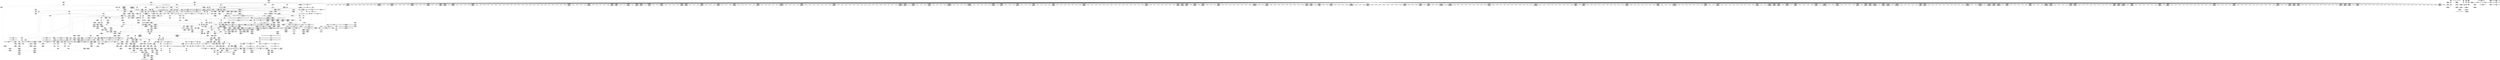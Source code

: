 digraph {
	CE0x502d9d0 [shape=record,shape=Mrecord,label="{CE0x502d9d0|inode_has_perm:tmp10|security/selinux/hooks.c,1611|*SummSink*}"]
	CE0x5016b30 [shape=record,shape=Mrecord,label="{CE0x5016b30|12:_i32,_56:_i8*,_:_CRE_894,895_}"]
	CE0x5008c30 [shape=record,shape=Mrecord,label="{CE0x5008c30|12:_i32,_56:_i8*,_:_CRE_474,475_}"]
	CE0x5016080 [shape=record,shape=Mrecord,label="{CE0x5016080|12:_i32,_56:_i8*,_:_CRE_885,886_}"]
	CE0x4ffcb70 [shape=record,shape=Mrecord,label="{CE0x4ffcb70|12:_i32,_56:_i8*,_:_CRE_64,72_|*MultipleSource*|Function::inode_has_perm&Arg::inode::|*LoadInst*|security/selinux/hooks.c,1627|security/selinux/hooks.c,1611}"]
	CE0x50004e0 [shape=record,shape=Mrecord,label="{CE0x50004e0|12:_i32,_56:_i8*,_:_CRE_208,210_|*MultipleSource*|Function::inode_has_perm&Arg::inode::|*LoadInst*|security/selinux/hooks.c,1627|security/selinux/hooks.c,1611}"]
	CE0x4f99d50 [shape=record,shape=Mrecord,label="{CE0x4f99d50|i32_78|*Constant*}"]
	CE0x4ff0bb0 [shape=record,shape=Mrecord,label="{CE0x4ff0bb0|inode_has_perm:do.body|*SummSink*}"]
	CE0x5006620 [shape=record,shape=Mrecord,label="{CE0x5006620|12:_i32,_56:_i8*,_:_CRE_336,344_|*MultipleSource*|Function::inode_has_perm&Arg::inode::|*LoadInst*|security/selinux/hooks.c,1627|security/selinux/hooks.c,1611}"]
	CE0x4f8d670 [shape=record,shape=Mrecord,label="{CE0x4f8d670|selinux_inode_readlink:do.end|*SummSource*}"]
	CE0x4f89bd0 [shape=record,shape=Mrecord,label="{CE0x4f89bd0|dentry_has_perm:bb|*SummSource*}"]
	CE0x4f8c070 [shape=record,shape=Mrecord,label="{CE0x4f8c070|GLOBAL:selinux_inode_readlink.__warned|Global_var:selinux_inode_readlink.__warned|*SummSink*}"]
	CE0x5018a10 [shape=record,shape=Mrecord,label="{CE0x5018a10|12:_i32,_56:_i8*,_:_CRE_920,921_}"]
	CE0x502bc70 [shape=record,shape=Mrecord,label="{CE0x502bc70|inode_has_perm:tmp7|security/selinux/hooks.c,1611|*SummSource*}"]
	CE0x5023970 [shape=record,shape=Mrecord,label="{CE0x5023970|inode_has_perm:tmp17|security/selinux/hooks.c,1617|*SummSource*}"]
	CE0x4f9d530 [shape=record,shape=Mrecord,label="{CE0x4f9d530|i64*_getelementptr_inbounds_(_11_x_i64_,_11_x_i64_*___llvm_gcov_ctr229,_i64_0,_i64_0)|*Constant*|*SummSink*}"]
	CE0x4fec650 [shape=record,shape=Mrecord,label="{CE0x4fec650|__validate_creds:cred|Function::__validate_creds&Arg::cred::|*SummSink*}"]
	CE0x50072e0 [shape=record,shape=Mrecord,label="{CE0x50072e0|12:_i32,_56:_i8*,_:_CRE_392,400_|*MultipleSource*|Function::inode_has_perm&Arg::inode::|*LoadInst*|security/selinux/hooks.c,1627|security/selinux/hooks.c,1611}"]
	CE0x4ffe140 [shape=record,shape=Mrecord,label="{CE0x4ffe140|12:_i32,_56:_i8*,_:_CRE_170,171_}"]
	CE0x4f9ac60 [shape=record,shape=Mrecord,label="{CE0x4f9ac60|104:_%struct.inode*,_:_CRE_152,153_}"]
	CE0x4f8e5e0 [shape=record,shape=Mrecord,label="{CE0x4f8e5e0|i64*_getelementptr_inbounds_(_2_x_i64_,_2_x_i64_*___llvm_gcov_ctr98,_i64_0,_i64_0)|*Constant*|*SummSink*}"]
	CE0x4fad2a0 [shape=record,shape=Mrecord,label="{CE0x4fad2a0|12:_i32,_56:_i8*,_:_CRE_141,142_}"]
	CE0x4fe9fa0 [shape=record,shape=Mrecord,label="{CE0x4fe9fa0|104:_%struct.inode*,_:_CRE_170,171_}"]
	CE0x4f880d0 [shape=record,shape=Mrecord,label="{CE0x4f880d0|i32_0|*Constant*}"]
	CE0x4fda600 [shape=record,shape=Mrecord,label="{CE0x4fda600|inode_has_perm:tmp20|security/selinux/hooks.c,1618|*SummSource*}"]
	CE0x4ff83f0 [shape=record,shape=Mrecord,label="{CE0x4ff83f0|cred_sid:tmp6|security/selinux/hooks.c,197}"]
	CE0x5027b90 [shape=record,shape=Mrecord,label="{CE0x5027b90|inode_has_perm:tmp19|security/selinux/hooks.c,1618}"]
	CE0x4f97dd0 [shape=record,shape=Mrecord,label="{CE0x4f97dd0|GLOBAL:cred_sid|*Constant*|*SummSink*}"]
	CE0x4fd80a0 [shape=record,shape=Mrecord,label="{CE0x4fd80a0|i32_(i32,_i32,_i16,_i32,_%struct.common_audit_data*)*_bitcast_(i32_(i32,_i32,_i16,_i32,_%struct.common_audit_data.495*)*_avc_has_perm_to_i32_(i32,_i32,_i16,_i32,_%struct.common_audit_data*)*)|*Constant*|*SummSink*}"]
	CE0x5010660 [shape=record,shape=Mrecord,label="{CE0x5010660|12:_i32,_56:_i8*,_:_CRE_621,622_}"]
	CE0x4fe35b0 [shape=record,shape=Mrecord,label="{CE0x4fe35b0|__validate_creds:line|Function::__validate_creds&Arg::line::}"]
	CE0x5016410 [shape=record,shape=Mrecord,label="{CE0x5016410|12:_i32,_56:_i8*,_:_CRE_888,889_}"]
	CE0x504ad70 [shape=record,shape=Mrecord,label="{CE0x504ad70|i32_1|*Constant*}"]
	CE0x5020fd0 [shape=record,shape=Mrecord,label="{CE0x5020fd0|inode_has_perm:tmp15|*LoadInst*|security/selinux/hooks.c,1615|*SummSource*}"]
	CE0x4fdb0a0 [shape=record,shape=Mrecord,label="{CE0x4fdb0a0|__validate_creds:lnot.ext|include/linux/cred.h,173|*SummSource*}"]
	CE0x4fffb80 [shape=record,shape=Mrecord,label="{CE0x4fffb80|12:_i32,_56:_i8*,_:_CRE_198,199_}"]
	CE0x4f8fcf0 [shape=record,shape=Mrecord,label="{CE0x4f8fcf0|selinux_inode_readlink:tmp14|security/selinux/hooks.c,2805|*SummSource*}"]
	CE0x4f8c250 [shape=record,shape=Mrecord,label="{CE0x4f8c250|selinux_inode_readlink:tmp1|*SummSink*}"]
	CE0x502be70 [shape=record,shape=Mrecord,label="{CE0x502be70|inode_has_perm:tmp7|security/selinux/hooks.c,1611|*SummSink*}"]
	CE0x4fe7220 [shape=record,shape=Mrecord,label="{CE0x4fe7220|GLOBAL:creds_are_invalid|*Constant*}"]
	CE0x4f912c0 [shape=record,shape=Mrecord,label="{CE0x4f912c0|i64*_getelementptr_inbounds_(_11_x_i64_,_11_x_i64_*___llvm_gcov_ctr229,_i64_0,_i64_8)|*Constant*|*SummSink*}"]
	CE0x4f96450 [shape=record,shape=Mrecord,label="{CE0x4f96450|inode_has_perm:tmp12|security/selinux/hooks.c,1612|*SummSink*}"]
	CE0x4fd61f0 [shape=record,shape=Mrecord,label="{CE0x4fd61f0|get_current:tmp}"]
	CE0x4ff19e0 [shape=record,shape=Mrecord,label="{CE0x4ff19e0|i64*_getelementptr_inbounds_(_5_x_i64_,_5_x_i64_*___llvm_gcov_ctr155,_i64_0,_i64_3)|*Constant*|*SummSource*}"]
	CE0x4f7e600 [shape=record,shape=Mrecord,label="{CE0x4f7e600|selinux_inode_readlink:land.lhs.true2|*SummSink*}"]
	CE0x4f87350 [shape=record,shape=Mrecord,label="{CE0x4f87350|104:_%struct.inode*,_:_CRE_89,90_}"]
	CE0x4fb4150 [shape=record,shape=Mrecord,label="{CE0x4fb4150|_call_void_mcount()_#3}"]
	CE0x4ff3e40 [shape=record,shape=Mrecord,label="{CE0x4ff3e40|dentry_has_perm:tmp1}"]
	CE0x5015bc0 [shape=record,shape=Mrecord,label="{CE0x5015bc0|12:_i32,_56:_i8*,_:_CRE_881,882_}"]
	CE0x5003950 [shape=record,shape=Mrecord,label="{CE0x5003950|12:_i32,_56:_i8*,_:_CRE_278,279_}"]
	CE0x4fe1210 [shape=record,shape=Mrecord,label="{CE0x4fe1210|i64_2|*Constant*}"]
	CE0x4fe4030 [shape=record,shape=Mrecord,label="{CE0x4fe4030|__validate_creds:call|include/linux/cred.h,173}"]
	CE0x4f87900 [shape=record,shape=Mrecord,label="{CE0x4f87900|104:_%struct.inode*,_:_CRE_94,95_}"]
	CE0x4fd3d40 [shape=record,shape=Mrecord,label="{CE0x4fd3d40|__validate_creds:expval|include/linux/cred.h,173|*SummSink*}"]
	CE0x4f9b980 [shape=record,shape=Mrecord,label="{CE0x4f9b980|104:_%struct.inode*,_:_CRE_166,167_}"]
	"CONST[source:0(mediator),value:0(static)][purpose:{operation}][SrcIdx:2]"
	CE0x4f91100 [shape=record,shape=Mrecord,label="{CE0x4f91100|i1_true|*Constant*|*SummSink*}"]
	CE0x4fd08c0 [shape=record,shape=Mrecord,label="{CE0x4fd08c0|i64*_getelementptr_inbounds_(_5_x_i64_,_5_x_i64_*___llvm_gcov_ctr155,_i64_0,_i64_0)|*Constant*}"]
	CE0x4f87750 [shape=record,shape=Mrecord,label="{CE0x4f87750|104:_%struct.inode*,_:_CRE_92,93_}"]
	CE0x4f9a150 [shape=record,shape=Mrecord,label="{CE0x4f9a150|selinux_inode_readlink:cred4|security/selinux/hooks.c,2805}"]
	CE0x5002190 [shape=record,shape=Mrecord,label="{CE0x5002190|12:_i32,_56:_i8*,_:_CRE_258,259_}"]
	CE0x5009b80 [shape=record,shape=Mrecord,label="{CE0x5009b80|12:_i32,_56:_i8*,_:_CRE_487,488_}"]
	CE0x4feadb0 [shape=record,shape=Mrecord,label="{CE0x4feadb0|104:_%struct.inode*,_:_CRE_185,186_}"]
	CE0x4fa5770 [shape=record,shape=Mrecord,label="{CE0x4fa5770|i64_0|*Constant*|*SummSource*}"]
	CE0x5019000 [shape=record,shape=Mrecord,label="{CE0x5019000|12:_i32,_56:_i8*,_:_CRE_925,926_}"]
	CE0x500c2b0 [shape=record,shape=Mrecord,label="{CE0x500c2b0|12:_i32,_56:_i8*,_:_CRE_564,565_}"]
	CE0x5014570 [shape=record,shape=Mrecord,label="{CE0x5014570|12:_i32,_56:_i8*,_:_CRE_864,865_}"]
	CE0x4fa0750 [shape=record,shape=Mrecord,label="{CE0x4fa0750|dentry_has_perm:dentry1|security/selinux/hooks.c,1631|*SummSource*}"]
	CE0x4fe4dc0 [shape=record,shape=Mrecord,label="{CE0x4fe4dc0|inode_has_perm:if.end|*SummSink*}"]
	CE0x4febcb0 [shape=record,shape=Mrecord,label="{CE0x4febcb0|104:_%struct.inode*,_:_CRE_201,202_}"]
	CE0x4fab680 [shape=record,shape=Mrecord,label="{CE0x4fab680|get_current:tmp2|*SummSource*}"]
	CE0x5006c50 [shape=record,shape=Mrecord,label="{CE0x5006c50|12:_i32,_56:_i8*,_:_CRE_360,376_|*MultipleSource*|Function::inode_has_perm&Arg::inode::|*LoadInst*|security/selinux/hooks.c,1627|security/selinux/hooks.c,1611}"]
	CE0x5019260 [shape=record,shape=Mrecord,label="{CE0x5019260|12:_i32,_56:_i8*,_:_CRE_927,928_}"]
	CE0x4f906f0 [shape=record,shape=Mrecord,label="{CE0x4f906f0|selinux_inode_readlink:tmp6|security/selinux/hooks.c,2805}"]
	CE0x4fd6260 [shape=record,shape=Mrecord,label="{CE0x4fd6260|COLLAPSED:_GCMRE___llvm_gcov_ctr98_internal_global_2_x_i64_zeroinitializer:_elem_0:default:}"]
	CE0x504c5c0 [shape=record,shape=Mrecord,label="{CE0x504c5c0|cred_sid:bb|*SummSource*}"]
	CE0x4fff310 [shape=record,shape=Mrecord,label="{CE0x4fff310|12:_i32,_56:_i8*,_:_CRE_189,190_}"]
	CE0x5002d70 [shape=record,shape=Mrecord,label="{CE0x5002d70|12:_i32,_56:_i8*,_:_CRE_268,269_}"]
	CE0x4fb0300 [shape=record,shape=Mrecord,label="{CE0x4fb0300|selinux_inode_readlink:tmp10|security/selinux/hooks.c,2805|*SummSink*}"]
	CE0x5016d90 [shape=record,shape=Mrecord,label="{CE0x5016d90|12:_i32,_56:_i8*,_:_CRE_896,897_}"]
	CE0x4fd1880 [shape=record,shape=Mrecord,label="{CE0x4fd1880|_call_void_mcount()_#3}"]
	CE0x50490c0 [shape=record,shape=Mrecord,label="{CE0x50490c0|i64*_getelementptr_inbounds_(_5_x_i64_,_5_x_i64_*___llvm_gcov_ctr155,_i64_0,_i64_4)|*Constant*|*SummSource*}"]
	CE0x4f7a270 [shape=record,shape=Mrecord,label="{CE0x4f7a270|_call_void_mcount()_#3|*SummSource*}"]
	CE0x4feb080 [shape=record,shape=Mrecord,label="{CE0x4feb080|104:_%struct.inode*,_:_CRE_188,189_}"]
	CE0x500fe10 [shape=record,shape=Mrecord,label="{CE0x500fe10|12:_i32,_56:_i8*,_:_CRE_614,615_}"]
	CE0x4f824c0 [shape=record,shape=Mrecord,label="{CE0x4f824c0|dentry_has_perm:tmp3|*SummSink*}"]
	CE0x4fcf460 [shape=record,shape=Mrecord,label="{CE0x4fcf460|inode_has_perm:adp|Function::inode_has_perm&Arg::adp::|*SummSource*}"]
	CE0x4f8d820 [shape=record,shape=Mrecord,label="{CE0x4f8d820|selinux_inode_readlink:do.body|*SummSource*}"]
	CE0x5013910 [shape=record,shape=Mrecord,label="{CE0x5013910|12:_i32,_56:_i8*,_:_CRE_816,824_|*MultipleSource*|Function::inode_has_perm&Arg::inode::|*LoadInst*|security/selinux/hooks.c,1627|security/selinux/hooks.c,1611}"]
	CE0x4ffef50 [shape=record,shape=Mrecord,label="{CE0x4ffef50|12:_i32,_56:_i8*,_:_CRE_185,186_}"]
	CE0x4fffc70 [shape=record,shape=Mrecord,label="{CE0x4fffc70|12:_i32,_56:_i8*,_:_CRE_199,200_}"]
	CE0x4f9b4d0 [shape=record,shape=Mrecord,label="{CE0x4f9b4d0|104:_%struct.inode*,_:_CRE_161,162_}"]
	CE0x4f83ef0 [shape=record,shape=Mrecord,label="{CE0x4f83ef0|selinux_inode_readlink:call5|security/selinux/hooks.c,2807}"]
	CE0x4fd14a0 [shape=record,shape=Mrecord,label="{CE0x4fd14a0|inode_has_perm:do.end|*SummSink*}"]
	CE0x4fb5c30 [shape=record,shape=Mrecord,label="{CE0x4fb5c30|_call_void_lockdep_rcu_suspicious(i8*_getelementptr_inbounds_(_25_x_i8_,_25_x_i8_*_.str3,_i32_0,_i32_0),_i32_2805,_i8*_getelementptr_inbounds_(_45_x_i8_,_45_x_i8_*_.str12,_i32_0,_i32_0))_#10,_!dbg_!27728|security/selinux/hooks.c,2805|*SummSource*}"]
	CE0x4fec190 [shape=record,shape=Mrecord,label="{CE0x4fec190|_call_void_mcount()_#3|*SummSink*}"]
	CE0x502eea0 [shape=record,shape=Mrecord,label="{CE0x502eea0|i32_512|*Constant*|*SummSink*}"]
	CE0x4f90a90 [shape=record,shape=Mrecord,label="{CE0x4f90a90|selinux_inode_readlink:entry}"]
	CE0x4fe5b00 [shape=record,shape=Mrecord,label="{CE0x4fe5b00|i1_true|*Constant*}"]
	"CONST[source:1(input),value:2(dynamic)][purpose:{object}][SrcIdx:1]"
	CE0x5021150 [shape=record,shape=Mrecord,label="{CE0x5021150|inode_has_perm:tmp16|security/selinux/hooks.c,1615}"]
	CE0x5016ec0 [shape=record,shape=Mrecord,label="{CE0x5016ec0|12:_i32,_56:_i8*,_:_CRE_897,898_}"]
	CE0x500e060 [shape=record,shape=Mrecord,label="{CE0x500e060|12:_i32,_56:_i8*,_:_CRE_589,590_}"]
	CE0x4fe1730 [shape=record,shape=Mrecord,label="{CE0x4fe1730|cred_sid:tmp3}"]
	CE0x4fda480 [shape=record,shape=Mrecord,label="{CE0x4fda480|inode_has_perm:tmp20|security/selinux/hooks.c,1618}"]
	CE0x4f85b90 [shape=record,shape=Mrecord,label="{CE0x4f85b90|dentry_has_perm:dentry|Function::dentry_has_perm&Arg::dentry::|*SummSource*}"]
	CE0x5015a90 [shape=record,shape=Mrecord,label="{CE0x5015a90|12:_i32,_56:_i8*,_:_CRE_880,881_}"]
	CE0x5017d00 [shape=record,shape=Mrecord,label="{CE0x5017d00|12:_i32,_56:_i8*,_:_CRE_909,910_}"]
	CE0x4fd9120 [shape=record,shape=Mrecord,label="{CE0x4fd9120|_ret_i32_%retval.0,_!dbg_!27728|security/selinux/avc.c,775}"]
	CE0x4fed620 [shape=record,shape=Mrecord,label="{CE0x4fed620|cred_sid:security|security/selinux/hooks.c,196}"]
	CE0x4fe4ac0 [shape=record,shape=Mrecord,label="{CE0x4fe4ac0|i64*_getelementptr_inbounds_(_2_x_i64_,_2_x_i64_*___llvm_gcov_ctr131,_i64_0,_i64_1)|*Constant*|*SummSource*}"]
	CE0x4ff51f0 [shape=record,shape=Mrecord,label="{CE0x4ff51f0|104:_%struct.inode*,_:_CRE_72,80_|*MultipleSource*|Function::selinux_inode_readlink&Arg::dentry::|Function::dentry_has_perm&Arg::dentry::|security/selinux/hooks.c,1627}"]
	CE0x5001040 [shape=record,shape=Mrecord,label="{CE0x5001040|12:_i32,_56:_i8*,_:_CRE_242,243_}"]
	CE0x4fb6730 [shape=record,shape=Mrecord,label="{CE0x4fb6730|GLOBAL:__validate_creds|*Constant*|*SummSink*}"]
	CE0x4feaae0 [shape=record,shape=Mrecord,label="{CE0x4feaae0|104:_%struct.inode*,_:_CRE_182,183_}"]
	CE0x50130c0 [shape=record,shape=Mrecord,label="{CE0x50130c0|12:_i32,_56:_i8*,_:_CRE_776,792_|*MultipleSource*|Function::inode_has_perm&Arg::inode::|*LoadInst*|security/selinux/hooks.c,1627|security/selinux/hooks.c,1611}"]
	CE0x4f98110 [shape=record,shape=Mrecord,label="{CE0x4f98110|cred_sid:entry|*SummSink*}"]
	CE0x4f90540 [shape=record,shape=Mrecord,label="{CE0x4f90540|selinux_inode_readlink:tmp5|security/selinux/hooks.c,2805|*SummSource*}"]
	CE0x5001220 [shape=record,shape=Mrecord,label="{CE0x5001220|12:_i32,_56:_i8*,_:_CRE_243,244_}"]
	CE0x4fa8c00 [shape=record,shape=Mrecord,label="{CE0x4fa8c00|104:_%struct.inode*,_:_CRE_202,203_}"]
	CE0x500cd60 [shape=record,shape=Mrecord,label="{CE0x500cd60|12:_i32,_56:_i8*,_:_CRE_573,574_}"]
	CE0x4fa80e0 [shape=record,shape=Mrecord,label="{CE0x4fa80e0|i64_3|*Constant*|*SummSource*}"]
	CE0x4f838f0 [shape=record,shape=Mrecord,label="{CE0x4f838f0|selinux_inode_readlink:cred4|security/selinux/hooks.c,2805|*SummSink*}"]
	CE0x4fa8db0 [shape=record,shape=Mrecord,label="{CE0x4fa8db0|104:_%struct.inode*,_:_CRE_204,205_}"]
	CE0x502d660 [shape=record,shape=Mrecord,label="{CE0x502d660|inode_has_perm:tmp10|security/selinux/hooks.c,1611}"]
	CE0x4fe2b50 [shape=record,shape=Mrecord,label="{CE0x4fe2b50|inode_has_perm:tmp}"]
	CE0x5010b20 [shape=record,shape=Mrecord,label="{CE0x5010b20|12:_i32,_56:_i8*,_:_CRE_632,640_|*MultipleSource*|Function::inode_has_perm&Arg::inode::|*LoadInst*|security/selinux/hooks.c,1627|security/selinux/hooks.c,1611}"]
	CE0x4fb43e0 [shape=record,shape=Mrecord,label="{CE0x4fb43e0|_call_void_mcount()_#3|*SummSource*}"]
	CE0x4fea270 [shape=record,shape=Mrecord,label="{CE0x4fea270|104:_%struct.inode*,_:_CRE_173,174_}"]
	CE0x4fff4f0 [shape=record,shape=Mrecord,label="{CE0x4fff4f0|12:_i32,_56:_i8*,_:_CRE_191,192_}"]
	CE0x4f807a0 [shape=record,shape=Mrecord,label="{CE0x4f807a0|selinux_inode_readlink:tmp3|*SummSink*}"]
	CE0x4f94df0 [shape=record,shape=Mrecord,label="{CE0x4f94df0|i64*_getelementptr_inbounds_(_11_x_i64_,_11_x_i64_*___llvm_gcov_ctr229,_i64_0,_i64_9)|*Constant*|*SummSource*}"]
	CE0x4ff64f0 [shape=record,shape=Mrecord,label="{CE0x4ff64f0|__validate_creds:lnot1|include/linux/cred.h,173|*SummSource*}"]
	CE0x500f100 [shape=record,shape=Mrecord,label="{CE0x500f100|12:_i32,_56:_i8*,_:_CRE_603,604_}"]
	CE0x500a9d0 [shape=record,shape=Mrecord,label="{CE0x500a9d0|12:_i32,_56:_i8*,_:_CRE_528,536_|*MultipleSource*|Function::inode_has_perm&Arg::inode::|*LoadInst*|security/selinux/hooks.c,1627|security/selinux/hooks.c,1611}"]
	CE0x5005700 [shape=record,shape=Mrecord,label="{CE0x5005700|12:_i32,_56:_i8*,_:_CRE_303,304_}"]
	CE0x502c690 [shape=record,shape=Mrecord,label="{CE0x502c690|inode_has_perm:tmp8|security/selinux/hooks.c,1611|*SummSink*}"]
	CE0x4f9b2f0 [shape=record,shape=Mrecord,label="{CE0x4f9b2f0|104:_%struct.inode*,_:_CRE_159,160_}"]
	CE0x5012a60 [shape=record,shape=Mrecord,label="{CE0x5012a60|12:_i32,_56:_i8*,_:_CRE_752,756_|*MultipleSource*|Function::inode_has_perm&Arg::inode::|*LoadInst*|security/selinux/hooks.c,1627|security/selinux/hooks.c,1611}"]
	CE0x5011930 [shape=record,shape=Mrecord,label="{CE0x5011930|12:_i32,_56:_i8*,_:_CRE_684,688_|*MultipleSource*|Function::inode_has_perm&Arg::inode::|*LoadInst*|security/selinux/hooks.c,1627|security/selinux/hooks.c,1611}"]
	CE0x5017250 [shape=record,shape=Mrecord,label="{CE0x5017250|12:_i32,_56:_i8*,_:_CRE_900,901_}"]
	CE0x4fd9470 [shape=record,shape=Mrecord,label="{CE0x4fd9470|avc_has_perm:requested|Function::avc_has_perm&Arg::requested::|*SummSource*}"]
	CE0x4fb50e0 [shape=record,shape=Mrecord,label="{CE0x4fb50e0|__validate_creds:tmp}"]
	CE0x4fe2e80 [shape=record,shape=Mrecord,label="{CE0x4fe2e80|inode_has_perm:tmp|*SummSink*}"]
	CE0x502b960 [shape=record,shape=Mrecord,label="{CE0x502b960|i64_3|*Constant*}"]
	CE0x4fe0590 [shape=record,shape=Mrecord,label="{CE0x4fe0590|i64*_getelementptr_inbounds_(_5_x_i64_,_5_x_i64_*___llvm_gcov_ctr155,_i64_0,_i64_4)|*Constant*}"]
	CE0x4fa5fc0 [shape=record,shape=Mrecord,label="{CE0x4fa5fc0|i64_4|*Constant*|*SummSink*}"]
	CE0x5000a40 [shape=record,shape=Mrecord,label="{CE0x5000a40|12:_i32,_56:_i8*,_:_CRE_232,236_|*MultipleSource*|Function::inode_has_perm&Arg::inode::|*LoadInst*|security/selinux/hooks.c,1627|security/selinux/hooks.c,1611}"]
	CE0x4f9f060 [shape=record,shape=Mrecord,label="{CE0x4f9f060|i32_2805|*Constant*}"]
	CE0x5048bf0 [shape=record,shape=Mrecord,label="{CE0x5048bf0|GLOBAL:__invalid_creds|*Constant*|*SummSource*}"]
	CE0x5017aa0 [shape=record,shape=Mrecord,label="{CE0x5017aa0|12:_i32,_56:_i8*,_:_CRE_907,908_}"]
	CE0x4fe0460 [shape=record,shape=Mrecord,label="{CE0x4fe0460|_call_void___invalid_creds(%struct.cred*_%cred,_i8*_%file,_i32_%line)_#10,_!dbg_!27721|include/linux/cred.h,174}"]
	CE0x4feb620 [shape=record,shape=Mrecord,label="{CE0x4feb620|104:_%struct.inode*,_:_CRE_194,195_}"]
	CE0x4fed380 [shape=record,shape=Mrecord,label="{CE0x4fed380|cred_sid:security|security/selinux/hooks.c,196|*SummSource*}"]
	CE0x5009100 [shape=record,shape=Mrecord,label="{CE0x5009100|12:_i32,_56:_i8*,_:_CRE_478,479_}"]
	CE0x4f92490 [shape=record,shape=Mrecord,label="{CE0x4f92490|GLOBAL:current_task|Global_var:current_task|*SummSource*}"]
	CE0x5003e10 [shape=record,shape=Mrecord,label="{CE0x5003e10|12:_i32,_56:_i8*,_:_CRE_282,283_}"]
	CE0x5006e70 [shape=record,shape=Mrecord,label="{CE0x5006e70|12:_i32,_56:_i8*,_:_CRE_376,384_|*MultipleSource*|Function::inode_has_perm&Arg::inode::|*LoadInst*|security/selinux/hooks.c,1627|security/selinux/hooks.c,1611}"]
	CE0x5004070 [shape=record,shape=Mrecord,label="{CE0x5004070|12:_i32,_56:_i8*,_:_CRE_284,285_}"]
	CE0x5020b90 [shape=record,shape=Mrecord,label="{CE0x5020b90|inode_has_perm:i_security|security/selinux/hooks.c,1615}"]
	CE0x4fcf9f0 [shape=record,shape=Mrecord,label="{CE0x4fcf9f0|_ret_i32_%retval.0,_!dbg_!27739|security/selinux/hooks.c,1618|*SummSink*}"]
	CE0x4fd5cd0 [shape=record,shape=Mrecord,label="{CE0x4fd5cd0|__validate_creds:tmp2|include/linux/cred.h,173|*SummSink*}"]
	CE0x4fb1950 [shape=record,shape=Mrecord,label="{CE0x4fb1950|dentry_has_perm:tmp}"]
	CE0x5008a10 [shape=record,shape=Mrecord,label="{CE0x5008a10|12:_i32,_56:_i8*,_:_CRE_473,474_}"]
	CE0x50101a0 [shape=record,shape=Mrecord,label="{CE0x50101a0|12:_i32,_56:_i8*,_:_CRE_617,618_}"]
	CE0x4f8e6f0 [shape=record,shape=Mrecord,label="{CE0x4f8e6f0|selinux_inode_readlink:bb}"]
	CE0x5005a90 [shape=record,shape=Mrecord,label="{CE0x5005a90|12:_i32,_56:_i8*,_:_CRE_306,307_}"]
	CE0x502c450 [shape=record,shape=Mrecord,label="{CE0x502c450|GLOBAL:__llvm_gcov_ctr154|Global_var:__llvm_gcov_ctr154|*SummSink*}"]
	CE0x4fe8ce0 [shape=record,shape=Mrecord,label="{CE0x4fe8ce0|dentry_has_perm:tmp2|*SummSink*}"]
	CE0x502db40 [shape=record,shape=Mrecord,label="{CE0x502db40|i64*_getelementptr_inbounds_(_8_x_i64_,_8_x_i64_*___llvm_gcov_ctr154,_i64_0,_i64_5)|*Constant*}"]
	CE0x5018090 [shape=record,shape=Mrecord,label="{CE0x5018090|12:_i32,_56:_i8*,_:_CRE_912,913_}"]
	CE0x4fa0650 [shape=record,shape=Mrecord,label="{CE0x4fa0650|dentry_has_perm:call|security/selinux/hooks.c,1632}"]
	CE0x4f91d80 [shape=record,shape=Mrecord,label="{CE0x4f91d80|selinux_inode_readlink:if.end|*SummSource*}"]
	CE0x4fdf340 [shape=record,shape=Mrecord,label="{CE0x4fdf340|104:_%struct.inode*,_:_CRE_317,318_}"]
	CE0x5018c70 [shape=record,shape=Mrecord,label="{CE0x5018c70|12:_i32,_56:_i8*,_:_CRE_922,923_}"]
	CE0x4fd1580 [shape=record,shape=Mrecord,label="{CE0x4fd1580|inode_has_perm:bb|*SummSource*}"]
	CE0x5001350 [shape=record,shape=Mrecord,label="{CE0x5001350|12:_i32,_56:_i8*,_:_CRE_245,246_}"]
	CE0x5005960 [shape=record,shape=Mrecord,label="{CE0x5005960|12:_i32,_56:_i8*,_:_CRE_305,306_}"]
	"CONST[source:0(mediator),value:2(dynamic)][purpose:{object}][SnkIdx:2]"
	CE0x5009a50 [shape=record,shape=Mrecord,label="{CE0x5009a50|12:_i32,_56:_i8*,_:_CRE_486,487_}"]
	CE0x4f89150 [shape=record,shape=Mrecord,label="{CE0x4f89150|%struct.task_struct*_(%struct.task_struct**)*_asm_movq_%gs:$_1:P_,$0_,_r,im,_dirflag_,_fpsr_,_flags_}"]
	CE0x50181c0 [shape=record,shape=Mrecord,label="{CE0x50181c0|12:_i32,_56:_i8*,_:_CRE_913,914_}"]
	CE0x502ac50 [shape=record,shape=Mrecord,label="{CE0x502ac50|GLOBAL:llvm.expect.i64|*Constant*|*SummSink*}"]
	CE0x4fe4e80 [shape=record,shape=Mrecord,label="{CE0x4fe4e80|i64*_getelementptr_inbounds_(_8_x_i64_,_8_x_i64_*___llvm_gcov_ctr154,_i64_0,_i64_0)|*Constant*}"]
	CE0x502c2e0 [shape=record,shape=Mrecord,label="{CE0x502c2e0|GLOBAL:__llvm_gcov_ctr154|Global_var:__llvm_gcov_ctr154|*SummSource*}"]
	CE0x4fe9370 [shape=record,shape=Mrecord,label="{CE0x4fe9370|get_current:tmp|*SummSource*}"]
	CE0x4ffeaa0 [shape=record,shape=Mrecord,label="{CE0x4ffeaa0|12:_i32,_56:_i8*,_:_CRE_180,181_}"]
	CE0x4f8c620 [shape=record,shape=Mrecord,label="{CE0x4f8c620|selinux_inode_readlink:tmp2|*SummSource*}"]
	CE0x4f8f8e0 [shape=record,shape=Mrecord,label="{CE0x4f8f8e0|selinux_inode_readlink:tmp13|security/selinux/hooks.c,2805|*SummSink*}"]
	CE0x4ff20f0 [shape=record,shape=Mrecord,label="{CE0x4ff20f0|__validate_creds:tmp6|include/linux/cred.h,174|*SummSink*}"]
	CE0x502a440 [shape=record,shape=Mrecord,label="{CE0x502a440|inode_has_perm:conv|security/selinux/hooks.c,1611|*SummSource*}"]
	CE0x4fde520 [shape=record,shape=Mrecord,label="{CE0x4fde520|104:_%struct.inode*,_:_CRE_304,305_}"]
	CE0x4fce680 [shape=record,shape=Mrecord,label="{CE0x4fce680|inode_has_perm:cred|Function::inode_has_perm&Arg::cred::|*SummSink*}"]
	CE0x4fb0d00 [shape=record,shape=Mrecord,label="{CE0x4fb0d00|i64*_getelementptr_inbounds_(_2_x_i64_,_2_x_i64_*___llvm_gcov_ctr98,_i64_0,_i64_1)|*Constant*}"]
	CE0x4fad970 [shape=record,shape=Mrecord,label="{CE0x4fad970|12:_i32,_56:_i8*,_:_CRE_149,150_}"]
	CE0x5026940 [shape=record,shape=Mrecord,label="{CE0x5026940|__validate_creds:tmp3|include/linux/cred.h,173|*SummSource*}"]
	CE0x4f96ad0 [shape=record,shape=Mrecord,label="{CE0x4f96ad0|i64*_getelementptr_inbounds_(_8_x_i64_,_8_x_i64_*___llvm_gcov_ctr154,_i64_0,_i64_6)|*Constant*|*SummSink*}"]
	CE0x500bdf0 [shape=record,shape=Mrecord,label="{CE0x500bdf0|12:_i32,_56:_i8*,_:_CRE_560,561_}"]
	CE0x4fa8490 [shape=record,shape=Mrecord,label="{CE0x4fa8490|selinux_inode_readlink:tmp4|security/selinux/hooks.c,2805|*SummSink*}"]
	CE0x4fd4520 [shape=record,shape=Mrecord,label="{CE0x4fd4520|dentry_has_perm:type|security/selinux/hooks.c,1630}"]
	CE0x4f99730 [shape=record,shape=Mrecord,label="{CE0x4f99730|_ret_%struct.task_struct*_%tmp4,_!dbg_!27714|./arch/x86/include/asm/current.h,14|*SummSource*}"]
	CE0x4f92a10 [shape=record,shape=Mrecord,label="{CE0x4f92a10|i64_5|*Constant*|*SummSink*}"]
	CE0x4fa1860 [shape=record,shape=Mrecord,label="{CE0x4fa1860|dentry_has_perm:u|security/selinux/hooks.c,1631|*SummSink*}"]
	CE0x4fed280 [shape=record,shape=Mrecord,label="{CE0x4fed280|i32_22|*Constant*|*SummSink*}"]
	CE0x5014d80 [shape=record,shape=Mrecord,label="{CE0x5014d80|12:_i32,_56:_i8*,_:_CRE_869,870_}"]
	CE0x4fdf7f0 [shape=record,shape=Mrecord,label="{CE0x4fdf7f0|dentry_has_perm:tmp4|*LoadInst*|security/selinux/hooks.c,1627|*SummSink*}"]
	CE0x4f981f0 [shape=record,shape=Mrecord,label="{CE0x4f981f0|cred_sid:cred|Function::cred_sid&Arg::cred::}"]
	CE0x500b990 [shape=record,shape=Mrecord,label="{CE0x500b990|12:_i32,_56:_i8*,_:_CRE_556,557_}"]
	CE0x5005cf0 [shape=record,shape=Mrecord,label="{CE0x5005cf0|12:_i32,_56:_i8*,_:_CRE_308,309_}"]
	CE0x50155d0 [shape=record,shape=Mrecord,label="{CE0x50155d0|12:_i32,_56:_i8*,_:_CRE_876,877_}"]
	CE0x4ffe6e0 [shape=record,shape=Mrecord,label="{CE0x4ffe6e0|12:_i32,_56:_i8*,_:_CRE_176,177_}"]
	CE0x4f86ae0 [shape=record,shape=Mrecord,label="{CE0x4f86ae0|i64*_getelementptr_inbounds_(_2_x_i64_,_2_x_i64_*___llvm_gcov_ctr98,_i64_0,_i64_0)|*Constant*|*SummSource*}"]
	CE0x4fe22c0 [shape=record,shape=Mrecord,label="{CE0x4fe22c0|i32_1609|*Constant*}"]
	CE0x4ffee60 [shape=record,shape=Mrecord,label="{CE0x4ffee60|12:_i32,_56:_i8*,_:_CRE_184,185_}"]
	CE0x4f7b570 [shape=record,shape=Mrecord,label="{CE0x4f7b570|selinux_inode_readlink:tobool1|security/selinux/hooks.c,2805|*SummSource*}"]
	CE0x5027c70 [shape=record,shape=Mrecord,label="{CE0x5027c70|inode_has_perm:tmp19|security/selinux/hooks.c,1618|*SummSink*}"]
	CE0x4f9a4d0 [shape=record,shape=Mrecord,label="{CE0x4f9a4d0|104:_%struct.inode*,_:_CRE_144,145_}"]
	CE0x4fa4e70 [shape=record,shape=Mrecord,label="{CE0x4fa4e70|selinux_inode_readlink:tmp8|security/selinux/hooks.c,2805|*SummSource*}"]
	CE0x5009460 [shape=record,shape=Mrecord,label="{CE0x5009460|12:_i32,_56:_i8*,_:_CRE_481,482_}"]
	CE0x4fa9170 [shape=record,shape=Mrecord,label="{CE0x4fa9170|104:_%struct.inode*,_:_CRE_208,209_}"]
	CE0x4f92730 [shape=record,shape=Mrecord,label="{CE0x4f92730|GLOBAL:current_task|Global_var:current_task|*SummSink*}"]
	CE0x4fa2ce0 [shape=record,shape=Mrecord,label="{CE0x4fa2ce0|selinux_inode_readlink:tmp|*SummSource*}"]
	CE0x4fe80e0 [shape=record,shape=Mrecord,label="{CE0x4fe80e0|12:_i32,_56:_i8*,_:_CRE_76,80_|*MultipleSource*|Function::inode_has_perm&Arg::inode::|*LoadInst*|security/selinux/hooks.c,1627|security/selinux/hooks.c,1611}"]
	CE0x4feec40 [shape=record,shape=Mrecord,label="{CE0x4feec40|12:_i32,_56:_i8*,_:_CRE_137,138_}"]
	CE0x4fa9f80 [shape=record,shape=Mrecord,label="{CE0x4fa9f80|104:_%struct.inode*,_:_CRE_223,224_}"]
	CE0x4f88f90 [shape=record,shape=Mrecord,label="{CE0x4f88f90|get_current:tmp4|./arch/x86/include/asm/current.h,14|*SummSource*}"]
	CE0x5009330 [shape=record,shape=Mrecord,label="{CE0x5009330|12:_i32,_56:_i8*,_:_CRE_480,481_}"]
	CE0x500df30 [shape=record,shape=Mrecord,label="{CE0x500df30|12:_i32,_56:_i8*,_:_CRE_588,589_}"]
	CE0x4fb0420 [shape=record,shape=Mrecord,label="{CE0x4fb0420|selinux_inode_readlink:tmp11|security/selinux/hooks.c,2805}"]
	CE0x4ff62f0 [shape=record,shape=Mrecord,label="{CE0x4ff62f0|12:_i32,_56:_i8*,_:_CRE_48,56_|*MultipleSource*|Function::inode_has_perm&Arg::inode::|*LoadInst*|security/selinux/hooks.c,1627|security/selinux/hooks.c,1611}"]
	CE0x4f89090 [shape=record,shape=Mrecord,label="{CE0x4f89090|get_current:tmp4|./arch/x86/include/asm/current.h,14|*SummSink*}"]
	CE0x4f86800 [shape=record,shape=Mrecord,label="{CE0x4f86800|_ret_i32_%call,_!dbg_!27723|security/selinux/hooks.c,1632|*SummSource*}"]
	CE0x500bcc0 [shape=record,shape=Mrecord,label="{CE0x500bcc0|12:_i32,_56:_i8*,_:_CRE_559,560_}"]
	CE0x4fa0a30 [shape=record,shape=Mrecord,label="{CE0x4fa0a30|dentry_has_perm:call|security/selinux/hooks.c,1632|*SummSource*}"]
	CE0x4f87f70 [shape=record,shape=Mrecord,label="{CE0x4f87f70|dentry_has_perm:d_inode|security/selinux/hooks.c,1627}"]
	CE0x5014bd0 [shape=record,shape=Mrecord,label="{CE0x5014bd0|12:_i32,_56:_i8*,_:_CRE_867,868_}"]
	CE0x5015700 [shape=record,shape=Mrecord,label="{CE0x5015700|12:_i32,_56:_i8*,_:_CRE_877,878_}"]
	CE0x4fd9f00 [shape=record,shape=Mrecord,label="{CE0x4fd9f00|i64*_getelementptr_inbounds_(_8_x_i64_,_8_x_i64_*___llvm_gcov_ctr154,_i64_0,_i64_7)|*Constant*}"]
	CE0x5000c20 [shape=record,shape=Mrecord,label="{CE0x5000c20|12:_i32,_56:_i8*,_:_CRE_240,241_}"]
	CE0x5001ba0 [shape=record,shape=Mrecord,label="{CE0x5001ba0|12:_i32,_56:_i8*,_:_CRE_253,254_}"]
	CE0x5048c60 [shape=record,shape=Mrecord,label="{CE0x5048c60|_call_void___invalid_creds(%struct.cred*_%cred,_i8*_%file,_i32_%line)_#10,_!dbg_!27721|include/linux/cred.h,174|*SummSink*}"]
	CE0x4fdb220 [shape=record,shape=Mrecord,label="{CE0x4fdb220|__validate_creds:lnot.ext|include/linux/cred.h,173|*SummSink*}"]
	CE0x4f98a90 [shape=record,shape=Mrecord,label="{CE0x4f98a90|12:_i32,_56:_i8*,_:_CRE_88,96_|*MultipleSource*|Function::inode_has_perm&Arg::inode::|*LoadInst*|security/selinux/hooks.c,1627|security/selinux/hooks.c,1611}"]
	CE0x5012840 [shape=record,shape=Mrecord,label="{CE0x5012840|12:_i32,_56:_i8*,_:_CRE_744,752_|*MultipleSource*|Function::inode_has_perm&Arg::inode::|*LoadInst*|security/selinux/hooks.c,1627|security/selinux/hooks.c,1611}"]
	CE0x5019390 [shape=record,shape=Mrecord,label="{CE0x5019390|12:_i32,_56:_i8*,_:_CRE_928,929_}"]
	CE0x50167a0 [shape=record,shape=Mrecord,label="{CE0x50167a0|12:_i32,_56:_i8*,_:_CRE_891,892_}"]
	CE0x4fe11a0 [shape=record,shape=Mrecord,label="{CE0x4fe11a0|GLOBAL:llvm.expect.i64|*Constant*}"]
	CE0x4fb6c70 [shape=record,shape=Mrecord,label="{CE0x4fb6c70|i64*_getelementptr_inbounds_(_2_x_i64_,_2_x_i64_*___llvm_gcov_ctr153,_i64_0,_i64_1)|*Constant*}"]
	CE0x4f8b860 [shape=record,shape=Mrecord,label="{CE0x4f8b860|selinux_inode_readlink:call|security/selinux/hooks.c,2805|*SummSink*}"]
	CE0x4f99ff0 [shape=record,shape=Mrecord,label="{CE0x4f99ff0|i32_78|*Constant*|*SummSource*}"]
	CE0x4f83820 [shape=record,shape=Mrecord,label="{CE0x4f83820|selinux_inode_readlink:cred4|security/selinux/hooks.c,2805|*SummSource*}"]
	CE0x50116e0 [shape=record,shape=Mrecord,label="{CE0x50116e0|12:_i32,_56:_i8*,_:_CRE_680,684_|*MultipleSource*|Function::inode_has_perm&Arg::inode::|*LoadInst*|security/selinux/hooks.c,1627|security/selinux/hooks.c,1611}"]
	CE0x4fe9470 [shape=record,shape=Mrecord,label="{CE0x4fe9470|get_current:tmp|*SummSink*}"]
	CE0x4f7e490 [shape=record,shape=Mrecord,label="{CE0x4f7e490|selinux_inode_readlink:entry|*SummSource*}"]
	CE0x4fe6910 [shape=record,shape=Mrecord,label="{CE0x4fe6910|__validate_creds:cred|Function::__validate_creds&Arg::cred::|*SummSource*}"]
	CE0x4fea720 [shape=record,shape=Mrecord,label="{CE0x4fea720|104:_%struct.inode*,_:_CRE_178,179_}"]
	CE0x5029860 [shape=record,shape=Mrecord,label="{CE0x5029860|inode_has_perm:lnot|security/selinux/hooks.c,1611|*SummSink*}"]
	CE0x4fa42a0 [shape=record,shape=Mrecord,label="{CE0x4fa42a0|selinux_inode_readlink:tmp1}"]
	CE0x4f94610 [shape=record,shape=Mrecord,label="{CE0x4f94610|selinux_inode_readlink:tmp16|security/selinux/hooks.c,2805|*SummSink*}"]
	CE0x4f8dd00 [shape=record,shape=Mrecord,label="{CE0x4f8dd00|selinux_inode_readlink:tobool|security/selinux/hooks.c,2805}"]
	CE0x500ade0 [shape=record,shape=Mrecord,label="{CE0x500ade0|12:_i32,_56:_i8*,_:_CRE_540,544_|*MultipleSource*|Function::inode_has_perm&Arg::inode::|*LoadInst*|security/selinux/hooks.c,1627|security/selinux/hooks.c,1611}"]
	CE0x50112a0 [shape=record,shape=Mrecord,label="{CE0x50112a0|12:_i32,_56:_i8*,_:_CRE_664,672_|*MultipleSource*|Function::inode_has_perm&Arg::inode::|*LoadInst*|security/selinux/hooks.c,1627|security/selinux/hooks.c,1611}"]
	CE0x4fe3620 [shape=record,shape=Mrecord,label="{CE0x4fe3620|__validate_creds:line|Function::__validate_creds&Arg::line::|*SummSource*}"]
	CE0x4fd8500 [shape=record,shape=Mrecord,label="{CE0x4fd8500|avc_has_perm:entry|*SummSink*}"]
	CE0x4fb19c0 [shape=record,shape=Mrecord,label="{CE0x4fb19c0|COLLAPSED:_GCMRE___llvm_gcov_ctr153_internal_global_2_x_i64_zeroinitializer:_elem_0:default:}"]
	CE0x50055d0 [shape=record,shape=Mrecord,label="{CE0x50055d0|12:_i32,_56:_i8*,_:_CRE_302,303_}"]
	CE0x50085d0 [shape=record,shape=Mrecord,label="{CE0x50085d0|12:_i32,_56:_i8*,_:_CRE_464,472_|*MultipleSource*|Function::inode_has_perm&Arg::inode::|*LoadInst*|security/selinux/hooks.c,1627|security/selinux/hooks.c,1611}"]
	CE0x500f820 [shape=record,shape=Mrecord,label="{CE0x500f820|12:_i32,_56:_i8*,_:_CRE_609,610_}"]
	CE0x5027350 [shape=record,shape=Mrecord,label="{CE0x5027350|inode_has_perm:retval.0|*SummSource*}"]
	CE0x4fb4e90 [shape=record,shape=Mrecord,label="{CE0x4fb4e90|i64*_getelementptr_inbounds_(_5_x_i64_,_5_x_i64_*___llvm_gcov_ctr155,_i64_0,_i64_0)|*Constant*|*SummSink*}"]
	CE0x4fa9260 [shape=record,shape=Mrecord,label="{CE0x4fa9260|104:_%struct.inode*,_:_CRE_209,210_}"]
	CE0x4f953f0 [shape=record,shape=Mrecord,label="{CE0x4f953f0|selinux_inode_readlink:tmp17|security/selinux/hooks.c,2805|*SummSink*}"]
	CE0x4f9c640 [shape=record,shape=Mrecord,label="{CE0x4f9c640|i64*_getelementptr_inbounds_(_2_x_i64_,_2_x_i64_*___llvm_gcov_ctr98,_i64_0,_i64_1)|*Constant*|*SummSource*}"]
	CE0x4fee880 [shape=record,shape=Mrecord,label="{CE0x4fee880|12:_i32,_56:_i8*,_:_CRE_128,136_|*MultipleSource*|Function::inode_has_perm&Arg::inode::|*LoadInst*|security/selinux/hooks.c,1627|security/selinux/hooks.c,1611}"]
	CE0x4ff3f20 [shape=record,shape=Mrecord,label="{CE0x4ff3f20|dentry_has_perm:tmp1|*SummSink*}"]
	CE0x4f95b50 [shape=record,shape=Mrecord,label="{CE0x4f95b50|selinux_inode_readlink:tmp19|security/selinux/hooks.c,2805}"]
	CE0x4f9cf10 [shape=record,shape=Mrecord,label="{CE0x4f9cf10|selinux_inode_readlink:tmp7|security/selinux/hooks.c,2805}"]
	CE0x4fdf520 [shape=record,shape=Mrecord,label="{CE0x4fdf520|104:_%struct.inode*,_:_CRE_319,320_}"]
	CE0x5017710 [shape=record,shape=Mrecord,label="{CE0x5017710|12:_i32,_56:_i8*,_:_CRE_904,905_}"]
	CE0x4fb1b90 [shape=record,shape=Mrecord,label="{CE0x4fb1b90|i64*_getelementptr_inbounds_(_8_x_i64_,_8_x_i64_*___llvm_gcov_ctr154,_i64_0,_i64_2)|*Constant*|*SummSink*}"]
	CE0x500e190 [shape=record,shape=Mrecord,label="{CE0x500e190|12:_i32,_56:_i8*,_:_CRE_590,591_}"]
	CE0x4feb8f0 [shape=record,shape=Mrecord,label="{CE0x4feb8f0|104:_%struct.inode*,_:_CRE_197,198_}"]
	CE0x4fd7d10 [shape=record,shape=Mrecord,label="{CE0x4fd7d10|i32_(i32,_i32,_i16,_i32,_%struct.common_audit_data*)*_bitcast_(i32_(i32,_i32,_i16,_i32,_%struct.common_audit_data.495*)*_avc_has_perm_to_i32_(i32,_i32,_i16,_i32,_%struct.common_audit_data*)*)|*Constant*}"]
	CE0x4f98e50 [shape=record,shape=Mrecord,label="{CE0x4f98e50|12:_i32,_56:_i8*,_:_CRE_104,112_|*MultipleSource*|Function::inode_has_perm&Arg::inode::|*LoadInst*|security/selinux/hooks.c,1627|security/selinux/hooks.c,1611}"]
	CE0x5010e60 [shape=record,shape=Mrecord,label="{CE0x5010e60|12:_i32,_56:_i8*,_:_CRE_648,656_|*MultipleSource*|Function::inode_has_perm&Arg::inode::|*LoadInst*|security/selinux/hooks.c,1627|security/selinux/hooks.c,1611}"]
	CE0x4fe52c0 [shape=record,shape=Mrecord,label="{CE0x4fe52c0|_call_void_mcount()_#3|*SummSource*}"]
	CE0x5004c50 [shape=record,shape=Mrecord,label="{CE0x5004c50|12:_i32,_56:_i8*,_:_CRE_294,295_}"]
	CE0x500f490 [shape=record,shape=Mrecord,label="{CE0x500f490|12:_i32,_56:_i8*,_:_CRE_606,607_}"]
	CE0x4f94f80 [shape=record,shape=Mrecord,label="{CE0x4f94f80|i64*_getelementptr_inbounds_(_11_x_i64_,_11_x_i64_*___llvm_gcov_ctr229,_i64_0,_i64_9)|*Constant*|*SummSink*}"]
	CE0x4f961c0 [shape=record,shape=Mrecord,label="{CE0x4f961c0|selinux_inode_readlink:tmp19|security/selinux/hooks.c,2805|*SummSource*}"]
	CE0x50087f0 [shape=record,shape=Mrecord,label="{CE0x50087f0|12:_i32,_56:_i8*,_:_CRE_472,473_}"]
	CE0x5026c30 [shape=record,shape=Mrecord,label="{CE0x5026c30|__validate_creds:tmp4|include/linux/cred.h,173|*SummSource*}"]
	CE0x5007b60 [shape=record,shape=Mrecord,label="{CE0x5007b60|12:_i32,_56:_i8*,_:_CRE_424,432_|*MultipleSource*|Function::inode_has_perm&Arg::inode::|*LoadInst*|security/selinux/hooks.c,1627|security/selinux/hooks.c,1611}"]
	CE0x4fdec20 [shape=record,shape=Mrecord,label="{CE0x4fdec20|104:_%struct.inode*,_:_CRE_309,310_}"]
	CE0x4fa9ad0 [shape=record,shape=Mrecord,label="{CE0x4fa9ad0|104:_%struct.inode*,_:_CRE_218,219_}"]
	CE0x4fa8280 [shape=record,shape=Mrecord,label="{CE0x4fa8280|selinux_inode_readlink:tmp4|security/selinux/hooks.c,2805}"]
	CE0x500bf20 [shape=record,shape=Mrecord,label="{CE0x500bf20|12:_i32,_56:_i8*,_:_CRE_561,562_}"]
	CE0x5007720 [shape=record,shape=Mrecord,label="{CE0x5007720|12:_i32,_56:_i8*,_:_CRE_408,416_|*MultipleSource*|Function::inode_has_perm&Arg::inode::|*LoadInst*|security/selinux/hooks.c,1627|security/selinux/hooks.c,1611}"]
	CE0x4f91650 [shape=record,shape=Mrecord,label="{CE0x4f91650|i64*_getelementptr_inbounds_(_11_x_i64_,_11_x_i64_*___llvm_gcov_ctr229,_i64_0,_i64_8)|*Constant*|*SummSource*}"]
	CE0x4f7dfb0 [shape=record,shape=Mrecord,label="{CE0x4f7dfb0|i64*_getelementptr_inbounds_(_11_x_i64_,_11_x_i64_*___llvm_gcov_ctr229,_i64_0,_i64_0)|*Constant*}"]
	CE0x5005370 [shape=record,shape=Mrecord,label="{CE0x5005370|12:_i32,_56:_i8*,_:_CRE_300,301_}"]
	CE0x5017f60 [shape=record,shape=Mrecord,label="{CE0x5017f60|12:_i32,_56:_i8*,_:_CRE_911,912_}"]
	CE0x4f9b200 [shape=record,shape=Mrecord,label="{CE0x4f9b200|104:_%struct.inode*,_:_CRE_158,159_}"]
	CE0x4f84010 [shape=record,shape=Mrecord,label="{CE0x4f84010|selinux_inode_readlink:tmp21|security/selinux/hooks.c,2805|*SummSink*}"]
	CE0x4ff6860 [shape=record,shape=Mrecord,label="{CE0x4ff6860|12:_i32,_56:_i8*,_:_CRE_4,8_|*MultipleSource*|Function::inode_has_perm&Arg::inode::|*LoadInst*|security/selinux/hooks.c,1627|security/selinux/hooks.c,1611}"]
	CE0x4fff6d0 [shape=record,shape=Mrecord,label="{CE0x4fff6d0|12:_i32,_56:_i8*,_:_CRE_193,194_}"]
	CE0x500b8e0 [shape=record,shape=Mrecord,label="{CE0x500b8e0|12:_i32,_56:_i8*,_:_CRE_555,556_}"]
	CE0x4ffe050 [shape=record,shape=Mrecord,label="{CE0x4ffe050|12:_i32,_56:_i8*,_:_CRE_169,170_}"]
	CE0x4fe3060 [shape=record,shape=Mrecord,label="{CE0x4fe3060|__validate_creds:tmp1|*SummSource*}"]
	CE0x4fa9da0 [shape=record,shape=Mrecord,label="{CE0x4fa9da0|104:_%struct.inode*,_:_CRE_221,222_}"]
	CE0x5002fd0 [shape=record,shape=Mrecord,label="{CE0x5002fd0|12:_i32,_56:_i8*,_:_CRE_270,271_}"]
	CE0x4f8db60 [shape=record,shape=Mrecord,label="{CE0x4f8db60|selinux_inode_readlink:tobool|security/selinux/hooks.c,2805|*SummSink*}"]
	CE0x5000860 [shape=record,shape=Mrecord,label="{CE0x5000860|12:_i32,_56:_i8*,_:_CRE_224,232_|*MultipleSource*|Function::inode_has_perm&Arg::inode::|*LoadInst*|security/selinux/hooks.c,1627|security/selinux/hooks.c,1611}"]
	CE0x501fea0 [shape=record,shape=Mrecord,label="{CE0x501fea0|cred_sid:cred|Function::cred_sid&Arg::cred::|*SummSink*}"]
	CE0x4fdf610 [shape=record,shape=Mrecord,label="{CE0x4fdf610|dentry_has_perm:tmp4|*LoadInst*|security/selinux/hooks.c,1627}"]
	CE0x4ffd290 [shape=record,shape=Mrecord,label="{CE0x4ffd290|cred_sid:tmp1|*SummSink*}"]
	CE0x500e9e0 [shape=record,shape=Mrecord,label="{CE0x500e9e0|12:_i32,_56:_i8*,_:_CRE_597,598_}"]
	CE0x501abf0 [shape=record,shape=Mrecord,label="{CE0x501abf0|12:_i32,_56:_i8*,_:_CRE_979,980_}"]
	CE0x4f99360 [shape=record,shape=Mrecord,label="{CE0x4f99360|get_current:entry}"]
	CE0x4f849f0 [shape=record,shape=Mrecord,label="{CE0x4f849f0|GLOBAL:dentry_has_perm|*Constant*|*SummSource*}"]
	CE0x4f81f20 [shape=record,shape=Mrecord,label="{CE0x4f81f20|selinux_inode_readlink:if.then|*SummSource*}"]
	CE0x4798150 [shape=record,shape=Mrecord,label="{CE0x4798150|selinux_inode_readlink:tmp2}"]
	CE0x4fcf250 [shape=record,shape=Mrecord,label="{CE0x4fcf250|inode_has_perm:adp|Function::inode_has_perm&Arg::adp::}"]
	CE0x5001810 [shape=record,shape=Mrecord,label="{CE0x5001810|12:_i32,_56:_i8*,_:_CRE_250,251_}"]
	CE0x4ffe7d0 [shape=record,shape=Mrecord,label="{CE0x4ffe7d0|12:_i32,_56:_i8*,_:_CRE_177,178_}"]
	CE0x5014790 [shape=record,shape=Mrecord,label="{CE0x5014790|12:_i32,_56:_i8*,_:_CRE_865,866_}"]
	CE0x4faa520 [shape=record,shape=Mrecord,label="{CE0x4faa520|104:_%struct.inode*,_:_CRE_256,264_|*MultipleSource*|Function::selinux_inode_readlink&Arg::dentry::|Function::dentry_has_perm&Arg::dentry::|security/selinux/hooks.c,1627}"]
	CE0x4ff78a0 [shape=record,shape=Mrecord,label="{CE0x4ff78a0|0:_i32,_4:_i32,_8:_i32,_12:_i32,_:_CMRE_4,8_|*MultipleSource*|security/selinux/hooks.c,196|security/selinux/hooks.c,197|*LoadInst*|security/selinux/hooks.c,196}"]
	CE0x4fda770 [shape=record,shape=Mrecord,label="{CE0x4fda770|inode_has_perm:tmp20|security/selinux/hooks.c,1618|*SummSink*}"]
	CE0x4fb1a30 [shape=record,shape=Mrecord,label="{CE0x4fb1a30|i64*_getelementptr_inbounds_(_8_x_i64_,_8_x_i64_*___llvm_gcov_ctr154,_i64_0,_i64_2)|*Constant*|*SummSource*}"]
	CE0x4f98060 [shape=record,shape=Mrecord,label="{CE0x4f98060|cred_sid:entry|*SummSource*}"]
	CE0x4fd7150 [shape=record,shape=Mrecord,label="{CE0x4fd7150|inode_has_perm:sclass|security/selinux/hooks.c,1617|*SummSource*}"]
	CE0x4fb0ba0 [shape=record,shape=Mrecord,label="{CE0x4fb0ba0|i64_2|*Constant*}"]
	CE0x4fa0d40 [shape=record,shape=Mrecord,label="{CE0x4fa0d40|GLOBAL:inode_has_perm|*Constant*|*SummSource*}"]
	CE0x4fdf700 [shape=record,shape=Mrecord,label="{CE0x4fdf700|dentry_has_perm:tmp4|*LoadInst*|security/selinux/hooks.c,1627|*SummSource*}"]
	CE0x4f9e510 [shape=record,shape=Mrecord,label="{CE0x4f9e510|selinux_inode_readlink:call3|security/selinux/hooks.c,2805|*SummSink*}"]
	CE0x4fdeb60 [shape=record,shape=Mrecord,label="{CE0x4fdeb60|104:_%struct.inode*,_:_CRE_308,309_}"]
	CE0x4ffd6f0 [shape=record,shape=Mrecord,label="{CE0x4ffd6f0|12:_i32,_56:_i8*,_:_CRE_159,160_}"]
	CE0x4f86610 [shape=record,shape=Mrecord,label="{CE0x4f86610|dentry_has_perm:av|Function::dentry_has_perm&Arg::av::|*SummSink*}"]
	CE0x504c550 [shape=record,shape=Mrecord,label="{CE0x504c550|cred_sid:bb}"]
	CE0x500cc30 [shape=record,shape=Mrecord,label="{CE0x500cc30|12:_i32,_56:_i8*,_:_CRE_572,573_}"]
	CE0x4fb2250 [shape=record,shape=Mrecord,label="{CE0x4fb2250|GLOBAL:__validate_creds|*Constant*|*SummSource*}"]
	CE0x4f82840 [shape=record,shape=Mrecord,label="{CE0x4f82840|_call_void_mcount()_#3|*SummSource*}"]
	CE0x4fb52e0 [shape=record,shape=Mrecord,label="{CE0x4fb52e0|inode_has_perm:i_flags|security/selinux/hooks.c,1611}"]
	CE0x4f9a1c0 [shape=record,shape=Mrecord,label="{CE0x4f9a1c0|COLLAPSED:_GCMRE_current_task_external_global_%struct.task_struct*:_elem_0::|security/selinux/hooks.c,2805}"]
	CE0x50278c0 [shape=record,shape=Mrecord,label="{CE0x50278c0|i64*_getelementptr_inbounds_(_8_x_i64_,_8_x_i64_*___llvm_gcov_ctr154,_i64_0,_i64_7)|*Constant*|*SummSink*}"]
	CE0x4fb4ac0 [shape=record,shape=Mrecord,label="{CE0x4fb4ac0|inode_has_perm:tmp5|security/selinux/hooks.c,1609|*SummSink*}"]
	CE0x4f9d610 [shape=record,shape=Mrecord,label="{CE0x4f9d610|COLLAPSED:_GCMRE___llvm_gcov_ctr229_internal_global_11_x_i64_zeroinitializer:_elem_0:default:}"]
	CE0x5003ce0 [shape=record,shape=Mrecord,label="{CE0x5003ce0|12:_i32,_56:_i8*,_:_CRE_281,282_}"]
	CE0x50070c0 [shape=record,shape=Mrecord,label="{CE0x50070c0|12:_i32,_56:_i8*,_:_CRE_384,388_|*MultipleSource*|Function::inode_has_perm&Arg::inode::|*LoadInst*|security/selinux/hooks.c,1627|security/selinux/hooks.c,1611}"]
	CE0x4f9a990 [shape=record,shape=Mrecord,label="{CE0x4f9a990|104:_%struct.inode*,_:_CRE_149,150_}"]
	CE0x5015f50 [shape=record,shape=Mrecord,label="{CE0x5015f50|12:_i32,_56:_i8*,_:_CRE_884,885_}"]
	CE0x4fd8e80 [shape=record,shape=Mrecord,label="{CE0x4fd8e80|avc_has_perm:tclass|Function::avc_has_perm&Arg::tclass::|*SummSource*}"]
	CE0x5026500 [shape=record,shape=Mrecord,label="{CE0x5026500|GLOBAL:__llvm_gcov_ctr155|Global_var:__llvm_gcov_ctr155}"]
	CE0x4fdef80 [shape=record,shape=Mrecord,label="{CE0x4fdef80|104:_%struct.inode*,_:_CRE_313,314_}"]
	CE0x4fea360 [shape=record,shape=Mrecord,label="{CE0x4fea360|104:_%struct.inode*,_:_CRE_174,175_}"]
	CE0x500dba0 [shape=record,shape=Mrecord,label="{CE0x500dba0|12:_i32,_56:_i8*,_:_CRE_585,586_}"]
	CE0x4f863b0 [shape=record,shape=Mrecord,label="{CE0x4f863b0|dentry_has_perm:av|Function::dentry_has_perm&Arg::av::}"]
	CE0x4f8e4e0 [shape=record,shape=Mrecord,label="{CE0x4f8e4e0|selinux_inode_readlink:bb|*SummSource*}"]
	CE0x5004660 [shape=record,shape=Mrecord,label="{CE0x5004660|12:_i32,_56:_i8*,_:_CRE_289,290_}"]
	CE0x4fa8ea0 [shape=record,shape=Mrecord,label="{CE0x4fa8ea0|104:_%struct.inode*,_:_CRE_205,206_}"]
	CE0x5010c50 [shape=record,shape=Mrecord,label="{CE0x5010c50|12:_i32,_56:_i8*,_:_CRE_640,648_|*MultipleSource*|Function::inode_has_perm&Arg::inode::|*LoadInst*|security/selinux/hooks.c,1627|security/selinux/hooks.c,1611}"]
	CE0x4fa1420 [shape=record,shape=Mrecord,label="{CE0x4fa1420|inode_has_perm:entry|*SummSink*}"]
	CE0x4ff42c0 [shape=record,shape=Mrecord,label="{CE0x4ff42c0|inode_has_perm:return|*SummSource*}"]
	CE0x4fea900 [shape=record,shape=Mrecord,label="{CE0x4fea900|104:_%struct.inode*,_:_CRE_180,181_}"]
	CE0x4fcf720 [shape=record,shape=Mrecord,label="{CE0x4fcf720|_ret_i32_%retval.0,_!dbg_!27739|security/selinux/hooks.c,1618}"]
	CE0x504bb90 [shape=record,shape=Mrecord,label="{CE0x504bb90|__validate_creds:tmp8|include/linux/cred.h,175|*SummSink*}"]
	CE0x4fb4480 [shape=record,shape=Mrecord,label="{CE0x4fb4480|_call_void_mcount()_#3|*SummSink*}"]
	CE0x4f82c60 [shape=record,shape=Mrecord,label="{CE0x4f82c60|i8_1|*Constant*|*SummSink*}"]
	CE0x5005f50 [shape=record,shape=Mrecord,label="{CE0x5005f50|12:_i32,_56:_i8*,_:_CRE_310,311_}"]
	CE0x4f85750 [shape=record,shape=Mrecord,label="{CE0x4f85750|selinux_inode_readlink:dentry|Function::selinux_inode_readlink&Arg::dentry::|*SummSink*}"]
	CE0x4f7e560 [shape=record,shape=Mrecord,label="{CE0x4f7e560|selinux_inode_readlink:land.lhs.true2|*SummSource*}"]
	CE0x4fcf0b0 [shape=record,shape=Mrecord,label="{CE0x4fcf0b0|inode_has_perm:perms|Function::inode_has_perm&Arg::perms::|*SummSink*}"]
	CE0x4fe37e0 [shape=record,shape=Mrecord,label="{CE0x4fe37e0|i64*_getelementptr_inbounds_(_2_x_i64_,_2_x_i64_*___llvm_gcov_ctr131,_i64_0,_i64_1)|*Constant*|*SummSink*}"]
	CE0x4fd4610 [shape=record,shape=Mrecord,label="{CE0x4fd4610|dentry_has_perm:type|security/selinux/hooks.c,1630|*SummSource*}"]
	CE0x5005bc0 [shape=record,shape=Mrecord,label="{CE0x5005bc0|12:_i32,_56:_i8*,_:_CRE_307,308_}"]
	CE0x500bb90 [shape=record,shape=Mrecord,label="{CE0x500bb90|12:_i32,_56:_i8*,_:_CRE_558,559_}"]
	CE0x4f85570 [shape=record,shape=Mrecord,label="{CE0x4f85570|selinux_inode_readlink:dentry|Function::selinux_inode_readlink&Arg::dentry::|*SummSource*}"]
	CE0x5048e60 [shape=record,shape=Mrecord,label="{CE0x5048e60|GLOBAL:__invalid_creds|*Constant*|*SummSink*}"]
	CE0x4fa5000 [shape=record,shape=Mrecord,label="{CE0x4fa5000|selinux_inode_readlink:tmp8|security/selinux/hooks.c,2805|*SummSink*}"]
	CE0x4ff3eb0 [shape=record,shape=Mrecord,label="{CE0x4ff3eb0|dentry_has_perm:tmp1|*SummSource*}"]
	CE0x4fb5200 [shape=record,shape=Mrecord,label="{CE0x4fb5200|i32_4|*Constant*|*SummSink*}"]
	CE0x4f9ae40 [shape=record,shape=Mrecord,label="{CE0x4f9ae40|104:_%struct.inode*,_:_CRE_154,155_}"]
	CE0x4fade20 [shape=record,shape=Mrecord,label="{CE0x4fade20|12:_i32,_56:_i8*,_:_CRE_154,155_}"]
	CE0x50029e0 [shape=record,shape=Mrecord,label="{CE0x50029e0|12:_i32,_56:_i8*,_:_CRE_265,266_}"]
	CE0x4fb0730 [shape=record,shape=Mrecord,label="{CE0x4fb0730|selinux_inode_readlink:tmp11|security/selinux/hooks.c,2805|*SummSource*}"]
	CE0x4f94360 [shape=record,shape=Mrecord,label="{CE0x4f94360|selinux_inode_readlink:tmp16|security/selinux/hooks.c,2805}"]
	CE0x4fe1fc0 [shape=record,shape=Mrecord,label="{CE0x4fe1fc0|__validate_creds:call|include/linux/cred.h,173|*SummSink*}"]
	CE0x4f823f0 [shape=record,shape=Mrecord,label="{CE0x4f823f0|dentry_has_perm:tmp3|*SummSource*}"]
	CE0x4f87810 [shape=record,shape=Mrecord,label="{CE0x4f87810|104:_%struct.inode*,_:_CRE_93,94_}"]
	CE0x500ba90 [shape=record,shape=Mrecord,label="{CE0x500ba90|12:_i32,_56:_i8*,_:_CRE_557,558_}"]
	CE0x50049f0 [shape=record,shape=Mrecord,label="{CE0x50049f0|12:_i32,_56:_i8*,_:_CRE_292,293_}"]
	CE0x4fb0c10 [shape=record,shape=Mrecord,label="{CE0x4fb0c10|i64_2|*Constant*|*SummSource*}"]
	CE0x4fcea10 [shape=record,shape=Mrecord,label="{CE0x4fcea10|inode_has_perm:inode|Function::inode_has_perm&Arg::inode::|*SummSource*}"]
	CE0x5017bd0 [shape=record,shape=Mrecord,label="{CE0x5017bd0|12:_i32,_56:_i8*,_:_CRE_908,909_}"]
	CE0x4f9af30 [shape=record,shape=Mrecord,label="{CE0x4f9af30|104:_%struct.inode*,_:_CRE_155,156_}"]
	CE0x5019ab0 [shape=record,shape=Mrecord,label="{CE0x5019ab0|12:_i32,_56:_i8*,_:_CRE_934,935_}"]
	CE0x4f92c40 [shape=record,shape=Mrecord,label="{CE0x4f92c40|selinux_inode_readlink:tmp9|security/selinux/hooks.c,2805|*SummSource*}"]
	CE0x50097f0 [shape=record,shape=Mrecord,label="{CE0x50097f0|12:_i32,_56:_i8*,_:_CRE_484,485_}"]
	CE0x4fece70 [shape=record,shape=Mrecord,label="{CE0x4fece70|i64*_getelementptr_inbounds_(_8_x_i64_,_8_x_i64_*___llvm_gcov_ctr154,_i64_0,_i64_1)|*Constant*|*SummSource*}"]
	CE0x4fff5e0 [shape=record,shape=Mrecord,label="{CE0x4fff5e0|12:_i32,_56:_i8*,_:_CRE_192,193_}"]
	CE0x4ff4250 [shape=record,shape=Mrecord,label="{CE0x4ff4250|inode_has_perm:return}"]
	CE0x500d940 [shape=record,shape=Mrecord,label="{CE0x500d940|12:_i32,_56:_i8*,_:_CRE_583,584_}"]
	CE0x4f967c0 [shape=record,shape=Mrecord,label="{CE0x4f967c0|i64*_getelementptr_inbounds_(_8_x_i64_,_8_x_i64_*___llvm_gcov_ctr154,_i64_0,_i64_6)|*Constant*}"]
	CE0x4ffc990 [shape=record,shape=Mrecord,label="{CE0x4ffc990|12:_i32,_56:_i8*,_:_CRE_56,64_|*MultipleSource*|Function::inode_has_perm&Arg::inode::|*LoadInst*|security/selinux/hooks.c,1627|security/selinux/hooks.c,1611}"]
	CE0x4f97ca0 [shape=record,shape=Mrecord,label="{CE0x4f97ca0|GLOBAL:cred_sid|*Constant*|*SummSource*}"]
	CE0x502b740 [shape=record,shape=Mrecord,label="{CE0x502b740|inode_has_perm:tobool2|security/selinux/hooks.c,1611|*SummSink*}"]
	CE0x504a3f0 [shape=record,shape=Mrecord,label="{CE0x504a3f0|i64*_getelementptr_inbounds_(_2_x_i64_,_2_x_i64_*___llvm_gcov_ctr131,_i64_0,_i64_0)|*Constant*}"]
	CE0x4fd5b60 [shape=record,shape=Mrecord,label="{CE0x4fd5b60|__validate_creds:tmp3|include/linux/cred.h,173}"]
	CE0x4faad50 [shape=record,shape=Mrecord,label="{CE0x4faad50|104:_%struct.inode*,_:_CRE_296,304_|*MultipleSource*|Function::selinux_inode_readlink&Arg::dentry::|Function::dentry_has_perm&Arg::dentry::|security/selinux/hooks.c,1627}"]
	CE0x50083b0 [shape=record,shape=Mrecord,label="{CE0x50083b0|12:_i32,_56:_i8*,_:_CRE_456,464_|*MultipleSource*|Function::inode_has_perm&Arg::inode::|*LoadInst*|security/selinux/hooks.c,1627|security/selinux/hooks.c,1611}"]
	CE0x5002c40 [shape=record,shape=Mrecord,label="{CE0x5002c40|12:_i32,_56:_i8*,_:_CRE_267,268_}"]
	CE0x5019e40 [shape=record,shape=Mrecord,label="{CE0x5019e40|12:_i32,_56:_i8*,_:_CRE_944,952_|*MultipleSource*|Function::inode_has_perm&Arg::inode::|*LoadInst*|security/selinux/hooks.c,1627|security/selinux/hooks.c,1611}"]
	CE0x4fb00f0 [shape=record,shape=Mrecord,label="{CE0x4fb00f0|i64_3|*Constant*}"]
	"CONST[source:2(external),value:2(dynamic)][purpose:{subject}][SrcIdx:3]"
	CE0x4ff12a0 [shape=record,shape=Mrecord,label="{CE0x4ff12a0|__validate_creds:tmp5|include/linux/cred.h,173}"]
	CE0x4fad230 [shape=record,shape=Mrecord,label="{CE0x4fad230|12:_i32,_56:_i8*,_:_CRE_140,141_}"]
	CE0x4fe18b0 [shape=record,shape=Mrecord,label="{CE0x4fe18b0|cred_sid:tmp3|*SummSource*}"]
	CE0x501b9b0 [shape=record,shape=Mrecord,label="{CE0x501b9b0|inode_has_perm:tmp6|*LoadInst*|security/selinux/hooks.c,1611|*SummSource*}"]
	CE0x4ff00f0 [shape=record,shape=Mrecord,label="{CE0x4ff00f0|__validate_creds:lnot1|include/linux/cred.h,173}"]
	CE0x5000210 [shape=record,shape=Mrecord,label="{CE0x5000210|12:_i32,_56:_i8*,_:_CRE_205,206_}"]
	"CONST[source:0(mediator),value:2(dynamic)][purpose:{object}][SnkIdx:1]"
	CE0x4feb800 [shape=record,shape=Mrecord,label="{CE0x4feb800|104:_%struct.inode*,_:_CRE_196,197_}"]
	CE0x4f82580 [shape=record,shape=Mrecord,label="{CE0x4f82580|_call_void_mcount()_#3}"]
	CE0x5011ff0 [shape=record,shape=Mrecord,label="{CE0x5011ff0|12:_i32,_56:_i8*,_:_CRE_704,712_|*MultipleSource*|Function::inode_has_perm&Arg::inode::|*LoadInst*|security/selinux/hooks.c,1627|security/selinux/hooks.c,1611}"]
	CE0x4faca70 [shape=record,shape=Mrecord,label="{CE0x4faca70|i64*_getelementptr_inbounds_(_2_x_i64_,_2_x_i64_*___llvm_gcov_ctr153,_i64_0,_i64_1)|*Constant*|*SummSource*}"]
	CE0x5016540 [shape=record,shape=Mrecord,label="{CE0x5016540|12:_i32,_56:_i8*,_:_CRE_889,890_}"]
	CE0x5018b40 [shape=record,shape=Mrecord,label="{CE0x5018b40|12:_i32,_56:_i8*,_:_CRE_921,922_}"]
	CE0x4f8f800 [shape=record,shape=Mrecord,label="{CE0x4f8f800|selinux_inode_readlink:tmp13|security/selinux/hooks.c,2805}"]
	CE0x4f945a0 [shape=record,shape=Mrecord,label="{CE0x4f945a0|selinux_inode_readlink:tmp16|security/selinux/hooks.c,2805|*SummSource*}"]
	CE0x4fb2ec0 [shape=record,shape=Mrecord,label="{CE0x4fb2ec0|i32_22|*Constant*|*SummSource*}"]
	CE0x500c9d0 [shape=record,shape=Mrecord,label="{CE0x500c9d0|12:_i32,_56:_i8*,_:_CRE_570,571_}"]
	CE0x4fe2c30 [shape=record,shape=Mrecord,label="{CE0x4fe2c30|inode_has_perm:tmp|*SummSource*}"]
	CE0x4f876e0 [shape=record,shape=Mrecord,label="{CE0x4f876e0|104:_%struct.inode*,_:_CRE_91,92_}"]
	CE0x4fdab10 [shape=record,shape=Mrecord,label="{CE0x4fdab10|__validate_creds:if.end|*SummSource*}"]
	CE0x4faab60 [shape=record,shape=Mrecord,label="{CE0x4faab60|104:_%struct.inode*,_:_CRE_288,296_|*MultipleSource*|Function::selinux_inode_readlink&Arg::dentry::|Function::dentry_has_perm&Arg::dentry::|security/selinux/hooks.c,1627}"]
	CE0x4f95680 [shape=record,shape=Mrecord,label="{CE0x4f95680|selinux_inode_readlink:tmp18|security/selinux/hooks.c,2805}"]
	CE0x4fadd30 [shape=record,shape=Mrecord,label="{CE0x4fadd30|12:_i32,_56:_i8*,_:_CRE_153,154_}"]
	CE0x4ff4470 [shape=record,shape=Mrecord,label="{CE0x4ff4470|inode_has_perm:if.then}"]
	CE0x4fad3d0 [shape=record,shape=Mrecord,label="{CE0x4fad3d0|12:_i32,_56:_i8*,_:_CRE_143,144_}"]
	CE0x50042d0 [shape=record,shape=Mrecord,label="{CE0x50042d0|12:_i32,_56:_i8*,_:_CRE_286,287_}"]
	CE0x502d4f0 [shape=record,shape=Mrecord,label="{CE0x502d4f0|inode_has_perm:tmp9|security/selinux/hooks.c,1611|*SummSink*}"]
	CE0x500ed70 [shape=record,shape=Mrecord,label="{CE0x500ed70|12:_i32,_56:_i8*,_:_CRE_600,601_}"]
	CE0x4fe8c00 [shape=record,shape=Mrecord,label="{CE0x4fe8c00|dentry_has_perm:tmp2}"]
	CE0x4fe4340 [shape=record,shape=Mrecord,label="{CE0x4fe4340|__validate_creds:line|Function::__validate_creds&Arg::line::|*SummSink*}"]
	CE0x4ff50c0 [shape=record,shape=Mrecord,label="{CE0x4ff50c0|104:_%struct.inode*,_:_CRE_64,72_|*MultipleSource*|Function::selinux_inode_readlink&Arg::dentry::|Function::dentry_has_perm&Arg::dentry::|security/selinux/hooks.c,1627}"]
	CE0x4f9b6b0 [shape=record,shape=Mrecord,label="{CE0x4f9b6b0|104:_%struct.inode*,_:_CRE_163,164_}"]
	CE0x4fada60 [shape=record,shape=Mrecord,label="{CE0x4fada60|12:_i32,_56:_i8*,_:_CRE_150,151_}"]
	CE0x4fe7570 [shape=record,shape=Mrecord,label="{CE0x4fe7570|GLOBAL:creds_are_invalid|*Constant*|*SummSource*}"]
	CE0x4ffd220 [shape=record,shape=Mrecord,label="{CE0x4ffd220|cred_sid:tmp1|*SummSource*}"]
	CE0x4fdadb0 [shape=record,shape=Mrecord,label="{CE0x4fdadb0|__validate_creds:bb}"]
	CE0x5015830 [shape=record,shape=Mrecord,label="{CE0x5015830|12:_i32,_56:_i8*,_:_CRE_878,879_}"]
	CE0x4fe2f80 [shape=record,shape=Mrecord,label="{CE0x4fe2f80|i64_1|*Constant*}"]
	CE0x4fe3f30 [shape=record,shape=Mrecord,label="{CE0x4fe3f30|_call_void_mcount()_#3|*SummSink*}"]
	CE0x5020140 [shape=record,shape=Mrecord,label="{CE0x5020140|_ret_i32_%tmp6,_!dbg_!27716|security/selinux/hooks.c,197|*SummSource*}"]
	CE0x4fad1c0 [shape=record,shape=Mrecord,label="{CE0x4fad1c0|12:_i32,_56:_i8*,_:_CRE_139,140_}"]
	CE0x500e650 [shape=record,shape=Mrecord,label="{CE0x500e650|12:_i32,_56:_i8*,_:_CRE_594,595_}"]
	CE0x5006a60 [shape=record,shape=Mrecord,label="{CE0x5006a60|12:_i32,_56:_i8*,_:_CRE_352,360_|*MultipleSource*|Function::inode_has_perm&Arg::inode::|*LoadInst*|security/selinux/hooks.c,1627|security/selinux/hooks.c,1611}"]
	CE0x4fe5490 [shape=record,shape=Mrecord,label="{CE0x4fe5490|_ret_void,_!dbg_!27722|include/linux/cred.h,175|*SummSink*}"]
	CE0x5004eb0 [shape=record,shape=Mrecord,label="{CE0x5004eb0|12:_i32,_56:_i8*,_:_CRE_296,297_}"]
	CE0x50006c0 [shape=record,shape=Mrecord,label="{CE0x50006c0|12:_i32,_56:_i8*,_:_CRE_216,224_|*MultipleSource*|Function::inode_has_perm&Arg::inode::|*LoadInst*|security/selinux/hooks.c,1627|security/selinux/hooks.c,1611}"]
	CE0x4f9d950 [shape=record,shape=Mrecord,label="{CE0x4f9d950|i64*_getelementptr_inbounds_(_11_x_i64_,_11_x_i64_*___llvm_gcov_ctr229,_i64_0,_i64_10)|*Constant*|*SummSink*}"]
	CE0x501ff70 [shape=record,shape=Mrecord,label="{CE0x501ff70|_ret_i32_%tmp6,_!dbg_!27716|security/selinux/hooks.c,197}"]
	CE0x5043840 [shape=record,shape=Mrecord,label="{CE0x5043840|i32_3|*Constant*|*SummSink*}"]
	CE0x4fa9350 [shape=record,shape=Mrecord,label="{CE0x4fa9350|104:_%struct.inode*,_:_CRE_210,211_}"]
	CE0x4ff6c00 [shape=record,shape=Mrecord,label="{CE0x4ff6c00|cred_sid:tmp|*SummSource*}"]
	CE0x500e3f0 [shape=record,shape=Mrecord,label="{CE0x500e3f0|12:_i32,_56:_i8*,_:_CRE_592,593_}"]
	CE0x4fe6660 [shape=record,shape=Mrecord,label="{CE0x4fe6660|__validate_creds:cred|Function::__validate_creds&Arg::cred::}"]
	CE0x4f9dd50 [shape=record,shape=Mrecord,label="{CE0x4f9dd50|selinux_inode_readlink:tmp20|security/selinux/hooks.c,2805|*SummSink*}"]
	CE0x5001940 [shape=record,shape=Mrecord,label="{CE0x5001940|12:_i32,_56:_i8*,_:_CRE_251,252_}"]
	CE0x4f8f870 [shape=record,shape=Mrecord,label="{CE0x4f8f870|selinux_inode_readlink:tmp13|security/selinux/hooks.c,2805|*SummSource*}"]
	CE0x500a370 [shape=record,shape=Mrecord,label="{CE0x500a370|12:_i32,_56:_i8*,_:_CRE_508,512_|*MultipleSource*|Function::inode_has_perm&Arg::inode::|*LoadInst*|security/selinux/hooks.c,1627|security/selinux/hooks.c,1611}"]
	CE0x4fb6b60 [shape=record,shape=Mrecord,label="{CE0x4fb6b60|i32_1|*Constant*|*SummSink*}"]
	CE0x4fd9390 [shape=record,shape=Mrecord,label="{CE0x4fd9390|avc_has_perm:requested|Function::avc_has_perm&Arg::requested::}"]
	CE0x5005830 [shape=record,shape=Mrecord,label="{CE0x5005830|12:_i32,_56:_i8*,_:_CRE_304,305_}"]
	CE0x4ff0460 [shape=record,shape=Mrecord,label="{CE0x4ff0460|inode_has_perm:tmp3|*SummSink*}"]
	CE0x4f9ab70 [shape=record,shape=Mrecord,label="{CE0x4f9ab70|104:_%struct.inode*,_:_CRE_151,152_}"]
	CE0x50102d0 [shape=record,shape=Mrecord,label="{CE0x50102d0|12:_i32,_56:_i8*,_:_CRE_618,619_}"]
	CE0x4ff6b40 [shape=record,shape=Mrecord,label="{CE0x4ff6b40|12:_i32,_56:_i8*,_:_CRE_8,12_|*MultipleSource*|Function::inode_has_perm&Arg::inode::|*LoadInst*|security/selinux/hooks.c,1627|security/selinux/hooks.c,1611}"]
	CE0x500ec40 [shape=record,shape=Mrecord,label="{CE0x500ec40|12:_i32,_56:_i8*,_:_CRE_599,600_}"]
	CE0x4fb5ca0 [shape=record,shape=Mrecord,label="{CE0x4fb5ca0|_call_void_lockdep_rcu_suspicious(i8*_getelementptr_inbounds_(_25_x_i8_,_25_x_i8_*_.str3,_i32_0,_i32_0),_i32_2805,_i8*_getelementptr_inbounds_(_45_x_i8_,_45_x_i8_*_.str12,_i32_0,_i32_0))_#10,_!dbg_!27728|security/selinux/hooks.c,2805|*SummSink*}"]
	CE0x5004fe0 [shape=record,shape=Mrecord,label="{CE0x5004fe0|12:_i32,_56:_i8*,_:_CRE_297,298_}"]
	CE0x4fdf160 [shape=record,shape=Mrecord,label="{CE0x4fdf160|104:_%struct.inode*,_:_CRE_315,316_}"]
	"CONST[source:0(mediator),value:0(static)][purpose:{operation}][SnkIdx:3]"
	CE0x5018680 [shape=record,shape=Mrecord,label="{CE0x5018680|12:_i32,_56:_i8*,_:_CRE_917,918_}"]
	CE0x4ff5920 [shape=record,shape=Mrecord,label="{CE0x4ff5920|12:_i32,_56:_i8*,_:_CRE_0,2_|*MultipleSource*|Function::inode_has_perm&Arg::inode::|*LoadInst*|security/selinux/hooks.c,1627|security/selinux/hooks.c,1611}"]
	CE0x504bfc0 [shape=record,shape=Mrecord,label="{CE0x504bfc0|__validate_creds:tmp9|include/linux/cred.h,175}"]
	CE0x4f803a0 [shape=record,shape=Mrecord,label="{CE0x4f803a0|i64*_getelementptr_inbounds_(_11_x_i64_,_11_x_i64_*___llvm_gcov_ctr229,_i64_0,_i64_6)|*Constant*}"]
	CE0x4f90460 [shape=record,shape=Mrecord,label="{CE0x4f90460|selinux_inode_readlink:tmp5|security/selinux/hooks.c,2805}"]
	CE0x4f96fd0 [shape=record,shape=Mrecord,label="{CE0x4f96fd0|inode_has_perm:tmp14|security/selinux/hooks.c,1614}"]
	CE0x4f8ed40 [shape=record,shape=Mrecord,label="{CE0x4f8ed40|selinux_inode_readlink:do.body|*SummSink*}"]
	CE0x4ffe320 [shape=record,shape=Mrecord,label="{CE0x4ffe320|12:_i32,_56:_i8*,_:_CRE_172,173_}"]
	CE0x4fe27c0 [shape=record,shape=Mrecord,label="{CE0x4fe27c0|cred_sid:tmp2|*SummSource*}"]
	CE0x5003100 [shape=record,shape=Mrecord,label="{CE0x5003100|12:_i32,_56:_i8*,_:_CRE_271,272_}"]
	CE0x4fe88c0 [shape=record,shape=Mrecord,label="{CE0x4fe88c0|dentry_has_perm:ad|security/selinux/hooks.c, 1628|*SummSink*}"]
	CE0x4fe1ef0 [shape=record,shape=Mrecord,label="{CE0x4fe1ef0|__validate_creds:call|include/linux/cred.h,173|*SummSource*}"]
	CE0x500f6f0 [shape=record,shape=Mrecord,label="{CE0x500f6f0|12:_i32,_56:_i8*,_:_CRE_608,609_}"]
	CE0x4fd77b0 [shape=record,shape=Mrecord,label="{CE0x4fd77b0|inode_has_perm:call4|security/selinux/hooks.c,1617}"]
	CE0x4f97100 [shape=record,shape=Mrecord,label="{CE0x4f97100|inode_has_perm:tmp14|security/selinux/hooks.c,1614|*SummSource*}"]
	CE0x4fedf20 [shape=record,shape=Mrecord,label="{CE0x4fedf20|inode_has_perm:tmp2|*SummSource*}"]
	CE0x4f97650 [shape=record,shape=Mrecord,label="{CE0x4f97650|inode_has_perm:call|security/selinux/hooks.c,1614|*SummSource*}"]
	CE0x5049570 [shape=record,shape=Mrecord,label="{CE0x5049570|__validate_creds:tmp8|include/linux/cred.h,175}"]
	CE0x501a9d0 [shape=record,shape=Mrecord,label="{CE0x501a9d0|12:_i32,_56:_i8*,_:_CRE_978,979_}"]
	CE0x4f8c690 [shape=record,shape=Mrecord,label="{CE0x4f8c690|selinux_inode_readlink:tmp2|*SummSink*}"]
	CE0x4fdb8f0 [shape=record,shape=Mrecord,label="{CE0x4fdb8f0|__validate_creds:if.then}"]
	CE0x502aae0 [shape=record,shape=Mrecord,label="{CE0x502aae0|inode_has_perm:expval|security/selinux/hooks.c,1611}"]
	CE0x4f7d640 [shape=record,shape=Mrecord,label="{CE0x4f7d640|selinux_inode_readlink:do.body}"]
	CE0x4fffa90 [shape=record,shape=Mrecord,label="{CE0x4fffa90|12:_i32,_56:_i8*,_:_CRE_197,198_}"]
	CE0x50290b0 [shape=record,shape=Mrecord,label="{CE0x50290b0|inode_has_perm:tobool|security/selinux/hooks.c,1611|*SummSink*}"]
	CE0x5016ff0 [shape=record,shape=Mrecord,label="{CE0x5016ff0|12:_i32,_56:_i8*,_:_CRE_898,899_}"]
	CE0x50222a0 [shape=record,shape=Mrecord,label="{CE0x50222a0|inode_has_perm:sclass|security/selinux/hooks.c,1617}"]
	CE0x500d5b0 [shape=record,shape=Mrecord,label="{CE0x500d5b0|12:_i32,_56:_i8*,_:_CRE_580,581_}"]
	CE0x501b540 [shape=record,shape=Mrecord,label="{CE0x501b540|12:_i32,_56:_i8*,_:_CRE_1000,1008_|*MultipleSource*|Function::inode_has_perm&Arg::inode::|*LoadInst*|security/selinux/hooks.c,1627|security/selinux/hooks.c,1611}"]
	CE0x4fa1250 [shape=record,shape=Mrecord,label="{CE0x4fa1250|inode_has_perm:entry}"]
	CE0x4fd4740 [shape=record,shape=Mrecord,label="{CE0x4fd4740|0:_i8,_8:_%struct.dentry*,_24:_%struct.selinux_audit_data*,_:_SCMRE_0,1_|*MultipleSource*|security/selinux/hooks.c,1630|security/selinux/hooks.c, 1628}"]
	CE0x500e780 [shape=record,shape=Mrecord,label="{CE0x500e780|12:_i32,_56:_i8*,_:_CRE_595,596_}"]
	CE0x4fa5b50 [shape=record,shape=Mrecord,label="{CE0x4fa5b50|i64_4|*Constant*}"]
	CE0x4f87070 [shape=record,shape=Mrecord,label="{CE0x4f87070|104:_%struct.inode*,_:_CRE_168,169_}"]
	CE0x502e5d0 [shape=record,shape=Mrecord,label="{CE0x502e5d0|inode_has_perm:tmp11|security/selinux/hooks.c,1612}"]
	CE0x500c050 [shape=record,shape=Mrecord,label="{CE0x500c050|12:_i32,_56:_i8*,_:_CRE_562,563_}"]
	CE0x4f915e0 [shape=record,shape=Mrecord,label="{CE0x4f915e0|i64*_getelementptr_inbounds_(_11_x_i64_,_11_x_i64_*___llvm_gcov_ctr229,_i64_0,_i64_8)|*Constant*}"]
	CE0x4fe09c0 [shape=record,shape=Mrecord,label="{CE0x4fe09c0|dentry_has_perm:type|security/selinux/hooks.c,1630|*SummSink*}"]
	CE0x5000030 [shape=record,shape=Mrecord,label="{CE0x5000030|12:_i32,_56:_i8*,_:_CRE_203,204_}"]
	CE0x500c3e0 [shape=record,shape=Mrecord,label="{CE0x500c3e0|12:_i32,_56:_i8*,_:_CRE_565,566_}"]
	CE0x5002650 [shape=record,shape=Mrecord,label="{CE0x5002650|12:_i32,_56:_i8*,_:_CRE_262,263_}"]
	CE0x4fdee90 [shape=record,shape=Mrecord,label="{CE0x4fdee90|104:_%struct.inode*,_:_CRE_312,313_}"]
	CE0x4fdf430 [shape=record,shape=Mrecord,label="{CE0x4fdf430|104:_%struct.inode*,_:_CRE_318,319_}"]
	CE0x4fecfd0 [shape=record,shape=Mrecord,label="{CE0x4fecfd0|i64*_getelementptr_inbounds_(_8_x_i64_,_8_x_i64_*___llvm_gcov_ctr154,_i64_0,_i64_1)|*Constant*|*SummSink*}"]
	CE0x5008f00 [shape=record,shape=Mrecord,label="{CE0x5008f00|12:_i32,_56:_i8*,_:_CRE_476,477_}"]
	CE0x5003a80 [shape=record,shape=Mrecord,label="{CE0x5003a80|12:_i32,_56:_i8*,_:_CRE_279,280_}"]
	CE0x4f994c0 [shape=record,shape=Mrecord,label="{CE0x4f994c0|get_current:entry|*SummSource*}"]
	CE0x4f87dc0 [shape=record,shape=Mrecord,label="{CE0x4f87dc0|i32_5|*Constant*|*SummSource*}"]
	CE0x502c1b0 [shape=record,shape=Mrecord,label="{CE0x502c1b0|GLOBAL:__llvm_gcov_ctr154|Global_var:__llvm_gcov_ctr154}"]
	CE0x4f848c0 [shape=record,shape=Mrecord,label="{CE0x4f848c0|dentry_has_perm:entry}"]
	CE0x4fa99e0 [shape=record,shape=Mrecord,label="{CE0x4fa99e0|104:_%struct.inode*,_:_CRE_217,218_}"]
	CE0x5006080 [shape=record,shape=Mrecord,label="{CE0x5006080|12:_i32,_56:_i8*,_:_CRE_311,312_}"]
	CE0x4fd00c0 [shape=record,shape=Mrecord,label="{CE0x4fd00c0|inode_has_perm:do.end}"]
	CE0x5003230 [shape=record,shape=Mrecord,label="{CE0x5003230|12:_i32,_56:_i8*,_:_CRE_272,273_}"]
	CE0x5001410 [shape=record,shape=Mrecord,label="{CE0x5001410|12:_i32,_56:_i8*,_:_CRE_246,247_}"]
	CE0x4f7e0a0 [shape=record,shape=Mrecord,label="{CE0x4f7e0a0|i64*_getelementptr_inbounds_(_11_x_i64_,_11_x_i64_*___llvm_gcov_ctr229,_i64_0,_i64_0)|*Constant*|*SummSource*}"]
	CE0x500f5c0 [shape=record,shape=Mrecord,label="{CE0x500f5c0|12:_i32,_56:_i8*,_:_CRE_607,608_}"]
	CE0x4fedb10 [shape=record,shape=Mrecord,label="{CE0x4fedb10|__validate_creds:tmp|*SummSource*}"]
	CE0x502dee0 [shape=record,shape=Mrecord,label="{CE0x502dee0|i64*_getelementptr_inbounds_(_8_x_i64_,_8_x_i64_*___llvm_gcov_ctr154,_i64_0,_i64_5)|*Constant*|*SummSource*}"]
	CE0x50134d0 [shape=record,shape=Mrecord,label="{CE0x50134d0|12:_i32,_56:_i8*,_:_CRE_800,804_|*MultipleSource*|Function::inode_has_perm&Arg::inode::|*LoadInst*|security/selinux/hooks.c,1627|security/selinux/hooks.c,1611}"]
	CE0x4fa0010 [shape=record,shape=Mrecord,label="{CE0x4fa0010|i8_10|*Constant*|*SummSink*}"]
	CE0x4ff09c0 [shape=record,shape=Mrecord,label="{CE0x4ff09c0|inode_has_perm:do.body}"]
	CE0x5003360 [shape=record,shape=Mrecord,label="{CE0x5003360|12:_i32,_56:_i8*,_:_CRE_273,274_}"]
	CE0x5015240 [shape=record,shape=Mrecord,label="{CE0x5015240|12:_i32,_56:_i8*,_:_CRE_873,874_}"]
	CE0x4f9b3e0 [shape=record,shape=Mrecord,label="{CE0x4f9b3e0|104:_%struct.inode*,_:_CRE_160,161_}"]
	CE0x502a4b0 [shape=record,shape=Mrecord,label="{CE0x502a4b0|inode_has_perm:conv|security/selinux/hooks.c,1611|*SummSink*}"]
	CE0x4f96300 [shape=record,shape=Mrecord,label="{CE0x4f96300|inode_has_perm:tmp12|security/selinux/hooks.c,1612|*SummSource*}"]
	CE0x5002060 [shape=record,shape=Mrecord,label="{CE0x5002060|12:_i32,_56:_i8*,_:_CRE_257,258_}"]
	CE0x4fcfb90 [shape=record,shape=Mrecord,label="{CE0x4fcfb90|inode_has_perm:do.end|*SummSource*}"]
	CE0x4f97270 [shape=record,shape=Mrecord,label="{CE0x4f97270|inode_has_perm:tmp14|security/selinux/hooks.c,1614|*SummSink*}"]
	CE0x5018ed0 [shape=record,shape=Mrecord,label="{CE0x5018ed0|12:_i32,_56:_i8*,_:_CRE_924,925_}"]
	CE0x4fd8fb0 [shape=record,shape=Mrecord,label="{CE0x4fd8fb0|avc_has_perm:tclass|Function::avc_has_perm&Arg::tclass::|*SummSink*}"]
	CE0x502e640 [shape=record,shape=Mrecord,label="{CE0x502e640|inode_has_perm:tmp11|security/selinux/hooks.c,1612|*SummSource*}"]
	CE0x4f92940 [shape=record,shape=Mrecord,label="{CE0x4f92940|i64_5|*Constant*|*SummSource*}"]
	CE0x4f9ad50 [shape=record,shape=Mrecord,label="{CE0x4f9ad50|104:_%struct.inode*,_:_CRE_153,154_}"]
	CE0x4fd8840 [shape=record,shape=Mrecord,label="{CE0x4fd8840|avc_has_perm:tsid|Function::avc_has_perm&Arg::tsid::}"]
	CE0x5019850 [shape=record,shape=Mrecord,label="{CE0x5019850|12:_i32,_56:_i8*,_:_CRE_932,933_}"]
	CE0x4f801a0 [shape=record,shape=Mrecord,label="{CE0x4f801a0|selinux_inode_readlink:tmp12|security/selinux/hooks.c,2805|*SummSink*}"]
	CE0x5011dd0 [shape=record,shape=Mrecord,label="{CE0x5011dd0|12:_i32,_56:_i8*,_:_CRE_696,704_|*MultipleSource*|Function::inode_has_perm&Arg::inode::|*LoadInst*|security/selinux/hooks.c,1627|security/selinux/hooks.c,1611}"]
	CE0x4fceb80 [shape=record,shape=Mrecord,label="{CE0x4fceb80|inode_has_perm:inode|Function::inode_has_perm&Arg::inode::|*SummSink*}"]
	CE0x4f9bc50 [shape=record,shape=Mrecord,label="{CE0x4f9bc50|_call_void___validate_creds(%struct.cred*_%cred,_i8*_getelementptr_inbounds_(_25_x_i8_,_25_x_i8_*_.str3,_i32_0,_i32_0),_i32_1609)_#10,_!dbg_!27719|security/selinux/hooks.c,1609|*SummSource*}"]
	CE0x4f9feb0 [shape=record,shape=Mrecord,label="{CE0x4f9feb0|i8_10|*Constant*|*SummSource*}"]
	CE0x4f98990 [shape=record,shape=Mrecord,label="{CE0x4f98990|GLOBAL:get_current|*Constant*|*SummSink*}"]
	CE0x50269b0 [shape=record,shape=Mrecord,label="{CE0x50269b0|__validate_creds:tmp3|include/linux/cred.h,173|*SummSink*}"]
	CE0x50136f0 [shape=record,shape=Mrecord,label="{CE0x50136f0|12:_i32,_56:_i8*,_:_CRE_808,816_|*MultipleSource*|Function::inode_has_perm&Arg::inode::|*LoadInst*|security/selinux/hooks.c,1627|security/selinux/hooks.c,1611}"]
	CE0x4fe7710 [shape=record,shape=Mrecord,label="{CE0x4fe7710|inode_has_perm:tmp1|*SummSource*}"]
	CE0x500abf0 [shape=record,shape=Mrecord,label="{CE0x500abf0|12:_i32,_56:_i8*,_:_CRE_536,540_|*MultipleSource*|Function::inode_has_perm&Arg::inode::|*LoadInst*|security/selinux/hooks.c,1627|security/selinux/hooks.c,1611}"]
	CE0x4f9e8c0 [shape=record,shape=Mrecord,label="{CE0x4f9e8c0|i8*_getelementptr_inbounds_(_25_x_i8_,_25_x_i8_*_.str3,_i32_0,_i32_0)|*Constant*}"]
	CE0x4fd0540 [shape=record,shape=Mrecord,label="{CE0x4fd0540|inode_has_perm:tmp5|security/selinux/hooks.c,1609}"]
	CE0x4fdb850 [shape=record,shape=Mrecord,label="{CE0x4fdb850|__validate_creds:bb|*SummSink*}"]
	CE0x5026ac0 [shape=record,shape=Mrecord,label="{CE0x5026ac0|__validate_creds:tmp4|include/linux/cred.h,173}"]
	CE0x4ff1450 [shape=record,shape=Mrecord,label="{CE0x4ff1450|__validate_creds:tmp5|include/linux/cred.h,173|*SummSource*}"]
	CE0x502a5e0 [shape=record,shape=Mrecord,label="{CE0x502a5e0|i64_0|*Constant*}"]
	CE0x50175e0 [shape=record,shape=Mrecord,label="{CE0x50175e0|12:_i32,_56:_i8*,_:_CRE_903,904_}"]
	CE0x5008190 [shape=record,shape=Mrecord,label="{CE0x5008190|12:_i32,_56:_i8*,_:_CRE_448,456_|*MultipleSource*|Function::inode_has_perm&Arg::inode::|*LoadInst*|security/selinux/hooks.c,1627|security/selinux/hooks.c,1611}"]
	CE0x4f8d8f0 [shape=record,shape=Mrecord,label="{CE0x4f8d8f0|get_current:tmp1|*SummSource*}"]
	CE0x500d350 [shape=record,shape=Mrecord,label="{CE0x500d350|12:_i32,_56:_i8*,_:_CRE_578,579_}"]
	CE0x5013f70 [shape=record,shape=Mrecord,label="{CE0x5013f70|12:_i32,_56:_i8*,_:_CRE_840,848_|*MultipleSource*|Function::inode_has_perm&Arg::inode::|*LoadInst*|security/selinux/hooks.c,1627|security/selinux/hooks.c,1611}"]
	CE0x4f95fc0 [shape=record,shape=Mrecord,label="{CE0x4f95fc0|i64*_getelementptr_inbounds_(_11_x_i64_,_11_x_i64_*___llvm_gcov_ctr229,_i64_0,_i64_10)|*Constant*}"]
	CE0x4f87bd0 [shape=record,shape=Mrecord,label="{CE0x4f87bd0|104:_%struct.inode*,_:_CRE_104,112_|*MultipleSource*|Function::selinux_inode_readlink&Arg::dentry::|Function::dentry_has_perm&Arg::dentry::|security/selinux/hooks.c,1627}"]
	CE0x4fa8380 [shape=record,shape=Mrecord,label="{CE0x4fa8380|selinux_inode_readlink:tmp4|security/selinux/hooks.c,2805|*SummSource*}"]
	CE0x4fe8640 [shape=record,shape=Mrecord,label="{CE0x4fe8640|dentry_has_perm:ad|security/selinux/hooks.c, 1628|*SummSource*}"]
	CE0x4f7de90 [shape=record,shape=Mrecord,label="{CE0x4f7de90|selinux_inode_readlink:entry|*SummSink*}"]
	CE0x5043420 [shape=record,shape=Mrecord,label="{CE0x5043420|i32_3|*Constant*}"]
	CE0x4f86db0 [shape=record,shape=Mrecord,label="{CE0x4f86db0|_ret_i32_%call5,_!dbg_!27740|security/selinux/hooks.c,2807|*SummSource*}"]
	CE0x500f360 [shape=record,shape=Mrecord,label="{CE0x500f360|12:_i32,_56:_i8*,_:_CRE_605,606_}"]
	CE0x50174b0 [shape=record,shape=Mrecord,label="{CE0x50174b0|12:_i32,_56:_i8*,_:_CRE_902,903_}"]
	CE0x5014eb0 [shape=record,shape=Mrecord,label="{CE0x5014eb0|12:_i32,_56:_i8*,_:_CRE_870,871_}"]
	CE0x4f8e020 [shape=record,shape=Mrecord,label="{CE0x4f8e020|selinux_inode_readlink:do.end}"]
	CE0x5011b50 [shape=record,shape=Mrecord,label="{CE0x5011b50|12:_i32,_56:_i8*,_:_CRE_688,692_|*MultipleSource*|Function::inode_has_perm&Arg::inode::|*LoadInst*|security/selinux/hooks.c,1627|security/selinux/hooks.c,1611}"]
	CE0x4ffde70 [shape=record,shape=Mrecord,label="{CE0x4ffde70|12:_i32,_56:_i8*,_:_CRE_167,168_}"]
	CE0x500ff40 [shape=record,shape=Mrecord,label="{CE0x500ff40|12:_i32,_56:_i8*,_:_CRE_615,616_}"]
	CE0x627bf80 [shape=record,shape=Mrecord,label="{CE0x627bf80|i64*_getelementptr_inbounds_(_11_x_i64_,_11_x_i64_*___llvm_gcov_ctr229,_i64_0,_i64_1)|*Constant*|*SummSource*}"]
	CE0x5016670 [shape=record,shape=Mrecord,label="{CE0x5016670|12:_i32,_56:_i8*,_:_CRE_890,891_}"]
	CE0x502aff0 [shape=record,shape=Mrecord,label="{CE0x502aff0|inode_has_perm:expval|security/selinux/hooks.c,1611|*SummSink*}"]
	CE0x4f8f790 [shape=record,shape=Mrecord,label="{CE0x4f8f790|i64*_getelementptr_inbounds_(_11_x_i64_,_11_x_i64_*___llvm_gcov_ctr229,_i64_0,_i64_1)|*Constant*}"]
	CE0x4fe24b0 [shape=record,shape=Mrecord,label="{CE0x4fe24b0|i32_1609|*Constant*|*SummSource*}"]
	CE0x4fa0bd0 [shape=record,shape=Mrecord,label="{CE0x4fa0bd0|GLOBAL:inode_has_perm|*Constant*}"]
	CE0x502c620 [shape=record,shape=Mrecord,label="{CE0x502c620|inode_has_perm:tmp8|security/selinux/hooks.c,1611|*SummSource*}"]
	CE0x4fa9080 [shape=record,shape=Mrecord,label="{CE0x4fa9080|104:_%struct.inode*,_:_CRE_207,208_}"]
	CE0x5003bb0 [shape=record,shape=Mrecord,label="{CE0x5003bb0|12:_i32,_56:_i8*,_:_CRE_280,281_}"]
	CE0x4f8bbe0 [shape=record,shape=Mrecord,label="{CE0x4f8bbe0|GLOBAL:selinux_inode_readlink.__warned|Global_var:selinux_inode_readlink.__warned}"]
	CE0x5027c00 [shape=record,shape=Mrecord,label="{CE0x5027c00|inode_has_perm:tmp19|security/selinux/hooks.c,1618|*SummSource*}"]
	CE0x4f9f370 [shape=record,shape=Mrecord,label="{CE0x4f9f370|i32_2805|*Constant*|*SummSource*}"]
	CE0x4f8ff20 [shape=record,shape=Mrecord,label="{CE0x4f8ff20|i1_true|*Constant*}"]
	CE0x4f93ff0 [shape=record,shape=Mrecord,label="{CE0x4f93ff0|selinux_inode_readlink:tmp15|security/selinux/hooks.c,2805}"]
	CE0x4fea630 [shape=record,shape=Mrecord,label="{CE0x4fea630|104:_%struct.inode*,_:_CRE_177,178_}"]
	CE0x5005240 [shape=record,shape=Mrecord,label="{CE0x5005240|12:_i32,_56:_i8*,_:_CRE_299,300_}"]
	CE0x5021570 [shape=record,shape=Mrecord,label="{CE0x5021570|inode_has_perm:sid3|security/selinux/hooks.c,1617|*SummSource*}"]
	CE0x4fd9d20 [shape=record,shape=Mrecord,label="{CE0x4fd9d20|_ret_i32_%retval.0,_!dbg_!27728|security/selinux/avc.c,775|*SummSink*}"]
	CE0x5021040 [shape=record,shape=Mrecord,label="{CE0x5021040|inode_has_perm:tmp15|*LoadInst*|security/selinux/hooks.c,1615|*SummSink*}"]
	CE0x502e180 [shape=record,shape=Mrecord,label="{CE0x502e180|i64*_getelementptr_inbounds_(_8_x_i64_,_8_x_i64_*___llvm_gcov_ctr154,_i64_0,_i64_5)|*Constant*|*SummSink*}"]
	CE0x4fa9cb0 [shape=record,shape=Mrecord,label="{CE0x4fa9cb0|104:_%struct.inode*,_:_CRE_220,221_}"]
	CE0x4ff47f0 [shape=record,shape=Mrecord,label="{CE0x4ff47f0|104:_%struct.inode*,_:_CRE_80,88_|*MultipleSource*|Function::selinux_inode_readlink&Arg::dentry::|Function::dentry_has_perm&Arg::dentry::|security/selinux/hooks.c,1627}"]
	CE0x500fa80 [shape=record,shape=Mrecord,label="{CE0x500fa80|12:_i32,_56:_i8*,_:_CRE_611,612_}"]
	CE0x50162e0 [shape=record,shape=Mrecord,label="{CE0x50162e0|12:_i32,_56:_i8*,_:_CRE_887,888_}"]
	CE0x5029a40 [shape=record,shape=Mrecord,label="{CE0x5029a40|inode_has_perm:lnot1|security/selinux/hooks.c,1611|*SummSource*}"]
	CE0x502eff0 [shape=record,shape=Mrecord,label="{CE0x502eff0|inode_has_perm:tobool|security/selinux/hooks.c,1611}"]
	CE0x4ff67f0 [shape=record,shape=Mrecord,label="{CE0x4ff67f0|12:_i32,_56:_i8*,_:_CRE_2,4_|*MultipleSource*|Function::inode_has_perm&Arg::inode::|*LoadInst*|security/selinux/hooks.c,1627|security/selinux/hooks.c,1611}"]
	CE0x5021fe0 [shape=record,shape=Mrecord,label="{CE0x5021fe0|inode_has_perm:tmp13|security/selinux/hooks.c,1614|*SummSink*}"]
	CE0x500b4a0 [shape=record,shape=Mrecord,label="{CE0x500b4a0|12:_i32,_56:_i8*,_:_CRE_553,554_}"]
	CE0x4fdeda0 [shape=record,shape=Mrecord,label="{CE0x4fdeda0|104:_%struct.inode*,_:_CRE_311,312_}"]
	CE0x4fffd60 [shape=record,shape=Mrecord,label="{CE0x4fffd60|12:_i32,_56:_i8*,_:_CRE_200,201_}"]
	CE0x4feb9e0 [shape=record,shape=Mrecord,label="{CE0x4feb9e0|104:_%struct.inode*,_:_CRE_198,199_}"]
	CE0x4ffdd80 [shape=record,shape=Mrecord,label="{CE0x4ffdd80|12:_i32,_56:_i8*,_:_CRE_166,167_}"]
	CE0x4f9ef40 [shape=record,shape=Mrecord,label="{CE0x4f9ef40|GLOBAL:lockdep_rcu_suspicious|*Constant*|*SummSink*}"]
	CE0x4f99620 [shape=record,shape=Mrecord,label="{CE0x4f99620|get_current:entry|*SummSink*}"]
	CE0x4ffd7e0 [shape=record,shape=Mrecord,label="{CE0x4ffd7e0|12:_i32,_56:_i8*,_:_CRE_160,161_}"]
	CE0x4fea180 [shape=record,shape=Mrecord,label="{CE0x4fea180|104:_%struct.inode*,_:_CRE_172,173_}"]
	CE0x4f84fb0 [shape=record,shape=Mrecord,label="{CE0x4f84fb0|dentry_has_perm:cred|Function::dentry_has_perm&Arg::cred::|*SummSource*}"]
	CE0x5001e00 [shape=record,shape=Mrecord,label="{CE0x5001e00|12:_i32,_56:_i8*,_:_CRE_255,256_}"]
	CE0x4fe9eb0 [shape=record,shape=Mrecord,label="{CE0x4fe9eb0|104:_%struct.inode*,_:_CRE_169,170_}"]
	CE0x4f845e0 [shape=record,shape=Mrecord,label="{CE0x4f845e0|GLOBAL:dentry_has_perm|*Constant*}"]
	CE0x501a180 [shape=record,shape=Mrecord,label="{CE0x501a180|12:_i32,_56:_i8*,_:_CRE_960,968_|*MultipleSource*|Function::inode_has_perm&Arg::inode::|*LoadInst*|security/selinux/hooks.c,1627|security/selinux/hooks.c,1611}"]
	CE0x500a590 [shape=record,shape=Mrecord,label="{CE0x500a590|12:_i32,_56:_i8*,_:_CRE_512,520_|*MultipleSource*|Function::inode_has_perm&Arg::inode::|*LoadInst*|security/selinux/hooks.c,1627|security/selinux/hooks.c,1611}"]
	CE0x4fec230 [shape=record,shape=Mrecord,label="{CE0x4fec230|get_current:tmp4|./arch/x86/include/asm/current.h,14}"]
	CE0x5048b80 [shape=record,shape=Mrecord,label="{CE0x5048b80|_call_void___invalid_creds(%struct.cred*_%cred,_i8*_%file,_i32_%line)_#10,_!dbg_!27721|include/linux/cred.h,174|*SummSource*}"]
	CE0x4fd9b60 [shape=record,shape=Mrecord,label="{CE0x4fd9b60|_ret_i32_%retval.0,_!dbg_!27728|security/selinux/avc.c,775|*SummSource*}"]
	CE0x4fb25b0 [shape=record,shape=Mrecord,label="{CE0x4fb25b0|__validate_creds:entry|*SummSource*}"]
	CE0x500fce0 [shape=record,shape=Mrecord,label="{CE0x500fce0|12:_i32,_56:_i8*,_:_CRE_613,614_}"]
	CE0x50293d0 [shape=record,shape=Mrecord,label="{CE0x50293d0|inode_has_perm:lnot|security/selinux/hooks.c,1611}"]
	CE0x504c270 [shape=record,shape=Mrecord,label="{CE0x504c270|__validate_creds:tmp9|include/linux/cred.h,175|*SummSink*}"]
	CE0x4fb0860 [shape=record,shape=Mrecord,label="{CE0x4fb0860|selinux_inode_readlink:tmp11|security/selinux/hooks.c,2805|*SummSink*}"]
	CE0x50121e0 [shape=record,shape=Mrecord,label="{CE0x50121e0|12:_i32,_56:_i8*,_:_CRE_712,728_|*MultipleSource*|Function::inode_has_perm&Arg::inode::|*LoadInst*|security/selinux/hooks.c,1627|security/selinux/hooks.c,1611}"]
	CE0x4fced20 [shape=record,shape=Mrecord,label="{CE0x4fced20|inode_has_perm:perms|Function::inode_has_perm&Arg::perms::}"]
	CE0x4fe4860 [shape=record,shape=Mrecord,label="{CE0x4fe4860|i64*_getelementptr_inbounds_(_2_x_i64_,_2_x_i64_*___llvm_gcov_ctr131,_i64_0,_i64_1)|*Constant*}"]
	CE0x4f99a10 [shape=record,shape=Mrecord,label="{CE0x4f99a10|_ret_%struct.task_struct*_%tmp4,_!dbg_!27714|./arch/x86/include/asm/current.h,14|*SummSink*}"]
	CE0x502a0d0 [shape=record,shape=Mrecord,label="{CE0x502a0d0|inode_has_perm:lnot.ext|security/selinux/hooks.c,1611|*SummSource*}"]
	CE0x4ff0080 [shape=record,shape=Mrecord,label="{CE0x4ff0080|__validate_creds:conv|include/linux/cred.h,173}"]
	CE0x5015960 [shape=record,shape=Mrecord,label="{CE0x5015960|12:_i32,_56:_i8*,_:_CRE_879,880_}"]
	CE0x4ff7830 [shape=record,shape=Mrecord,label="{CE0x4ff7830|0:_i32,_4:_i32,_8:_i32,_12:_i32,_:_CMRE_0,4_|*MultipleSource*|security/selinux/hooks.c,196|security/selinux/hooks.c,197|*LoadInst*|security/selinux/hooks.c,196}"]
	CE0x5004b20 [shape=record,shape=Mrecord,label="{CE0x5004b20|12:_i32,_56:_i8*,_:_CRE_293,294_}"]
	CE0x4fe7f00 [shape=record,shape=Mrecord,label="{CE0x4fe7f00|12:_i32,_56:_i8*,_:_CRE_72,76_|*MultipleSource*|Function::inode_has_perm&Arg::inode::|*LoadInst*|security/selinux/hooks.c,1627|security/selinux/hooks.c,1611}"]
	CE0x502b9d0 [shape=record,shape=Mrecord,label="{CE0x502b9d0|inode_has_perm:tmp7|security/selinux/hooks.c,1611}"]
	CE0x50212c0 [shape=record,shape=Mrecord,label="{CE0x50212c0|inode_has_perm:tmp16|security/selinux/hooks.c,1615|*SummSource*}"]
	CE0x4fff8b0 [shape=record,shape=Mrecord,label="{CE0x4fff8b0|12:_i32,_56:_i8*,_:_CRE_195,196_}"]
	CE0x504ab20 [shape=record,shape=Mrecord,label="{CE0x504ab20|cred_sid:tmp5|security/selinux/hooks.c,196|*SummSource*}"]
	CE0x50015f0 [shape=record,shape=Mrecord,label="{CE0x50015f0|12:_i32,_56:_i8*,_:_CRE_248,249_}"]
	CE0x4ff7510 [shape=record,shape=Mrecord,label="{CE0x4ff7510|i64*_getelementptr_inbounds_(_2_x_i64_,_2_x_i64_*___llvm_gcov_ctr131,_i64_0,_i64_0)|*Constant*|*SummSink*}"]
	CE0x5010530 [shape=record,shape=Mrecord,label="{CE0x5010530|12:_i32,_56:_i8*,_:_CRE_620,621_}"]
	CE0x4fdb030 [shape=record,shape=Mrecord,label="{CE0x4fdb030|__validate_creds:lnot.ext|include/linux/cred.h,173}"]
	CE0x4f9b890 [shape=record,shape=Mrecord,label="{CE0x4f9b890|104:_%struct.inode*,_:_CRE_165,166_}"]
	CE0x4faa070 [shape=record,shape=Mrecord,label="{CE0x4faa070|104:_%struct.inode*,_:_CRE_224,232_|*MultipleSource*|Function::selinux_inode_readlink&Arg::dentry::|Function::dentry_has_perm&Arg::dentry::|security/selinux/hooks.c,1627}"]
	CE0x4fb23e0 [shape=record,shape=Mrecord,label="{CE0x4fb23e0|__validate_creds:entry}"]
	CE0x4feaea0 [shape=record,shape=Mrecord,label="{CE0x4feaea0|104:_%struct.inode*,_:_CRE_186,187_}"]
	CE0x5017970 [shape=record,shape=Mrecord,label="{CE0x5017970|12:_i32,_56:_i8*,_:_CRE_906,907_}"]
	CE0x4f829c0 [shape=record,shape=Mrecord,label="{CE0x4f829c0|i32_5|*Constant*}"]
	CE0x5020750 [shape=record,shape=Mrecord,label="{CE0x5020750|inode_has_perm:i_security|security/selinux/hooks.c,1615|*SummSource*}"]
	CE0x5017380 [shape=record,shape=Mrecord,label="{CE0x5017380|12:_i32,_56:_i8*,_:_CRE_901,902_}"]
	CE0x4ffd140 [shape=record,shape=Mrecord,label="{CE0x4ffd140|cred_sid:tmp|*SummSink*}"]
	CE0x4fa4c20 [shape=record,shape=Mrecord,label="{CE0x4fa4c20|0:_i8,_:_GCMR_selinux_inode_readlink.__warned_internal_global_i8_0,_section_.data.unlikely_,_align_1:_elem_0:default:}"]
	CE0x501a3a0 [shape=record,shape=Mrecord,label="{CE0x501a3a0|12:_i32,_56:_i8*,_:_CRE_968,976_|*MultipleSource*|Function::inode_has_perm&Arg::inode::|*LoadInst*|security/selinux/hooks.c,1627|security/selinux/hooks.c,1611}"]
	CE0x4fea9f0 [shape=record,shape=Mrecord,label="{CE0x4fea9f0|104:_%struct.inode*,_:_CRE_181,182_}"]
	CE0x502a750 [shape=record,shape=Mrecord,label="{CE0x502a750|GLOBAL:llvm.expect.i64|*Constant*}"]
	CE0x4fad5b0 [shape=record,shape=Mrecord,label="{CE0x4fad5b0|12:_i32,_56:_i8*,_:_CRE_145,146_}"]
	CE0x4ff8560 [shape=record,shape=Mrecord,label="{CE0x4ff8560|cred_sid:tmp6|security/selinux/hooks.c,197|*SummSource*}"]
	CE0x4fa1390 [shape=record,shape=Mrecord,label="{CE0x4fa1390|inode_has_perm:entry|*SummSource*}"]
	CE0x4f828b0 [shape=record,shape=Mrecord,label="{CE0x4f828b0|_call_void_mcount()_#3|*SummSink*}"]
	CE0x4ff5460 [shape=record,shape=Mrecord,label="{CE0x4ff5460|cred_sid:tmp4|*LoadInst*|security/selinux/hooks.c,196}"]
	CE0x4fe73f0 [shape=record,shape=Mrecord,label="{CE0x4fe73f0|GLOBAL:creds_are_invalid|*Constant*|*SummSink*}"]
	CE0x500d0f0 [shape=record,shape=Mrecord,label="{CE0x500d0f0|12:_i32,_56:_i8*,_:_CRE_576,577_}"]
	CE0x4feaf90 [shape=record,shape=Mrecord,label="{CE0x4feaf90|104:_%struct.inode*,_:_CRE_187,188_}"]
	CE0x4fe2750 [shape=record,shape=Mrecord,label="{CE0x4fe2750|cred_sid:tmp2}"]
	CE0x4fd17e0 [shape=record,shape=Mrecord,label="{CE0x4fd17e0|get_current:tmp3|*SummSink*}"]
	CE0x4fea090 [shape=record,shape=Mrecord,label="{CE0x4fea090|104:_%struct.inode*,_:_CRE_171,172_}"]
	CE0x4febbc0 [shape=record,shape=Mrecord,label="{CE0x4febbc0|104:_%struct.inode*,_:_CRE_200,201_}"]
	CE0x4fde710 [shape=record,shape=Mrecord,label="{CE0x4fde710|104:_%struct.inode*,_:_CRE_305,306_}"]
	CE0x4fd1740 [shape=record,shape=Mrecord,label="{CE0x4fd1740|get_current:tmp3|*SummSource*}"]
	CE0x4feb260 [shape=record,shape=Mrecord,label="{CE0x4feb260|104:_%struct.inode*,_:_CRE_190,191_}"]
	CE0x4f851c0 [shape=record,shape=Mrecord,label="{CE0x4f851c0|dentry_has_perm:cred|Function::dentry_has_perm&Arg::cred::|*SummSink*}"]
	CE0x4fd4030 [shape=record,shape=Mrecord,label="{CE0x4fd4030|__validate_creds:tobool|include/linux/cred.h,173}"]
	CE0x4f9eda0 [shape=record,shape=Mrecord,label="{CE0x4f9eda0|GLOBAL:lockdep_rcu_suspicious|*Constant*}"]
	CE0x4fcf5b0 [shape=record,shape=Mrecord,label="{CE0x4fcf5b0|inode_has_perm:adp|Function::inode_has_perm&Arg::adp::|*SummSink*}"]
	CE0x4f90ba0 [shape=record,shape=Mrecord,label="{CE0x4f90ba0|selinux_inode_readlink:tmp|*SummSink*}"]
	CE0x502ec10 [shape=record,shape=Mrecord,label="{CE0x502ec10|inode_has_perm:tmp12|security/selinux/hooks.c,1612}"]
	CE0x4fd8ce0 [shape=record,shape=Mrecord,label="{CE0x4fd8ce0|avc_has_perm:tclass|Function::avc_has_perm&Arg::tclass::}"]
	CE0x5012ea0 [shape=record,shape=Mrecord,label="{CE0x5012ea0|12:_i32,_56:_i8*,_:_CRE_768,776_|*MultipleSource*|Function::inode_has_perm&Arg::inode::|*LoadInst*|security/selinux/hooks.c,1627|security/selinux/hooks.c,1611}"]
	CE0x4f88340 [shape=record,shape=Mrecord,label="{CE0x4f88340|dentry_has_perm:d_inode|security/selinux/hooks.c,1627|*SummSource*}"]
	CE0x4fae000 [shape=record,shape=Mrecord,label="{CE0x4fae000|12:_i32,_56:_i8*,_:_CRE_156,157_}"]
	CE0x4fd40a0 [shape=record,shape=Mrecord,label="{CE0x4fd40a0|__validate_creds:tobool|include/linux/cred.h,173|*SummSource*}"]
	CE0x4f95950 [shape=record,shape=Mrecord,label="{CE0x4f95950|selinux_inode_readlink:tmp18|security/selinux/hooks.c,2805|*SummSink*}"]
	CE0x4ffe500 [shape=record,shape=Mrecord,label="{CE0x4ffe500|12:_i32,_56:_i8*,_:_CRE_174,175_}"]
	CE0x4fcf8c0 [shape=record,shape=Mrecord,label="{CE0x4fcf8c0|_ret_i32_%retval.0,_!dbg_!27739|security/selinux/hooks.c,1618|*SummSource*}"]
	CE0x4fb5190 [shape=record,shape=Mrecord,label="{CE0x4fb5190|i32_4|*Constant*|*SummSource*}"]
	CE0x4fadf10 [shape=record,shape=Mrecord,label="{CE0x4fadf10|12:_i32,_56:_i8*,_:_CRE_155,156_}"]
	CE0x4f98860 [shape=record,shape=Mrecord,label="{CE0x4f98860|GLOBAL:get_current|*Constant*|*SummSource*}"]
	CE0x4f9d5a0 [shape=record,shape=Mrecord,label="{CE0x4f9d5a0|selinux_inode_readlink:tmp}"]
	CE0x501b0d0 [shape=record,shape=Mrecord,label="{CE0x501b0d0|12:_i32,_56:_i8*,_:_CRE_984,988_|*MultipleSource*|Function::inode_has_perm&Arg::inode::|*LoadInst*|security/selinux/hooks.c,1627|security/selinux/hooks.c,1611}"]
	CE0x50016e0 [shape=record,shape=Mrecord,label="{CE0x50016e0|12:_i32,_56:_i8*,_:_CRE_249,250_}"]
	CE0x5012c80 [shape=record,shape=Mrecord,label="{CE0x5012c80|12:_i32,_56:_i8*,_:_CRE_760,768_|*MultipleSource*|Function::inode_has_perm&Arg::inode::|*LoadInst*|security/selinux/hooks.c,1627|security/selinux/hooks.c,1611}"]
	CE0x4f9b7a0 [shape=record,shape=Mrecord,label="{CE0x4f9b7a0|104:_%struct.inode*,_:_CRE_164,165_}"]
	CE0x4feee20 [shape=record,shape=Mrecord,label="{CE0x4feee20|12:_i32,_56:_i8*,_:_CRE_138,139_}"]
	CE0x4f94810 [shape=record,shape=Mrecord,label="{CE0x4f94810|i8_1|*Constant*}"]
	CE0x4fd9890 [shape=record,shape=Mrecord,label="{CE0x4fd9890|avc_has_perm:auditdata|Function::avc_has_perm&Arg::auditdata::|*SummSource*}"]
	CE0x4fdfe60 [shape=record,shape=Mrecord,label="{CE0x4fdfe60|__validate_creds:tmp7|include/linux/cred.h,174|*SummSource*}"]
	CE0x4f88170 [shape=record,shape=Mrecord,label="{CE0x4f88170|104:_%struct.inode*,_:_CRE_0,4_|*MultipleSource*|Function::selinux_inode_readlink&Arg::dentry::|Function::dentry_has_perm&Arg::dentry::|security/selinux/hooks.c,1627}"]
	CE0x500c510 [shape=record,shape=Mrecord,label="{CE0x500c510|12:_i32,_56:_i8*,_:_CRE_566,567_}"]
	CE0x4faa3f0 [shape=record,shape=Mrecord,label="{CE0x4faa3f0|104:_%struct.inode*,_:_CRE_248,256_|*MultipleSource*|Function::selinux_inode_readlink&Arg::dentry::|Function::dentry_has_perm&Arg::dentry::|security/selinux/hooks.c,1627}"]
	CE0x4fd3c60 [shape=record,shape=Mrecord,label="{CE0x4fd3c60|__validate_creds:expval|include/linux/cred.h,173}"]
	"CONST[source:0(mediator),value:2(dynamic)][purpose:{subject}][SrcIdx:4]"
	CE0x4fd7310 [shape=record,shape=Mrecord,label="{CE0x4fd7310|inode_has_perm:tmp18|security/selinux/hooks.c,1617}"]
	CE0x5001290 [shape=record,shape=Mrecord,label="{CE0x5001290|12:_i32,_56:_i8*,_:_CRE_244,245_}"]
	CE0x4f98510 [shape=record,shape=Mrecord,label="{CE0x4f98510|GLOBAL:get_current|*Constant*}"]
	CE0x4f85a40 [shape=record,shape=Mrecord,label="{CE0x4f85a40|i32_2|*Constant*}"]
	CE0x5005110 [shape=record,shape=Mrecord,label="{CE0x5005110|12:_i32,_56:_i8*,_:_CRE_298,299_}"]
	CE0x50187b0 [shape=record,shape=Mrecord,label="{CE0x50187b0|12:_i32,_56:_i8*,_:_CRE_918,919_}"]
	CE0x4fd57f0 [shape=record,shape=Mrecord,label="{CE0x4fd57f0|__validate_creds:tmp2|include/linux/cred.h,173}"]
	CE0x4ff4150 [shape=record,shape=Mrecord,label="{CE0x4ff4150|i32_1|*Constant*}"]
	CE0x4fdc800 [shape=record,shape=Mrecord,label="{CE0x4fdc800|28:_i32,_32:_i16,_:_CRE_28,32_|*MultipleSource*|*LoadInst*|security/selinux/hooks.c,1615|security/selinux/hooks.c,1615|security/selinux/hooks.c,1617}"]
	CE0x4f84200 [shape=record,shape=Mrecord,label="{CE0x4f84200|selinux_inode_readlink:call5|security/selinux/hooks.c,2807|*SummSource*}"]
	CE0x4fb2c10 [shape=record,shape=Mrecord,label="{CE0x4fb2c10|inode_has_perm:tmp4|security/selinux/hooks.c,1609|*SummSource*}"]
	CE0x4f9aa80 [shape=record,shape=Mrecord,label="{CE0x4f9aa80|104:_%struct.inode*,_:_CRE_150,151_}"]
	CE0x5002780 [shape=record,shape=Mrecord,label="{CE0x5002780|12:_i32,_56:_i8*,_:_CRE_263,264_}"]
	CE0x501b760 [shape=record,shape=Mrecord,label="{CE0x501b760|inode_has_perm:tmp6|*LoadInst*|security/selinux/hooks.c,1611}"]
	CE0x4fe4cd0 [shape=record,shape=Mrecord,label="{CE0x4fe4cd0|inode_has_perm:if.end|*SummSource*}"]
	CE0x4f843c0 [shape=record,shape=Mrecord,label="{CE0x4f843c0|selinux_inode_readlink:call5|security/selinux/hooks.c,2807|*SummSink*}"]
	CE0x5009590 [shape=record,shape=Mrecord,label="{CE0x5009590|12:_i32,_56:_i8*,_:_CRE_482,483_}"]
	CE0x4f8c5b0 [shape=record,shape=Mrecord,label="{CE0x4f8c5b0|selinux_inode_readlink:land.lhs.true}"]
	CE0x4fe8f70 [shape=record,shape=Mrecord,label="{CE0x4fe8f70|dentry_has_perm:tmp3}"]
	CE0x50041a0 [shape=record,shape=Mrecord,label="{CE0x50041a0|12:_i32,_56:_i8*,_:_CRE_285,286_}"]
	CE0x4f90330 [shape=record,shape=Mrecord,label="{CE0x4f90330|i64_0|*Constant*|*SummSink*}"]
	CE0x4fe8a90 [shape=record,shape=Mrecord,label="{CE0x4fe8a90|i64*_getelementptr_inbounds_(_2_x_i64_,_2_x_i64_*___llvm_gcov_ctr153,_i64_0,_i64_1)|*Constant*|*SummSink*}"]
	CE0x4fed7e0 [shape=record,shape=Mrecord,label="{CE0x4fed7e0|__validate_creds:file|Function::__validate_creds&Arg::file::|*SummSource*}"]
	CE0x5043710 [shape=record,shape=Mrecord,label="{CE0x5043710|i32_3|*Constant*|*SummSource*}"]
	CE0x4ffeb90 [shape=record,shape=Mrecord,label="{CE0x4ffeb90|12:_i32,_56:_i8*,_:_CRE_181,182_}"]
	CE0x50202a0 [shape=record,shape=Mrecord,label="{CE0x50202a0|_ret_i32_%tmp6,_!dbg_!27716|security/selinux/hooks.c,197|*SummSink*}"]
	CE0x5014fe0 [shape=record,shape=Mrecord,label="{CE0x5014fe0|12:_i32,_56:_i8*,_:_CRE_871,872_}"]
	CE0x4f9d160 [shape=record,shape=Mrecord,label="{CE0x4f9d160|selinux_inode_readlink:tmp7|security/selinux/hooks.c,2805|*SummSource*}"]
	CE0x4fe1620 [shape=record,shape=Mrecord,label="{CE0x4fe1620|12:_i32,_56:_i8*,_:_CRE_12,16_|*MultipleSource*|Function::inode_has_perm&Arg::inode::|*LoadInst*|security/selinux/hooks.c,1627|security/selinux/hooks.c,1611}"]
	CE0x502aef0 [shape=record,shape=Mrecord,label="{CE0x502aef0|inode_has_perm:expval|security/selinux/hooks.c,1611|*SummSource*}"]
	CE0x502b5d0 [shape=record,shape=Mrecord,label="{CE0x502b5d0|inode_has_perm:tobool2|security/selinux/hooks.c,1611|*SummSource*}"]
	CE0x4faff70 [shape=record,shape=Mrecord,label="{CE0x4faff70|i64_0|*Constant*}"]
	CE0x5006410 [shape=record,shape=Mrecord,label="{CE0x5006410|12:_i32,_56:_i8*,_:_CRE_328,336_|*MultipleSource*|Function::inode_has_perm&Arg::inode::|*LoadInst*|security/selinux/hooks.c,1627|security/selinux/hooks.c,1611}"]
	CE0x4f879f0 [shape=record,shape=Mrecord,label="{CE0x4f879f0|104:_%struct.inode*,_:_CRE_95,96_}"]
	CE0x4f81e80 [shape=record,shape=Mrecord,label="{CE0x4f81e80|selinux_inode_readlink:if.then}"]
	CE0x50035c0 [shape=record,shape=Mrecord,label="{CE0x50035c0|12:_i32,_56:_i8*,_:_CRE_275,276_}"]
	CE0x4fe6050 [shape=record,shape=Mrecord,label="{CE0x4fe6050|inode_has_perm:tmp1|*SummSink*}"]
	CE0x4ffe230 [shape=record,shape=Mrecord,label="{CE0x4ffe230|12:_i32,_56:_i8*,_:_CRE_171,172_}"]
	CE0x4ffd4c0 [shape=record,shape=Mrecord,label="{CE0x4ffd4c0|12:_i32,_56:_i8*,_:_CRE_157,158_}"]
	CE0x5008e50 [shape=record,shape=Mrecord,label="{CE0x5008e50|12:_i32,_56:_i8*,_:_CRE_475,476_}"]
	CE0x50054a0 [shape=record,shape=Mrecord,label="{CE0x50054a0|12:_i32,_56:_i8*,_:_CRE_301,302_}"]
	CE0x4fa9530 [shape=record,shape=Mrecord,label="{CE0x4fa9530|104:_%struct.inode*,_:_CRE_212,213_}"]
	CE0x501afa0 [shape=record,shape=Mrecord,label="{CE0x501afa0|12:_i32,_56:_i8*,_:_CRE_983,984_}"]
	CE0x4fd7f70 [shape=record,shape=Mrecord,label="{CE0x4fd7f70|i32_(i32,_i32,_i16,_i32,_%struct.common_audit_data*)*_bitcast_(i32_(i32,_i32,_i16,_i32,_%struct.common_audit_data.495*)*_avc_has_perm_to_i32_(i32,_i32,_i16,_i32,_%struct.common_audit_data*)*)|*Constant*|*SummSource*}"]
	CE0x4ffed70 [shape=record,shape=Mrecord,label="{CE0x4ffed70|12:_i32,_56:_i8*,_:_CRE_183,184_}"]
	CE0x4ffdba0 [shape=record,shape=Mrecord,label="{CE0x4ffdba0|12:_i32,_56:_i8*,_:_CRE_164,165_}"]
	CE0x4fa10e0 [shape=record,shape=Mrecord,label="{CE0x4fa10e0|GLOBAL:inode_has_perm|*Constant*|*SummSink*}"]
	CE0x50188e0 [shape=record,shape=Mrecord,label="{CE0x50188e0|12:_i32,_56:_i8*,_:_CRE_919,920_}"]
	CE0x4fa6180 [shape=record,shape=Mrecord,label="{CE0x4fa6180|selinux_inode_readlink:tmp10|security/selinux/hooks.c,2805}"]
	CE0x5021f00 [shape=record,shape=Mrecord,label="{CE0x5021f00|inode_has_perm:tmp13|security/selinux/hooks.c,1614}"]
	CE0x4f983a0 [shape=record,shape=Mrecord,label="{CE0x4f983a0|selinux_inode_readlink:call3|security/selinux/hooks.c,2805|*SummSource*}"]
	CE0x4faa250 [shape=record,shape=Mrecord,label="{CE0x4faa250|104:_%struct.inode*,_:_CRE_240,248_|*MultipleSource*|Function::selinux_inode_readlink&Arg::dentry::|Function::dentry_has_perm&Arg::dentry::|security/selinux/hooks.c,1627}"]
	CE0x4fe3290 [shape=record,shape=Mrecord,label="{CE0x4fe3290|_call_void_mcount()_#3}"]
	CE0x4f978f0 [shape=record,shape=Mrecord,label="{CE0x4f978f0|GLOBAL:cred_sid|*Constant*}"]
	CE0x4fa4310 [shape=record,shape=Mrecord,label="{CE0x4fa4310|selinux_inode_readlink:tmp1|*SummSource*}"]
	CE0x4f904d0 [shape=record,shape=Mrecord,label="{CE0x4f904d0|GLOBAL:__llvm_gcov_ctr229|Global_var:__llvm_gcov_ctr229}"]
	CE0x5003f40 [shape=record,shape=Mrecord,label="{CE0x5003f40|12:_i32,_56:_i8*,_:_CRE_283,284_}"]
	CE0x4fd8310 [shape=record,shape=Mrecord,label="{CE0x4fd8310|avc_has_perm:entry|*SummSource*}"]
	CE0x4fe65f0 [shape=record,shape=Mrecord,label="{CE0x4fe65f0|__validate_creds:entry|*SummSink*}"]
	CE0x4f9a8d0 [shape=record,shape=Mrecord,label="{CE0x4f9a8d0|104:_%struct.inode*,_:_CRE_148,149_}"]
	CE0x4fdf070 [shape=record,shape=Mrecord,label="{CE0x4fdf070|104:_%struct.inode*,_:_CRE_314,315_}"]
	CE0x4fab6f0 [shape=record,shape=Mrecord,label="{CE0x4fab6f0|get_current:tmp2|*SummSink*}"]
	CE0x4f80700 [shape=record,shape=Mrecord,label="{CE0x4f80700|selinux_inode_readlink:tmp3|*SummSource*}"]
	CE0x5000300 [shape=record,shape=Mrecord,label="{CE0x5000300|12:_i32,_56:_i8*,_:_CRE_206,207_}"]
	CE0x500eb10 [shape=record,shape=Mrecord,label="{CE0x500eb10|12:_i32,_56:_i8*,_:_CRE_598,599_}"]
	CE0x5001500 [shape=record,shape=Mrecord,label="{CE0x5001500|12:_i32,_56:_i8*,_:_CRE_247,248_}"]
	CE0x4fa9e90 [shape=record,shape=Mrecord,label="{CE0x4fa9e90|104:_%struct.inode*,_:_CRE_222,223_}"]
	CE0x4f9c780 [shape=record,shape=Mrecord,label="{CE0x4f9c780|i64*_getelementptr_inbounds_(_2_x_i64_,_2_x_i64_*___llvm_gcov_ctr98,_i64_0,_i64_1)|*Constant*|*SummSink*}"]
	CE0x4fdc930 [shape=record,shape=Mrecord,label="{CE0x4fdc930|28:_i32,_32:_i16,_:_CRE_32,34_|*MultipleSource*|*LoadInst*|security/selinux/hooks.c,1615|security/selinux/hooks.c,1615|security/selinux/hooks.c,1617}"]
	CE0x4ff86d0 [shape=record,shape=Mrecord,label="{CE0x4ff86d0|cred_sid:tmp6|security/selinux/hooks.c,197|*SummSink*}"]
	CE0x5019720 [shape=record,shape=Mrecord,label="{CE0x5019720|12:_i32,_56:_i8*,_:_CRE_931,932_}"]
	CE0x4f9bef0 [shape=record,shape=Mrecord,label="{CE0x4f9bef0|GLOBAL:__validate_creds|*Constant*}"]
	CE0x5004d80 [shape=record,shape=Mrecord,label="{CE0x5004d80|12:_i32,_56:_i8*,_:_CRE_295,296_}"]
	CE0x5043210 [shape=record,shape=Mrecord,label="{CE0x5043210|inode_has_perm:tmp16|security/selinux/hooks.c,1615|*SummSink*}"]
	CE0x4f8e1c0 [shape=record,shape=Mrecord,label="{CE0x4f8e1c0|i64_1|*Constant*}"]
	CE0x4fe0eb0 [shape=record,shape=Mrecord,label="{CE0x4fe0eb0|__validate_creds:conv|include/linux/cred.h,173|*SummSink*}"]
	CE0x4fb33f0 [shape=record,shape=Mrecord,label="{CE0x4fb33f0|12:_i32,_56:_i8*,_:_CRE_24,32_|*MultipleSource*|Function::inode_has_perm&Arg::inode::|*LoadInst*|security/selinux/hooks.c,1627|security/selinux/hooks.c,1611}"]
	CE0x4fe5c70 [shape=record,shape=Mrecord,label="{CE0x4fe5c70|__validate_creds:lnot|include/linux/cred.h,173|*SummSink*}"]
	CE0x500e2c0 [shape=record,shape=Mrecord,label="{CE0x500e2c0|12:_i32,_56:_i8*,_:_CRE_591,592_}"]
	CE0x4fdfd30 [shape=record,shape=Mrecord,label="{CE0x4fdfd30|__validate_creds:tmp7|include/linux/cred.h,174}"]
	CE0x4f8c4b0 [shape=record,shape=Mrecord,label="{CE0x4f8c4b0|selinux_inode_readlink:do.end|*SummSink*}"]
	CE0x5007940 [shape=record,shape=Mrecord,label="{CE0x5007940|12:_i32,_56:_i8*,_:_CRE_416,424_|*MultipleSource*|Function::inode_has_perm&Arg::inode::|*LoadInst*|security/selinux/hooks.c,1627|security/selinux/hooks.c,1611}"]
	CE0x500e520 [shape=record,shape=Mrecord,label="{CE0x500e520|12:_i32,_56:_i8*,_:_CRE_593,594_}"]
	CE0x500cfc0 [shape=record,shape=Mrecord,label="{CE0x500cfc0|12:_i32,_56:_i8*,_:_CRE_575,576_}"]
	CE0x5018420 [shape=record,shape=Mrecord,label="{CE0x5018420|12:_i32,_56:_i8*,_:_CRE_915,916_}"]
	CE0x4fea810 [shape=record,shape=Mrecord,label="{CE0x4fea810|104:_%struct.inode*,_:_CRE_179,180_}"]
	CE0x4f85b20 [shape=record,shape=Mrecord,label="{CE0x4f85b20|dentry_has_perm:dentry|Function::dentry_has_perm&Arg::dentry::}"]
	CE0x4fe1920 [shape=record,shape=Mrecord,label="{CE0x4fe1920|cred_sid:tmp3|*SummSink*}"]
	CE0x4fa98f0 [shape=record,shape=Mrecord,label="{CE0x4fa98f0|104:_%struct.inode*,_:_CRE_216,217_}"]
	CE0x5009920 [shape=record,shape=Mrecord,label="{CE0x5009920|12:_i32,_56:_i8*,_:_CRE_485,486_}"]
	CE0x4ffe5f0 [shape=record,shape=Mrecord,label="{CE0x4ffe5f0|12:_i32,_56:_i8*,_:_CRE_175,176_}"]
	CE0x4fe0270 [shape=record,shape=Mrecord,label="{CE0x4fe0270|GLOBAL:__invalid_creds|*Constant*}"]
	CE0x4f89480 [shape=record,shape=Mrecord,label="{CE0x4f89480|get_current:bb}"]
	CE0x4f7b680 [shape=record,shape=Mrecord,label="{CE0x4f7b680|selinux_inode_readlink:tobool1|security/selinux/hooks.c,2805|*SummSink*}"]
	CE0x501aca0 [shape=record,shape=Mrecord,label="{CE0x501aca0|12:_i32,_56:_i8*,_:_CRE_980,981_}"]
	CE0x5020500 [shape=record,shape=Mrecord,label="{CE0x5020500|i32_10|*Constant*}"]
	CE0x4f84d10 [shape=record,shape=Mrecord,label="{CE0x4f84d10|dentry_has_perm:entry|*SummSource*}"]
	CE0x4fff7c0 [shape=record,shape=Mrecord,label="{CE0x4fff7c0|12:_i32,_56:_i8*,_:_CRE_194,195_}"]
	CE0x4fa9620 [shape=record,shape=Mrecord,label="{CE0x4fa9620|104:_%struct.inode*,_:_CRE_213,214_}"]
	CE0x4fee6d0 [shape=record,shape=Mrecord,label="{CE0x4fee6d0|12:_i32,_56:_i8*,_:_CRE_120,128_|*MultipleSource*|Function::inode_has_perm&Arg::inode::|*LoadInst*|security/selinux/hooks.c,1627|security/selinux/hooks.c,1611}"]
	CE0x4fe3c80 [shape=record,shape=Mrecord,label="{CE0x4fe3c80|i64*_getelementptr_inbounds_(_8_x_i64_,_8_x_i64_*___llvm_gcov_ctr154,_i64_0,_i64_0)|*Constant*|*SummSink*}"]
	CE0x4f86970 [shape=record,shape=Mrecord,label="{CE0x4f86970|_ret_i32_%call,_!dbg_!27723|security/selinux/hooks.c,1632|*SummSink*}"]
	CE0x5016a00 [shape=record,shape=Mrecord,label="{CE0x5016a00|12:_i32,_56:_i8*,_:_CRE_893,894_}"]
	CE0x501aea0 [shape=record,shape=Mrecord,label="{CE0x501aea0|12:_i32,_56:_i8*,_:_CRE_982,983_}"]
	CE0x4f85d80 [shape=record,shape=Mrecord,label="{CE0x4f85d80|i32_2|*Constant*|*SummSource*}"]
	CE0x5028c90 [shape=record,shape=Mrecord,label="{CE0x5028c90|inode_has_perm:and|security/selinux/hooks.c,1611|*SummSource*}"]
	CE0x4fadb50 [shape=record,shape=Mrecord,label="{CE0x4fadb50|12:_i32,_56:_i8*,_:_CRE_151,152_}"]
	CE0x4fd1680 [shape=record,shape=Mrecord,label="{CE0x4fd1680|inode_has_perm:bb|*SummSink*}"]
	CE0x4fde900 [shape=record,shape=Mrecord,label="{CE0x4fde900|104:_%struct.inode*,_:_CRE_306,307_}"]
	CE0x4fd99e0 [shape=record,shape=Mrecord,label="{CE0x4fd99e0|avc_has_perm:auditdata|Function::avc_has_perm&Arg::auditdata::|*SummSink*}"]
	CE0x4f7fe50 [shape=record,shape=Mrecord,label="{CE0x4f7fe50|selinux_inode_readlink:tmp12|security/selinux/hooks.c,2805}"]
	CE0x4ffe410 [shape=record,shape=Mrecord,label="{CE0x4ffe410|12:_i32,_56:_i8*,_:_CRE_173,174_}"]
	CE0x4fa5880 [shape=record,shape=Mrecord,label="{CE0x4fa5880|GLOBAL:__llvm_gcov_ctr229|Global_var:__llvm_gcov_ctr229|*SummSink*}"]
	CE0x500fbb0 [shape=record,shape=Mrecord,label="{CE0x500fbb0|12:_i32,_56:_i8*,_:_CRE_612,613_}"]
	CE0x4fe76a0 [shape=record,shape=Mrecord,label="{CE0x4fe76a0|inode_has_perm:tmp1}"]
	CE0x4ffff40 [shape=record,shape=Mrecord,label="{CE0x4ffff40|12:_i32,_56:_i8*,_:_CRE_202,203_}"]
	CE0x501b330 [shape=record,shape=Mrecord,label="{CE0x501b330|12:_i32,_56:_i8*,_:_CRE_992,1000_|*MultipleSource*|Function::inode_has_perm&Arg::inode::|*LoadInst*|security/selinux/hooks.c,1627|security/selinux/hooks.c,1611}"]
	CE0x4fffe50 [shape=record,shape=Mrecord,label="{CE0x4fffe50|12:_i32,_56:_i8*,_:_CRE_201,202_}"]
	CE0x4fb5bc0 [shape=record,shape=Mrecord,label="{CE0x4fb5bc0|_call_void_lockdep_rcu_suspicious(i8*_getelementptr_inbounds_(_25_x_i8_,_25_x_i8_*_.str3,_i32_0,_i32_0),_i32_2805,_i8*_getelementptr_inbounds_(_45_x_i8_,_45_x_i8_*_.str12,_i32_0,_i32_0))_#10,_!dbg_!27728|security/selinux/hooks.c,2805}"]
	CE0x4fb1020 [shape=record,shape=Mrecord,label="{CE0x4fb1020|dentry_has_perm:bb|*SummSink*}"]
	CE0x4febad0 [shape=record,shape=Mrecord,label="{CE0x4febad0|104:_%struct.inode*,_:_CRE_199,200_}"]
	CE0x4fedeb0 [shape=record,shape=Mrecord,label="{CE0x4fedeb0|inode_has_perm:tmp2}"]
	CE0x5015370 [shape=record,shape=Mrecord,label="{CE0x5015370|12:_i32,_56:_i8*,_:_CRE_874,875_}"]
	CE0x4fe2ff0 [shape=record,shape=Mrecord,label="{CE0x4fe2ff0|__validate_creds:tmp1}"]
	CE0x4faa970 [shape=record,shape=Mrecord,label="{CE0x4faa970|104:_%struct.inode*,_:_CRE_280,288_|*MultipleSource*|Function::selinux_inode_readlink&Arg::dentry::|Function::dentry_has_perm&Arg::dentry::|security/selinux/hooks.c,1627}"]
	CE0x4ff5a30 [shape=record,shape=Mrecord,label="{CE0x4ff5a30|inode_has_perm:i_flags|security/selinux/hooks.c,1611|*SummSink*}"]
	CE0x501a5c0 [shape=record,shape=Mrecord,label="{CE0x501a5c0|12:_i32,_56:_i8*,_:_CRE_976,977_}"]
	CE0x4f8cca0 [shape=record,shape=Mrecord,label="{CE0x4f8cca0|i8*_getelementptr_inbounds_(_45_x_i8_,_45_x_i8_*_.str12,_i32_0,_i32_0)|*Constant*}"]
	CE0x4ffd9c0 [shape=record,shape=Mrecord,label="{CE0x4ffd9c0|12:_i32,_56:_i8*,_:_CRE_162,163_}"]
	CE0x4f86c50 [shape=record,shape=Mrecord,label="{CE0x4f86c50|_ret_i32_%call5,_!dbg_!27740|security/selinux/hooks.c,2807}"]
	CE0x4f92d50 [shape=record,shape=Mrecord,label="{CE0x4f92d50|selinux_inode_readlink:tmp9|security/selinux/hooks.c,2805|*SummSink*}"]
	CE0x5019be0 [shape=record,shape=Mrecord,label="{CE0x5019be0|12:_i32,_56:_i8*,_:_CRE_935,936_}"]
	CE0x4fa4e00 [shape=record,shape=Mrecord,label="{CE0x4fa4e00|selinux_inode_readlink:tmp8|security/selinux/hooks.c,2805}"]
	CE0x500dcd0 [shape=record,shape=Mrecord,label="{CE0x500dcd0|12:_i32,_56:_i8*,_:_CRE_586,587_}"]
	CE0x4fe85d0 [shape=record,shape=Mrecord,label="{CE0x4fe85d0|dentry_has_perm:ad|security/selinux/hooks.c, 1628}"]
	CE0x4ffe9b0 [shape=record,shape=Mrecord,label="{CE0x4ffe9b0|12:_i32,_56:_i8*,_:_CRE_179,180_}"]
	CE0x4f895e0 [shape=record,shape=Mrecord,label="{CE0x4f895e0|get_current:bb|*SummSource*}"]
	CE0x5002520 [shape=record,shape=Mrecord,label="{CE0x5002520|12:_i32,_56:_i8*,_:_CRE_261,262_}"]
	CE0x500efd0 [shape=record,shape=Mrecord,label="{CE0x500efd0|12:_i32,_56:_i8*,_:_CRE_602,603_}"]
	CE0x5009de0 [shape=record,shape=Mrecord,label="{CE0x5009de0|12:_i32,_56:_i8*,_:_CRE_496,500_|*MultipleSource*|Function::inode_has_perm&Arg::inode::|*LoadInst*|security/selinux/hooks.c,1627|security/selinux/hooks.c,1611}"]
	CE0x4fce770 [shape=record,shape=Mrecord,label="{CE0x4fce770|inode_has_perm:inode|Function::inode_has_perm&Arg::inode::}"]
	CE0x4fe4b60 [shape=record,shape=Mrecord,label="{CE0x4fe4b60|inode_has_perm:if.then|*SummSink*}"]
	CE0x4ff54d0 [shape=record,shape=Mrecord,label="{CE0x4ff54d0|cred_sid:security|security/selinux/hooks.c,196|*SummSink*}"]
	CE0x4fa4f90 [shape=record,shape=Mrecord,label="{CE0x4fa4f90|selinux_inode_readlink:tobool1|security/selinux/hooks.c,2805}"]
	CE0x500eea0 [shape=record,shape=Mrecord,label="{CE0x500eea0|12:_i32,_56:_i8*,_:_CRE_601,602_}"]
	CE0x4f84bb0 [shape=record,shape=Mrecord,label="{CE0x4f84bb0|GLOBAL:dentry_has_perm|*Constant*|*SummSink*}"]
	CE0x4f87e60 [shape=record,shape=Mrecord,label="{CE0x4f87e60|i32_5|*Constant*|*SummSink*}"]
	CE0x6c665b0 [shape=record,shape=Mrecord,label="{CE0x6c665b0|selinux_inode_readlink:if.end}"]
	CE0x4fd3b70 [shape=record,shape=Mrecord,label="{CE0x4fd3b70|__validate_creds:expval|include/linux/cred.h,173|*SummSource*}"]
	CE0x4fa9710 [shape=record,shape=Mrecord,label="{CE0x4fa9710|104:_%struct.inode*,_:_CRE_214,215_}"]
	CE0x5027740 [shape=record,shape=Mrecord,label="{CE0x5027740|i64*_getelementptr_inbounds_(_8_x_i64_,_8_x_i64_*___llvm_gcov_ctr154,_i64_0,_i64_7)|*Constant*|*SummSource*}"]
	CE0x4fa2100 [shape=record,shape=Mrecord,label="{CE0x4fa2100|i64*_getelementptr_inbounds_(_11_x_i64_,_11_x_i64_*___llvm_gcov_ctr229,_i64_0,_i64_9)|*Constant*}"]
	CE0x4f86540 [shape=record,shape=Mrecord,label="{CE0x4f86540|dentry_has_perm:av|Function::dentry_has_perm&Arg::av::|*SummSource*}"]
	CE0x4f9eb10 [shape=record,shape=Mrecord,label="{CE0x4f9eb10|i8*_getelementptr_inbounds_(_25_x_i8_,_25_x_i8_*_.str3,_i32_0,_i32_0)|*Constant*|*SummSource*}"]
	CE0x4f96830 [shape=record,shape=Mrecord,label="{CE0x4f96830|i64*_getelementptr_inbounds_(_8_x_i64_,_8_x_i64_*___llvm_gcov_ctr154,_i64_0,_i64_6)|*Constant*|*SummSource*}"]
	CE0x4ffd1b0 [shape=record,shape=Mrecord,label="{CE0x4ffd1b0|cred_sid:tmp1}"]
	CE0x50109f0 [shape=record,shape=Mrecord,label="{CE0x50109f0|12:_i32,_56:_i8*,_:_CRE_624,628_|*MultipleSource*|Function::inode_has_perm&Arg::inode::|*LoadInst*|security/selinux/hooks.c,1627|security/selinux/hooks.c,1611}"]
	CE0x4f85d10 [shape=record,shape=Mrecord,label="{CE0x4f85d10|dentry_has_perm:dentry|Function::dentry_has_perm&Arg::dentry::|*SummSink*}"]
	CE0x4fea540 [shape=record,shape=Mrecord,label="{CE0x4fea540|104:_%struct.inode*,_:_CRE_176,177_}"]
	CE0x500d6e0 [shape=record,shape=Mrecord,label="{CE0x500d6e0|12:_i32,_56:_i8*,_:_CRE_581,582_}"]
	CE0x4f812f0 [shape=record,shape=Mrecord,label="{CE0x4f812f0|%struct.task_struct*_(%struct.task_struct**)*_asm_movq_%gs:$_1:P_,$0_,_r,im,_dirflag_,_fpsr_,_flags_|*SummSink*}"]
	CE0x4fe4bf0 [shape=record,shape=Mrecord,label="{CE0x4fe4bf0|inode_has_perm:if.end}"]
	CE0x4fed960 [shape=record,shape=Mrecord,label="{CE0x4fed960|__validate_creds:file|Function::__validate_creds&Arg::file::|*SummSink*}"]
	CE0x500c770 [shape=record,shape=Mrecord,label="{CE0x500c770|12:_i32,_56:_i8*,_:_CRE_568,569_}"]
	CE0x500e8b0 [shape=record,shape=Mrecord,label="{CE0x500e8b0|12:_i32,_56:_i8*,_:_CRE_596,597_}"]
	CE0x4fea450 [shape=record,shape=Mrecord,label="{CE0x4fea450|104:_%struct.inode*,_:_CRE_175,176_}"]
	CE0x4f81400 [shape=record,shape=Mrecord,label="{CE0x4f81400|GLOBAL:current_task|Global_var:current_task}"]
	CE0x4f90cf0 [shape=record,shape=Mrecord,label="{CE0x4f90cf0|i64_1|*Constant*|*SummSink*}"]
	CE0x4fd7230 [shape=record,shape=Mrecord,label="{CE0x4fd7230|inode_has_perm:sclass|security/selinux/hooks.c,1617|*SummSink*}"]
	CE0x500b280 [shape=record,shape=Mrecord,label="{CE0x500b280|12:_i32,_56:_i8*,_:_CRE_552,553_}"]
	CE0x4fadc40 [shape=record,shape=Mrecord,label="{CE0x4fadc40|12:_i32,_56:_i8*,_:_CRE_152,153_}"]
	CE0x4fe46e0 [shape=record,shape=Mrecord,label="{CE0x4fe46e0|_ret_void,_!dbg_!27722|include/linux/cred.h,175|*SummSource*}"]
	CE0x4fb6a40 [shape=record,shape=Mrecord,label="{CE0x4fb6a40|i32_1|*Constant*|*SummSource*}"]
	CE0x4fdaaa0 [shape=record,shape=Mrecord,label="{CE0x4fdaaa0|__validate_creds:if.end}"]
	CE0x4f90c10 [shape=record,shape=Mrecord,label="{CE0x4f90c10|i64_1|*Constant*}"]
	CE0x4f8faf0 [shape=record,shape=Mrecord,label="{CE0x4f8faf0|selinux_inode_readlink:tmp14|security/selinux/hooks.c,2805}"]
	CE0x4feb710 [shape=record,shape=Mrecord,label="{CE0x4feb710|104:_%struct.inode*,_:_CRE_195,196_}"]
	CE0x5004530 [shape=record,shape=Mrecord,label="{CE0x5004530|12:_i32,_56:_i8*,_:_CRE_288,289_}"]
	CE0x4f95380 [shape=record,shape=Mrecord,label="{CE0x4f95380|selinux_inode_readlink:tmp17|security/selinux/hooks.c,2805|*SummSource*}"]
	CE0x5007500 [shape=record,shape=Mrecord,label="{CE0x5007500|12:_i32,_56:_i8*,_:_CRE_400,408_|*MultipleSource*|Function::inode_has_perm&Arg::inode::|*LoadInst*|security/selinux/hooks.c,1627|security/selinux/hooks.c,1611}"]
	CE0x4fff040 [shape=record,shape=Mrecord,label="{CE0x4fff040|12:_i32,_56:_i8*,_:_CRE_186,187_}"]
	CE0x4f9d9c0 [shape=record,shape=Mrecord,label="{CE0x4f9d9c0|selinux_inode_readlink:tmp19|security/selinux/hooks.c,2805|*SummSink*}"]
	CE0x500cb00 [shape=record,shape=Mrecord,label="{CE0x500cb00|12:_i32,_56:_i8*,_:_CRE_571,572_}"]
	CE0x4ff4cd0 [shape=record,shape=Mrecord,label="{CE0x4ff4cd0|104:_%struct.inode*,_:_CRE_40,48_|*MultipleSource*|Function::selinux_inode_readlink&Arg::dentry::|Function::dentry_has_perm&Arg::dentry::|security/selinux/hooks.c,1627}"]
	CE0x5009cb0 [shape=record,shape=Mrecord,label="{CE0x5009cb0|12:_i32,_56:_i8*,_:_CRE_488,496_|*MultipleSource*|Function::inode_has_perm&Arg::inode::|*LoadInst*|security/selinux/hooks.c,1627|security/selinux/hooks.c,1611}"]
	CE0x5049410 [shape=record,shape=Mrecord,label="{CE0x5049410|i64*_getelementptr_inbounds_(_5_x_i64_,_5_x_i64_*___llvm_gcov_ctr155,_i64_0,_i64_4)|*Constant*|*SummSink*}"]
	CE0x502b1c0 [shape=record,shape=Mrecord,label="{CE0x502b1c0|inode_has_perm:tobool2|security/selinux/hooks.c,1611}"]
	CE0x4fce5b0 [shape=record,shape=Mrecord,label="{CE0x4fce5b0|inode_has_perm:cred|Function::inode_has_perm&Arg::cred::|*SummSource*}"]
	CE0x4f928a0 [shape=record,shape=Mrecord,label="{CE0x4f928a0|i64_5|*Constant*}"]
	CE0x4f92b40 [shape=record,shape=Mrecord,label="{CE0x4f92b40|selinux_inode_readlink:tmp9|security/selinux/hooks.c,2805}"]
	CE0x4ff8280 [shape=record,shape=Mrecord,label="{CE0x4ff8280|0:_i32,_4:_i32,_8:_i32,_12:_i32,_:_CMRE_20,24_|*MultipleSource*|security/selinux/hooks.c,196|security/selinux/hooks.c,197|*LoadInst*|security/selinux/hooks.c,196}"]
	CE0x4f99030 [shape=record,shape=Mrecord,label="{CE0x4f99030|12:_i32,_56:_i8*,_:_CRE_112,120_|*MultipleSource*|Function::inode_has_perm&Arg::inode::|*LoadInst*|security/selinux/hooks.c,1627|security/selinux/hooks.c,1611}"]
	CE0x4fd59e0 [shape=record,shape=Mrecord,label="{CE0x4fd59e0|__validate_creds:tmp2|include/linux/cred.h,173|*SummSource*}"]
	CE0x4fec090 [shape=record,shape=Mrecord,label="{CE0x4fec090|_call_void_mcount()_#3|*SummSource*}"]
	CE0x4ff03c0 [shape=record,shape=Mrecord,label="{CE0x4ff03c0|inode_has_perm:tmp3|*SummSource*}"]
	CE0x4fa8cc0 [shape=record,shape=Mrecord,label="{CE0x4fa8cc0|104:_%struct.inode*,_:_CRE_203,204_}"]
	CE0x4fda0b0 [shape=record,shape=Mrecord,label="{CE0x4fda0b0|inode_has_perm:retval.0}"]
	CE0x4fac240 [shape=record,shape=Mrecord,label="{CE0x4fac240|dentry_has_perm:tmp|*SummSink*}"]
	CE0x4fd8780 [shape=record,shape=Mrecord,label="{CE0x4fd8780|avc_has_perm:ssid|Function::avc_has_perm&Arg::ssid::|*SummSink*}"]
	CE0x50005d0 [shape=record,shape=Mrecord,label="{CE0x50005d0|12:_i32,_56:_i8*,_:_CRE_212,216_|*MultipleSource*|Function::inode_has_perm&Arg::inode::|*LoadInst*|security/selinux/hooks.c,1627|security/selinux/hooks.c,1611}"]
	CE0x4f871a0 [shape=record,shape=Mrecord,label="{CE0x4f871a0|104:_%struct.inode*,_:_CRE_88,89_}"]
	CE0x4fd4220 [shape=record,shape=Mrecord,label="{CE0x4fd4220|__validate_creds:tobool|include/linux/cred.h,173|*SummSink*}"]
	CE0x5026680 [shape=record,shape=Mrecord,label="{CE0x5026680|GLOBAL:__llvm_gcov_ctr155|Global_var:__llvm_gcov_ctr155|*SummSource*}"]
	CE0x500a7b0 [shape=record,shape=Mrecord,label="{CE0x500a7b0|12:_i32,_56:_i8*,_:_CRE_520,528_|*MultipleSource*|Function::inode_has_perm&Arg::inode::|*LoadInst*|security/selinux/hooks.c,1627|security/selinux/hooks.c,1611}"]
	CE0x4ff7780 [shape=record,shape=Mrecord,label="{CE0x4ff7780|COLLAPSED:_GCMRE___llvm_gcov_ctr131_internal_global_2_x_i64_zeroinitializer:_elem_0:default:}"]
	CE0x4f9b020 [shape=record,shape=Mrecord,label="{CE0x4f9b020|104:_%struct.inode*,_:_CRE_156,157_}"]
	CE0x4f8fd60 [shape=record,shape=Mrecord,label="{CE0x4f8fd60|selinux_inode_readlink:tmp14|security/selinux/hooks.c,2805|*SummSink*}"]
	CE0x4fac380 [shape=record,shape=Mrecord,label="{CE0x4fac380|get_current:tmp1|*SummSink*}"]
	CE0x4fd8210 [shape=record,shape=Mrecord,label="{CE0x4fd8210|avc_has_perm:entry}"]
	CE0x4fe2bc0 [shape=record,shape=Mrecord,label="{CE0x4fe2bc0|COLLAPSED:_GCMRE___llvm_gcov_ctr154_internal_global_8_x_i64_zeroinitializer:_elem_0:default:}"]
	CE0x4feb350 [shape=record,shape=Mrecord,label="{CE0x4feb350|104:_%struct.inode*,_:_CRE_191,192_}"]
	CE0x4feabd0 [shape=record,shape=Mrecord,label="{CE0x4feabd0|104:_%struct.inode*,_:_CRE_183,184_}"]
	CE0x500c640 [shape=record,shape=Mrecord,label="{CE0x500c640|12:_i32,_56:_i8*,_:_CRE_567,568_}"]
	CE0x4fa0240 [shape=record,shape=Mrecord,label="{CE0x4fa0240|dentry_has_perm:u|security/selinux/hooks.c,1631}"]
	CE0x504a680 [shape=record,shape=Mrecord,label="{CE0x504a680|cred_sid:tmp4|*LoadInst*|security/selinux/hooks.c,196|*SummSource*}"]
	CE0x5006840 [shape=record,shape=Mrecord,label="{CE0x5006840|12:_i32,_56:_i8*,_:_CRE_344,352_|*MultipleSource*|Function::inode_has_perm&Arg::inode::|*LoadInst*|security/selinux/hooks.c,1627|security/selinux/hooks.c,1611}"]
	CE0x4fad880 [shape=record,shape=Mrecord,label="{CE0x4fad880|12:_i32,_56:_i8*,_:_CRE_148,149_}"]
	CE0x502a240 [shape=record,shape=Mrecord,label="{CE0x502a240|inode_has_perm:lnot.ext|security/selinux/hooks.c,1611|*SummSink*}"]
	CE0x4f87ae0 [shape=record,shape=Mrecord,label="{CE0x4f87ae0|104:_%struct.inode*,_:_CRE_96,104_|*MultipleSource*|Function::selinux_inode_readlink&Arg::dentry::|Function::dentry_has_perm&Arg::dentry::|security/selinux/hooks.c,1627}"]
	CE0x5003490 [shape=record,shape=Mrecord,label="{CE0x5003490|12:_i32,_56:_i8*,_:_CRE_274,275_}"]
	CE0x4f9a600 [shape=record,shape=Mrecord,label="{CE0x4f9a600|104:_%struct.inode*,_:_CRE_145,146_}"]
	CE0x5020f60 [shape=record,shape=Mrecord,label="{CE0x5020f60|inode_has_perm:i_security|security/selinux/hooks.c,1615|*SummSink*}"]
	CE0x4f89750 [shape=record,shape=Mrecord,label="{CE0x4f89750|get_current:bb|*SummSink*}"]
	CE0x4fe7be0 [shape=record,shape=Mrecord,label="{CE0x4fe7be0|_call_void_mcount()_#3|*SummSource*}"]
	CE0x4f98ca0 [shape=record,shape=Mrecord,label="{CE0x4f98ca0|12:_i32,_56:_i8*,_:_CRE_96,104_|*MultipleSource*|Function::inode_has_perm&Arg::inode::|*LoadInst*|security/selinux/hooks.c,1627|security/selinux/hooks.c,1611}"]
	CE0x4f8aa00 [shape=record,shape=Mrecord,label="{CE0x4f8aa00|i64*_getelementptr_inbounds_(_2_x_i64_,_2_x_i64_*___llvm_gcov_ctr153,_i64_0,_i64_0)|*Constant*}"]
	CE0x4ff1c90 [shape=record,shape=Mrecord,label="{CE0x4ff1c90|i64*_getelementptr_inbounds_(_5_x_i64_,_5_x_i64_*___llvm_gcov_ctr155,_i64_0,_i64_3)|*Constant*|*SummSink*}"]
	CE0x4fdeaf0 [shape=record,shape=Mrecord,label="{CE0x4fdeaf0|104:_%struct.inode*,_:_CRE_307,308_}"]
	CE0x502d8a0 [shape=record,shape=Mrecord,label="{CE0x502d8a0|inode_has_perm:tmp10|security/selinux/hooks.c,1611|*SummSource*}"]
	CE0x5019130 [shape=record,shape=Mrecord,label="{CE0x5019130|12:_i32,_56:_i8*,_:_CRE_926,927_}"]
	CE0x4fb2c80 [shape=record,shape=Mrecord,label="{CE0x4fb2c80|inode_has_perm:tmp4|security/selinux/hooks.c,1609|*SummSink*}"]
	CE0x4fe7c50 [shape=record,shape=Mrecord,label="{CE0x4fe7c50|_call_void_mcount()_#3|*SummSink*}"]
	CE0x4feb530 [shape=record,shape=Mrecord,label="{CE0x4feb530|104:_%struct.inode*,_:_CRE_193,194_}"]
	CE0x50194c0 [shape=record,shape=Mrecord,label="{CE0x50194c0|12:_i32,_56:_i8*,_:_CRE_929,930_}"]
	CE0x5013d50 [shape=record,shape=Mrecord,label="{CE0x5013d50|12:_i32,_56:_i8*,_:_CRE_832,840_|*MultipleSource*|Function::inode_has_perm&Arg::inode::|*LoadInst*|security/selinux/hooks.c,1627|security/selinux/hooks.c,1611}"]
	CE0x4f97f40 [shape=record,shape=Mrecord,label="{CE0x4f97f40|cred_sid:entry}"]
	CE0x5029ce0 [shape=record,shape=Mrecord,label="{CE0x5029ce0|inode_has_perm:conv|security/selinux/hooks.c,1611}"]
	CE0x4f89af0 [shape=record,shape=Mrecord,label="{CE0x4f89af0|dentry_has_perm:bb}"]
	CE0x4fe3b20 [shape=record,shape=Mrecord,label="{CE0x4fe3b20|i64*_getelementptr_inbounds_(_8_x_i64_,_8_x_i64_*___llvm_gcov_ctr154,_i64_0,_i64_0)|*Constant*|*SummSource*}"]
	CE0x500c180 [shape=record,shape=Mrecord,label="{CE0x500c180|12:_i32,_56:_i8*,_:_CRE_563,564_}"]
	CE0x6c664b0 [shape=record,shape=Mrecord,label="{CE0x6c664b0|selinux_inode_readlink:land.lhs.true|*SummSink*}"]
	CE0x4f9bbe0 [shape=record,shape=Mrecord,label="{CE0x4f9bbe0|_call_void___validate_creds(%struct.cred*_%cred,_i8*_getelementptr_inbounds_(_25_x_i8_,_25_x_i8_*_.str3,_i32_0,_i32_0),_i32_1609)_#10,_!dbg_!27719|security/selinux/hooks.c,1609}"]
	CE0x5014350 [shape=record,shape=Mrecord,label="{CE0x5014350|12:_i32,_56:_i8*,_:_CRE_856,864_|*MultipleSource*|Function::inode_has_perm&Arg::inode::|*LoadInst*|security/selinux/hooks.c,1627|security/selinux/hooks.c,1611}"]
	CE0x4f91e70 [shape=record,shape=Mrecord,label="{CE0x4f91e70|selinux_inode_readlink:if.end|*SummSink*}"]
	CE0x4fa1500 [shape=record,shape=Mrecord,label="{CE0x4fa1500|inode_has_perm:cred|Function::inode_has_perm&Arg::cred::}"]
	CE0x4fedf90 [shape=record,shape=Mrecord,label="{CE0x4fedf90|inode_has_perm:tmp2|*SummSink*}"]
	CE0x4ff7970 [shape=record,shape=Mrecord,label="{CE0x4ff7970|0:_i32,_4:_i32,_8:_i32,_12:_i32,_:_CMRE_8,12_|*MultipleSource*|security/selinux/hooks.c,196|security/selinux/hooks.c,197|*LoadInst*|security/selinux/hooks.c,196}"]
	CE0x4fe82c0 [shape=record,shape=Mrecord,label="{CE0x4fe82c0|12:_i32,_56:_i8*,_:_CRE_80,88_|*MultipleSource*|Function::inode_has_perm&Arg::inode::|*LoadInst*|security/selinux/hooks.c,1627|security/selinux/hooks.c,1611}"]
	CE0x4fa2600 [shape=record,shape=Mrecord,label="{CE0x4fa2600|get_current:tmp2}"]
	CE0x4f8ddd0 [shape=record,shape=Mrecord,label="{CE0x4f8ddd0|selinux_inode_readlink:tobool|security/selinux/hooks.c,2805|*SummSource*}"]
	CE0x4ff8110 [shape=record,shape=Mrecord,label="{CE0x4ff8110|0:_i32,_4:_i32,_8:_i32,_12:_i32,_:_CMRE_16,20_|*MultipleSource*|security/selinux/hooks.c,196|security/selinux/hooks.c,197|*LoadInst*|security/selinux/hooks.c,196}"]
	CE0x5021f70 [shape=record,shape=Mrecord,label="{CE0x5021f70|inode_has_perm:tmp13|security/selinux/hooks.c,1614|*SummSource*}"]
	CE0x4f975e0 [shape=record,shape=Mrecord,label="{CE0x4f975e0|inode_has_perm:call|security/selinux/hooks.c,1614}"]
	CE0x4f885d0 [shape=record,shape=Mrecord,label="{CE0x4f885d0|104:_%struct.inode*,_:_CRE_8,12_|*MultipleSource*|Function::selinux_inode_readlink&Arg::dentry::|Function::dentry_has_perm&Arg::dentry::|security/selinux/hooks.c,1627}"]
	CE0x5001f30 [shape=record,shape=Mrecord,label="{CE0x5001f30|12:_i32,_56:_i8*,_:_CRE_256,257_}"]
	CE0x500b030 [shape=record,shape=Mrecord,label="{CE0x500b030|12:_i32,_56:_i8*,_:_CRE_544,552_|*MultipleSource*|Function::inode_has_perm&Arg::inode::|*LoadInst*|security/selinux/hooks.c,1627|security/selinux/hooks.c,1611}"]
	CE0x4f8e230 [shape=record,shape=Mrecord,label="{CE0x4f8e230|get_current:tmp1}"]
	CE0x4ff48d0 [shape=record,shape=Mrecord,label="{CE0x4ff48d0|104:_%struct.inode*,_:_CRE_24,40_|*MultipleSource*|Function::selinux_inode_readlink&Arg::dentry::|Function::dentry_has_perm&Arg::dentry::|security/selinux/hooks.c,1627}"]
	CE0x500d810 [shape=record,shape=Mrecord,label="{CE0x500d810|12:_i32,_56:_i8*,_:_CRE_582,583_}"]
	CE0x4f97780 [shape=record,shape=Mrecord,label="{CE0x4f97780|inode_has_perm:call|security/selinux/hooks.c,1614|*SummSink*}"]
	CE0x4fd9820 [shape=record,shape=Mrecord,label="{CE0x4fd9820|avc_has_perm:auditdata|Function::avc_has_perm&Arg::auditdata::}"]
	CE0x5029b70 [shape=record,shape=Mrecord,label="{CE0x5029b70|inode_has_perm:lnot1|security/selinux/hooks.c,1611|*SummSink*}"]
	CE0x4f88640 [shape=record,shape=Mrecord,label="{CE0x4f88640|104:_%struct.inode*,_:_CRE_16,24_|*MultipleSource*|Function::selinux_inode_readlink&Arg::dentry::|Function::dentry_has_perm&Arg::dentry::|security/selinux/hooks.c,1627}"]
	CE0x5026fd0 [shape=record,shape=Mrecord,label="{CE0x5026fd0|__validate_creds:tmp4|include/linux/cred.h,173|*SummSink*}"]
	CE0x50022c0 [shape=record,shape=Mrecord,label="{CE0x50022c0|12:_i32,_56:_i8*,_:_CRE_259,260_}"]
	CE0x4f99970 [shape=record,shape=Mrecord,label="{CE0x4f99970|_ret_%struct.task_struct*_%tmp4,_!dbg_!27714|./arch/x86/include/asm/current.h,14}"]
	CE0x4fd7ba0 [shape=record,shape=Mrecord,label="{CE0x4fd7ba0|inode_has_perm:call4|security/selinux/hooks.c,1617|*SummSink*}"]
	CE0x4fdff90 [shape=record,shape=Mrecord,label="{CE0x4fdff90|__validate_creds:tmp7|include/linux/cred.h,174|*SummSink*}"]
	CE0x4fa1650 [shape=record,shape=Mrecord,label="{CE0x4fa1650|i8*_getelementptr_inbounds_(_45_x_i8_,_45_x_i8_*_.str12,_i32_0,_i32_0)|*Constant*|*SummSink*}"]
	CE0x5009200 [shape=record,shape=Mrecord,label="{CE0x5009200|12:_i32,_56:_i8*,_:_CRE_479,480_}"]
	CE0x4fff130 [shape=record,shape=Mrecord,label="{CE0x4fff130|12:_i32,_56:_i8*,_:_CRE_187,188_}"]
	CE0x4fed690 [shape=record,shape=Mrecord,label="{CE0x4fed690|__validate_creds:file|Function::__validate_creds&Arg::file::}"]
	CE0x4faccb0 [shape=record,shape=Mrecord,label="{CE0x4faccb0|get_current:tmp3}"]
	CE0x5004790 [shape=record,shape=Mrecord,label="{CE0x5004790|12:_i32,_56:_i8*,_:_CRE_290,291_}"]
	CE0x4fe3300 [shape=record,shape=Mrecord,label="{CE0x4fe3300|i32_1609|*Constant*|*SummSink*}"]
	CE0x4f8c760 [shape=record,shape=Mrecord,label="{CE0x4f8c760|selinux_inode_readlink:tmp3}"]
	CE0x5015110 [shape=record,shape=Mrecord,label="{CE0x5015110|12:_i32,_56:_i8*,_:_CRE_872,873_}"]
	CE0x50132e0 [shape=record,shape=Mrecord,label="{CE0x50132e0|12:_i32,_56:_i8*,_:_CRE_792,800_|*MultipleSource*|Function::inode_has_perm&Arg::inode::|*LoadInst*|security/selinux/hooks.c,1627|security/selinux/hooks.c,1611}"]
	CE0x4fe0fc0 [shape=record,shape=Mrecord,label="{CE0x4fe0fc0|i64_0|*Constant*}"]
	CE0x4ff01a0 [shape=record,shape=Mrecord,label="{CE0x4ff01a0|inode_has_perm:tmp3}"]
	CE0x4f9d8a0 [shape=record,shape=Mrecord,label="{CE0x4f9d8a0|i64*_getelementptr_inbounds_(_11_x_i64_,_11_x_i64_*___llvm_gcov_ctr229,_i64_0,_i64_10)|*Constant*|*SummSource*}"]
	CE0x4fe5a30 [shape=record,shape=Mrecord,label="{CE0x4fe5a30|COLLAPSED:_CMRE:_elem_0:default:}"]
	CE0x504a2c0 [shape=record,shape=Mrecord,label="{CE0x504a2c0|cred_sid:bb|*SummSink*}"]
	CE0x4fe34b0 [shape=record,shape=Mrecord,label="{CE0x4fe34b0|i32_4|*Constant*}"]
	CE0x5028f30 [shape=record,shape=Mrecord,label="{CE0x5028f30|inode_has_perm:tobool|security/selinux/hooks.c,1611|*SummSource*}"]
	CE0x4ff6110 [shape=record,shape=Mrecord,label="{CE0x4ff6110|12:_i32,_56:_i8*,_:_CRE_40,48_|*MultipleSource*|Function::inode_has_perm&Arg::inode::|*LoadInst*|security/selinux/hooks.c,1627|security/selinux/hooks.c,1611}"]
	CE0x5016c60 [shape=record,shape=Mrecord,label="{CE0x5016c60|12:_i32,_56:_i8*,_:_CRE_895,896_}"]
	CE0x4fb4970 [shape=record,shape=Mrecord,label="{CE0x4fb4970|inode_has_perm:tmp5|security/selinux/hooks.c,1609|*SummSource*}"]
	CE0x5009000 [shape=record,shape=Mrecord,label="{CE0x5009000|12:_i32,_56:_i8*,_:_CRE_477,478_}"]
	CE0x4f9ebe0 [shape=record,shape=Mrecord,label="{CE0x4f9ebe0|i8*_getelementptr_inbounds_(_25_x_i8_,_25_x_i8_*_.str3,_i32_0,_i32_0)|*Constant*|*SummSink*}"]
	CE0x4ff2010 [shape=record,shape=Mrecord,label="{CE0x4ff2010|__validate_creds:tmp6|include/linux/cred.h,174}"]
	CE0x500c8a0 [shape=record,shape=Mrecord,label="{CE0x500c8a0|12:_i32,_56:_i8*,_:_CRE_569,570_}"]
	CE0x4fe19e0 [shape=record,shape=Mrecord,label="{CE0x4fe19e0|_call_void_mcount()_#3}"]
	CE0x5010790 [shape=record,shape=Mrecord,label="{CE0x5010790|12:_i32,_56:_i8*,_:_CRE_622,623_}"]
	CE0x5028c20 [shape=record,shape=Mrecord,label="{CE0x5028c20|inode_has_perm:and|security/selinux/hooks.c,1611}"]
	CE0x4f9fd50 [shape=record,shape=Mrecord,label="{CE0x4f9fd50|i8_10|*Constant*}"]
	CE0x5020830 [shape=record,shape=Mrecord,label="{CE0x5020830|i32_10|*Constant*|*SummSink*}"]
	CE0x4f86ee0 [shape=record,shape=Mrecord,label="{CE0x4f86ee0|_ret_i32_%call5,_!dbg_!27740|security/selinux/hooks.c,2807|*SummSink*}"]
	CE0x501fe30 [shape=record,shape=Mrecord,label="{CE0x501fe30|cred_sid:cred|Function::cred_sid&Arg::cred::|*SummSource*}"]
	CE0x4f9bd80 [shape=record,shape=Mrecord,label="{CE0x4f9bd80|_call_void___validate_creds(%struct.cred*_%cred,_i8*_getelementptr_inbounds_(_25_x_i8_,_25_x_i8_*_.str3,_i32_0,_i32_0),_i32_1609)_#10,_!dbg_!27719|security/selinux/hooks.c,1609|*SummSink*}"]
	CE0x5028d00 [shape=record,shape=Mrecord,label="{CE0x5028d00|inode_has_perm:and|security/selinux/hooks.c,1611|*SummSink*}"]
	CE0x4fad310 [shape=record,shape=Mrecord,label="{CE0x4fad310|12:_i32,_56:_i8*,_:_CRE_142,143_}"]
	CE0x4fd7a70 [shape=record,shape=Mrecord,label="{CE0x4fd7a70|inode_has_perm:call4|security/selinux/hooks.c,1617|*SummSource*}"]
	CE0x5000120 [shape=record,shape=Mrecord,label="{CE0x5000120|12:_i32,_56:_i8*,_:_CRE_204,205_}"]
	CE0x4fedaa0 [shape=record,shape=Mrecord,label="{CE0x4fedaa0|COLLAPSED:_GCMRE___llvm_gcov_ctr155_internal_global_5_x_i64_zeroinitializer:_elem_0:default:}"]
	CE0x500da70 [shape=record,shape=Mrecord,label="{CE0x500da70|12:_i32,_56:_i8*,_:_CRE_584,585_}"]
	CE0x500f230 [shape=record,shape=Mrecord,label="{CE0x500f230|12:_i32,_56:_i8*,_:_CRE_604,605_}"]
	CE0x5002ea0 [shape=record,shape=Mrecord,label="{CE0x5002ea0|12:_i32,_56:_i8*,_:_CRE_269,270_}"]
	CE0x5029220 [shape=record,shape=Mrecord,label="{CE0x5029220|i1_true|*Constant*}"]
	CE0x4f9b110 [shape=record,shape=Mrecord,label="{CE0x4f9b110|104:_%struct.inode*,_:_CRE_157,158_}"]
	CE0x502c7a0 [shape=record,shape=Mrecord,label="{CE0x502c7a0|inode_has_perm:tmp9|security/selinux/hooks.c,1611}"]
	CE0x4faa650 [shape=record,shape=Mrecord,label="{CE0x4faa650|104:_%struct.inode*,_:_CRE_264,272_|*MultipleSource*|Function::selinux_inode_readlink&Arg::dentry::|Function::dentry_has_perm&Arg::dentry::|security/selinux/hooks.c,1627}"]
	CE0x4fa8a80 [shape=record,shape=Mrecord,label="{CE0x4fa8a80|selinux_inode_readlink:tmp6|security/selinux/hooks.c,2805|*SummSink*}"]
	CE0x4ff6620 [shape=record,shape=Mrecord,label="{CE0x4ff6620|__validate_creds:lnot1|include/linux/cred.h,173|*SummSink*}"]
	CE0x504ac30 [shape=record,shape=Mrecord,label="{CE0x504ac30|cred_sid:tmp5|security/selinux/hooks.c,196|*SummSink*}"]
	CE0x4f84e50 [shape=record,shape=Mrecord,label="{CE0x4f84e50|dentry_has_perm:cred|Function::dentry_has_perm&Arg::cred::}"]
	CE0x4fd09d0 [shape=record,shape=Mrecord,label="{CE0x4fd09d0|i64*_getelementptr_inbounds_(_5_x_i64_,_5_x_i64_*___llvm_gcov_ctr155,_i64_0,_i64_0)|*Constant*|*SummSource*}"]
	CE0x5002b10 [shape=record,shape=Mrecord,label="{CE0x5002b10|12:_i32,_56:_i8*,_:_CRE_266,267_}"]
	CE0x4f8ef30 [shape=record,shape=Mrecord,label="{CE0x4f8ef30|i64*_getelementptr_inbounds_(_11_x_i64_,_11_x_i64_*___llvm_gcov_ctr229,_i64_0,_i64_6)|*Constant*|*SummSource*}"]
	CE0x4feea60 [shape=record,shape=Mrecord,label="{CE0x4feea60|12:_i32,_56:_i8*,_:_CRE_136,137_}"]
	CE0x4fe2ef0 [shape=record,shape=Mrecord,label="{CE0x4fe2ef0|__validate_creds:tmp|*SummSink*}"]
	CE0x4f940d0 [shape=record,shape=Mrecord,label="{CE0x4f940d0|selinux_inode_readlink:tmp15|security/selinux/hooks.c,2805|*SummSink*}"]
	CE0x4f87cc0 [shape=record,shape=Mrecord,label="{CE0x4f87cc0|104:_%struct.inode*,_:_CRE_112,144_|*MultipleSource*|Function::selinux_inode_readlink&Arg::dentry::|Function::dentry_has_perm&Arg::dentry::|security/selinux/hooks.c,1627}"]
	CE0x4ff1700 [shape=record,shape=Mrecord,label="{CE0x4ff1700|i64*_getelementptr_inbounds_(_5_x_i64_,_5_x_i64_*___llvm_gcov_ctr155,_i64_0,_i64_3)|*Constant*}"]
	CE0x4fd8b70 [shape=record,shape=Mrecord,label="{CE0x4fd8b70|avc_has_perm:tsid|Function::avc_has_perm&Arg::tsid::|*SummSink*}"]
	CE0x4fd86e0 [shape=record,shape=Mrecord,label="{CE0x4fd86e0|avc_has_perm:ssid|Function::avc_has_perm&Arg::ssid::|*SummSource*}"]
	CE0x4fef9f0 [shape=record,shape=Mrecord,label="{CE0x4fef9f0|i64*_getelementptr_inbounds_(_8_x_i64_,_8_x_i64_*___llvm_gcov_ctr154,_i64_0,_i64_2)|*Constant*}"]
	CE0x4fe5140 [shape=record,shape=Mrecord,label="{CE0x4fe5140|__validate_creds:tmp1|*SummSink*}"]
	CE0x5003820 [shape=record,shape=Mrecord,label="{CE0x5003820|12:_i32,_56:_i8*,_:_CRE_277,278_}"]
	CE0x4f8f260 [shape=record,shape=Mrecord,label="{CE0x4f8f260|i64*_getelementptr_inbounds_(_11_x_i64_,_11_x_i64_*___llvm_gcov_ctr229,_i64_0,_i64_6)|*Constant*|*SummSink*}"]
	CE0x4fa5e00 [shape=record,shape=Mrecord,label="{CE0x4fa5e00|i64_4|*Constant*|*SummSource*}"]
	CE0x4f8dfb0 [shape=record,shape=Mrecord,label="{CE0x4f8dfb0|selinux_inode_readlink:if.then|*SummSink*}"]
	CE0x4ff4f90 [shape=record,shape=Mrecord,label="{CE0x4ff4f90|104:_%struct.inode*,_:_CRE_56,64_|*MultipleSource*|Function::selinux_inode_readlink&Arg::dentry::|Function::dentry_has_perm&Arg::dentry::|security/selinux/hooks.c,1627}"]
	CE0x4fe4500 [shape=record,shape=Mrecord,label="{CE0x4fe4500|_ret_void,_!dbg_!27722|include/linux/cred.h,175}"]
	CE0x63ad980 [shape=record,shape=Mrecord,label="{CE0x63ad980|selinux_inode_readlink:bb|*SummSink*}"]
	CE0x4ff43b0 [shape=record,shape=Mrecord,label="{CE0x4ff43b0|inode_has_perm:return|*SummSink*}"]
	CE0x5011080 [shape=record,shape=Mrecord,label="{CE0x5011080|12:_i32,_56:_i8*,_:_CRE_656,664_|*MultipleSource*|Function::inode_has_perm&Arg::inode::|*LoadInst*|security/selinux/hooks.c,1627|security/selinux/hooks.c,1611}"]
	CE0x4faa780 [shape=record,shape=Mrecord,label="{CE0x4faa780|104:_%struct.inode*,_:_CRE_272,280_|*MultipleSource*|Function::selinux_inode_readlink&Arg::dentry::|Function::dentry_has_perm&Arg::dentry::|security/selinux/hooks.c,1627}"]
	CE0x4fe7d50 [shape=record,shape=Mrecord,label="{CE0x4fe7d50|i32_22|*Constant*}"]
	CE0x4fefe10 [shape=record,shape=Mrecord,label="{CE0x4fefe10|__validate_creds:lnot|include/linux/cred.h,173|*SummSource*}"]
	CE0x4fdb300 [shape=record,shape=Mrecord,label="{CE0x4fdb300|__validate_creds:conv|include/linux/cred.h,173|*SummSource*}"]
	CE0x504b220 [shape=record,shape=Mrecord,label="{CE0x504b220|cred_sid:sid|security/selinux/hooks.c,197}"]
	CE0x4fa08c0 [shape=record,shape=Mrecord,label="{CE0x4fa08c0|dentry_has_perm:dentry1|security/selinux/hooks.c,1631|*SummSink*}"]
	CE0x50203d0 [shape=record,shape=Mrecord,label="{CE0x50203d0|i32_10|*Constant*|*SummSource*}"]
	CE0x4f9e1d0 [shape=record,shape=Mrecord,label="{CE0x4f9e1d0|selinux_inode_readlink:call3|security/selinux/hooks.c,2805}"]
	CE0x4fad6a0 [shape=record,shape=Mrecord,label="{CE0x4fad6a0|12:_i32,_56:_i8*,_:_CRE_146,147_}"]
	CE0x501b200 [shape=record,shape=Mrecord,label="{CE0x501b200|12:_i32,_56:_i8*,_:_CRE_988,992_|*MultipleSource*|Function::inode_has_perm&Arg::inode::|*LoadInst*|security/selinux/hooks.c,1627|security/selinux/hooks.c,1611}"]
	CE0x4f90fd0 [shape=record,shape=Mrecord,label="{CE0x4f90fd0|i1_true|*Constant*|*SummSource*}"]
	CE0x4fb01f0 [shape=record,shape=Mrecord,label="{CE0x4fb01f0|selinux_inode_readlink:tmp10|security/selinux/hooks.c,2805|*SummSource*}"]
	CE0x4fff9a0 [shape=record,shape=Mrecord,label="{CE0x4fff9a0|12:_i32,_56:_i8*,_:_CRE_196,197_}"]
	CE0x5015e20 [shape=record,shape=Mrecord,label="{CE0x5015e20|12:_i32,_56:_i8*,_:_CRE_883,884_}"]
	CE0x50214a0 [shape=record,shape=Mrecord,label="{CE0x50214a0|inode_has_perm:sid3|security/selinux/hooks.c,1617}"]
	CE0x5000e00 [shape=record,shape=Mrecord,label="{CE0x5000e00|12:_i32,_56:_i8*,_:_CRE_241,242_}"]
	CE0x50003f0 [shape=record,shape=Mrecord,label="{CE0x50003f0|12:_i32,_56:_i8*,_:_CRE_207,208_}"]
	CE0x500f950 [shape=record,shape=Mrecord,label="{CE0x500f950|12:_i32,_56:_i8*,_:_CRE_610,611_}"]
	CE0x4fa0aa0 [shape=record,shape=Mrecord,label="{CE0x4fa0aa0|dentry_has_perm:call|security/selinux/hooks.c,1632|*SummSink*}"]
	CE0x4fb35d0 [shape=record,shape=Mrecord,label="{CE0x4fb35d0|12:_i32,_56:_i8*,_:_CRE_32,40_|*MultipleSource*|Function::inode_has_perm&Arg::inode::|*LoadInst*|security/selinux/hooks.c,1627|security/selinux/hooks.c,1611}"]
	CE0x4f83c00 [shape=record,shape=Mrecord,label="{CE0x4f83c00|selinux_inode_readlink:tmp21|security/selinux/hooks.c,2805}"]
	CE0x5010400 [shape=record,shape=Mrecord,label="{CE0x5010400|12:_i32,_56:_i8*,_:_CRE_619,620_}"]
	CE0x5020a80 [shape=record,shape=Mrecord,label="{CE0x5020a80|inode_has_perm:tmp15|*LoadInst*|security/selinux/hooks.c,1615}"]
	CE0x5023770 [shape=record,shape=Mrecord,label="{CE0x5023770|inode_has_perm:tmp17|security/selinux/hooks.c,1617}"]
	CE0x4f8b950 [shape=record,shape=Mrecord,label="{CE0x4f8b950|i32_0|*Constant*}"]
	CE0x4f9d270 [shape=record,shape=Mrecord,label="{CE0x4f9d270|selinux_inode_readlink:tmp7|security/selinux/hooks.c,2805|*SummSink*}"]
	CE0x4fecd50 [shape=record,shape=Mrecord,label="{CE0x4fecd50|__validate_creds:lnot|include/linux/cred.h,173}"]
	CE0x4f9eed0 [shape=record,shape=Mrecord,label="{CE0x4f9eed0|GLOBAL:lockdep_rcu_suspicious|*Constant*|*SummSource*}"]
	CE0x4ffdab0 [shape=record,shape=Mrecord,label="{CE0x4ffdab0|12:_i32,_56:_i8*,_:_CRE_163,164_}"]
	CE0x501a7b0 [shape=record,shape=Mrecord,label="{CE0x501a7b0|12:_i32,_56:_i8*,_:_CRE_977,978_}"]
	CE0x4faa160 [shape=record,shape=Mrecord,label="{CE0x4faa160|104:_%struct.inode*,_:_CRE_232,240_|*MultipleSource*|Function::selinux_inode_readlink&Arg::dentry::|Function::dentry_has_perm&Arg::dentry::|security/selinux/hooks.c,1627}"]
	CE0x63ad9f0 [shape=record,shape=Mrecord,label="{CE0x63ad9f0|selinux_inode_readlink:land.lhs.true2}"]
	CE0x50062e0 [shape=record,shape=Mrecord,label="{CE0x50062e0|12:_i32,_56:_i8*,_:_CRE_320,328_|*MultipleSource*|Function::inode_has_perm&Arg::inode::|*LoadInst*|security/selinux/hooks.c,1627|security/selinux/hooks.c,1611}"]
	CE0x50154a0 [shape=record,shape=Mrecord,label="{CE0x50154a0|12:_i32,_56:_i8*,_:_CRE_875,876_}"]
	CE0x4fec730 [shape=record,shape=Mrecord,label="{CE0x4fec730|i8*_getelementptr_inbounds_(_25_x_i8_,_25_x_i8_*_.str3,_i32_0,_i32_0)|*Constant*}"]
	CE0x4f7a350 [shape=record,shape=Mrecord,label="{CE0x4f7a350|_call_void_mcount()_#3|*SummSink*}"]
	CE0x4f9a860 [shape=record,shape=Mrecord,label="{CE0x4f9a860|104:_%struct.inode*,_:_CRE_147,148_}"]
	CE0x504a800 [shape=record,shape=Mrecord,label="{CE0x504a800|cred_sid:tmp4|*LoadInst*|security/selinux/hooks.c,196|*SummSink*}"]
	CE0x4fdba10 [shape=record,shape=Mrecord,label="{CE0x4fdba10|__validate_creds:if.then|*SummSource*}"]
	CE0x5015cf0 [shape=record,shape=Mrecord,label="{CE0x5015cf0|12:_i32,_56:_i8*,_:_CRE_882,883_}"]
	CE0x4f86020 [shape=record,shape=Mrecord,label="{CE0x4f86020|i32_2|*Constant*|*SummSink*}"]
	CE0x5004400 [shape=record,shape=Mrecord,label="{CE0x5004400|12:_i32,_56:_i8*,_:_CRE_287,288_}"]
	CE0x5019d10 [shape=record,shape=Mrecord,label="{CE0x5019d10|12:_i32,_56:_i8*,_:_CRE_936,944_|*MultipleSource*|Function::inode_has_perm&Arg::inode::|*LoadInst*|security/selinux/hooks.c,1627|security/selinux/hooks.c,1611}"]
	CE0x4fe7630 [shape=record,shape=Mrecord,label="{CE0x4fe7630|i64_1|*Constant*}"]
	CE0x4fd07d0 [shape=record,shape=Mrecord,label="{CE0x4fd07d0|__validate_creds:if.then|*SummSink*}"]
	CE0x4f852d0 [shape=record,shape=Mrecord,label="{CE0x4f852d0|selinux_inode_readlink:dentry|Function::selinux_inode_readlink&Arg::dentry::}"]
	CE0x4f9dbb0 [shape=record,shape=Mrecord,label="{CE0x4f9dbb0|selinux_inode_readlink:tmp20|security/selinux/hooks.c,2805|*SummSource*}"]
	CE0x4fd1a90 [shape=record,shape=Mrecord,label="{CE0x4fd1a90|i64*_getelementptr_inbounds_(_2_x_i64_,_2_x_i64_*___llvm_gcov_ctr98,_i64_0,_i64_0)|*Constant*}"]
	CE0x4fd8a40 [shape=record,shape=Mrecord,label="{CE0x4fd8a40|avc_has_perm:tsid|Function::avc_has_perm&Arg::tsid::|*SummSource*}"]
	CE0x50061b0 [shape=record,shape=Mrecord,label="{CE0x50061b0|12:_i32,_56:_i8*,_:_CRE_312,320_|*MultipleSource*|Function::inode_has_perm&Arg::inode::|*LoadInst*|security/selinux/hooks.c,1627|security/selinux/hooks.c,1611}"]
	CE0x4feb440 [shape=record,shape=Mrecord,label="{CE0x4feb440|104:_%struct.inode*,_:_CRE_192,193_}"]
	CE0x5014c80 [shape=record,shape=Mrecord,label="{CE0x5014c80|12:_i32,_56:_i8*,_:_CRE_868,869_}"]
	CE0x4f7a490 [shape=record,shape=Mrecord,label="{CE0x4f7a490|selinux_inode_readlink:call|security/selinux/hooks.c,2805}"]
	CE0x4f87530 [shape=record,shape=Mrecord,label="{CE0x4f87530|104:_%struct.inode*,_:_CRE_90,91_}"]
	CE0x50036f0 [shape=record,shape=Mrecord,label="{CE0x50036f0|12:_i32,_56:_i8*,_:_CRE_276,277_}"]
	CE0x50195f0 [shape=record,shape=Mrecord,label="{CE0x50195f0|12:_i32,_56:_i8*,_:_CRE_930,931_}"]
	CE0x4ff5850 [shape=record,shape=Mrecord,label="{CE0x4ff5850|i32_0|*Constant*}"]
	CE0x4fd7640 [shape=record,shape=Mrecord,label="{CE0x4fd7640|inode_has_perm:tmp18|security/selinux/hooks.c,1617|*SummSink*}"]
	CE0x4fd1510 [shape=record,shape=Mrecord,label="{CE0x4fd1510|inode_has_perm:bb}"]
	CE0x504c140 [shape=record,shape=Mrecord,label="{CE0x504c140|__validate_creds:tmp9|include/linux/cred.h,175|*SummSource*}"]
	CE0x4fa9800 [shape=record,shape=Mrecord,label="{CE0x4fa9800|104:_%struct.inode*,_:_CRE_215,216_}"]
	CE0x4f8daa0 [shape=record,shape=Mrecord,label="{CE0x4f8daa0|i32_0|*Constant*|*SummSink*}"]
	CE0x4fd95e0 [shape=record,shape=Mrecord,label="{CE0x4fd95e0|avc_has_perm:requested|Function::avc_has_perm&Arg::requested::|*SummSink*}"]
	CE0x50028b0 [shape=record,shape=Mrecord,label="{CE0x50028b0|12:_i32,_56:_i8*,_:_CRE_264,265_}"]
	CE0x5001cd0 [shape=record,shape=Mrecord,label="{CE0x5001cd0|12:_i32,_56:_i8*,_:_CRE_254,255_}"]
	CE0x4ffdf60 [shape=record,shape=Mrecord,label="{CE0x4ffdf60|12:_i32,_56:_i8*,_:_CRE_168,169_}"]
	CE0x4ff7710 [shape=record,shape=Mrecord,label="{CE0x4ff7710|cred_sid:tmp}"]
	CE0x4f86200 [shape=record,shape=Mrecord,label="{CE0x4f86200|_ret_i32_%call,_!dbg_!27723|security/selinux/hooks.c,1632}"]
	CE0x502e6b0 [shape=record,shape=Mrecord,label="{CE0x502e6b0|inode_has_perm:tmp11|security/selinux/hooks.c,1612|*SummSink*}"]
	CE0x4f905b0 [shape=record,shape=Mrecord,label="{CE0x4f905b0|selinux_inode_readlink:tmp5|security/selinux/hooks.c,2805|*SummSink*}"]
	CE0x4fa02b0 [shape=record,shape=Mrecord,label="{CE0x4fa02b0|dentry_has_perm:u|security/selinux/hooks.c,1631|*SummSource*}"]
	CE0x5019f70 [shape=record,shape=Mrecord,label="{CE0x5019f70|12:_i32,_56:_i8*,_:_CRE_952,960_|*MultipleSource*|Function::inode_has_perm&Arg::inode::|*LoadInst*|security/selinux/hooks.c,1627|security/selinux/hooks.c,1611}"]
	"CONST[source:0(mediator),value:2(dynamic)][purpose:{subject}][SnkIdx:0]"
	CE0x5007f70 [shape=record,shape=Mrecord,label="{CE0x5007f70|12:_i32,_56:_i8*,_:_CRE_440,448_|*MultipleSource*|Function::inode_has_perm&Arg::inode::|*LoadInst*|security/selinux/hooks.c,1627|security/selinux/hooks.c,1611}"]
	CE0x4ff4e00 [shape=record,shape=Mrecord,label="{CE0x4ff4e00|104:_%struct.inode*,_:_CRE_48,52_|*MultipleSource*|Function::selinux_inode_readlink&Arg::dentry::|Function::dentry_has_perm&Arg::dentry::|security/selinux/hooks.c,1627}"]
	CE0x5005e20 [shape=record,shape=Mrecord,label="{CE0x5005e20|12:_i32,_56:_i8*,_:_CRE_309,310_}"]
	CE0x4fed5b0 [shape=record,shape=Mrecord,label="{CE0x4fed5b0|i32_0|*Constant*}"]
	CE0x4fe2830 [shape=record,shape=Mrecord,label="{CE0x4fe2830|cred_sid:tmp2|*SummSink*}"]
	CE0x4f94b50 [shape=record,shape=Mrecord,label="{CE0x4f94b50|i8_1|*Constant*|*SummSource*}"]
	CE0x4ff4590 [shape=record,shape=Mrecord,label="{CE0x4ff4590|inode_has_perm:if.then|*SummSource*}"]
	CE0x502b060 [shape=record,shape=Mrecord,label="{CE0x502b060|i64_4|*Constant*}"]
	CE0x5007d50 [shape=record,shape=Mrecord,label="{CE0x5007d50|12:_i32,_56:_i8*,_:_CRE_432,440_|*MultipleSource*|Function::inode_has_perm&Arg::inode::|*LoadInst*|security/selinux/hooks.c,1627|security/selinux/hooks.c,1611}"]
	CE0x4fa26d0 [shape=record,shape=Mrecord,label="{CE0x4fa26d0|GLOBAL:__llvm_gcov_ctr229|Global_var:__llvm_gcov_ctr229|*SummSource*}"]
	CE0x500d220 [shape=record,shape=Mrecord,label="{CE0x500d220|12:_i32,_56:_i8*,_:_CRE_577,578_}"]
	CE0x4f94060 [shape=record,shape=Mrecord,label="{CE0x4f94060|selinux_inode_readlink:tmp15|security/selinux/hooks.c,2805|*SummSource*}"]
	CE0x5029550 [shape=record,shape=Mrecord,label="{CE0x5029550|inode_has_perm:lnot|security/selinux/hooks.c,1611|*SummSource*}"]
	CE0x500de00 [shape=record,shape=Mrecord,label="{CE0x500de00|12:_i32,_56:_i8*,_:_CRE_587,588_}"]
	CE0x4f958e0 [shape=record,shape=Mrecord,label="{CE0x4f958e0|selinux_inode_readlink:tmp18|security/selinux/hooks.c,2805|*SummSource*}"]
	CE0x4f808e0 [shape=record,shape=Mrecord,label="{CE0x4f808e0|_call_void_mcount()_#3}"]
	CE0x504b8f0 [shape=record,shape=Mrecord,label="{CE0x504b8f0|i64*_getelementptr_inbounds_(_2_x_i64_,_2_x_i64_*___llvm_gcov_ctr131,_i64_0,_i64_0)|*Constant*|*SummSource*}"]
	CE0x4f9a730 [shape=record,shape=Mrecord,label="{CE0x4f9a730|104:_%struct.inode*,_:_CRE_146,147_}"]
	CE0x4f9b5c0 [shape=record,shape=Mrecord,label="{CE0x4f9b5c0|104:_%struct.inode*,_:_CRE_162,163_}"]
	CE0x502bb00 [shape=record,shape=Mrecord,label="{CE0x502bb00|inode_has_perm:tmp8|security/selinux/hooks.c,1611}"]
	CE0x4ffd8d0 [shape=record,shape=Mrecord,label="{CE0x4ffd8d0|12:_i32,_56:_i8*,_:_CRE_161,162_}"]
	CE0x500ce90 [shape=record,shape=Mrecord,label="{CE0x500ce90|12:_i32,_56:_i8*,_:_CRE_574,575_}"]
	CE0x504b2b0 [shape=record,shape=Mrecord,label="{CE0x504b2b0|cred_sid:sid|security/selinux/hooks.c,197|*SummSink*}"]
	CE0x4fdbfb0 [shape=record,shape=Mrecord,label="{CE0x4fdbfb0|__validate_creds:bb|*SummSource*}"]
	CE0x50274f0 [shape=record,shape=Mrecord,label="{CE0x50274f0|inode_has_perm:retval.0|*SummSink*}"]
	CE0x5014160 [shape=record,shape=Mrecord,label="{CE0x5014160|12:_i32,_56:_i8*,_:_CRE_848,856_|*MultipleSource*|Function::inode_has_perm&Arg::inode::|*LoadInst*|security/selinux/hooks.c,1627|security/selinux/hooks.c,1611}"]
	CE0x4fdac40 [shape=record,shape=Mrecord,label="{CE0x4fdac40|__validate_creds:if.end|*SummSink*}"]
	CE0x4f882d0 [shape=record,shape=Mrecord,label="{CE0x4f882d0|dentry_has_perm:d_inode|security/selinux/hooks.c,1627|*SummSink*}"]
	CE0x504bb20 [shape=record,shape=Mrecord,label="{CE0x504bb20|__validate_creds:tmp8|include/linux/cred.h,175|*SummSource*}"]
	CE0x4fe5e40 [shape=record,shape=Mrecord,label="{CE0x4fe5e40|i64*_getelementptr_inbounds_(_8_x_i64_,_8_x_i64_*___llvm_gcov_ctr154,_i64_0,_i64_1)|*Constant*}"]
	CE0x501ada0 [shape=record,shape=Mrecord,label="{CE0x501ada0|12:_i32,_56:_i8*,_:_CRE_981,982_}"]
	CE0x4fafdd0 [shape=record,shape=Mrecord,label="{CE0x4fafdd0|i64_2|*Constant*|*SummSink*}"]
	CE0x5009f10 [shape=record,shape=Mrecord,label="{CE0x5009f10|12:_i32,_56:_i8*,_:_CRE_500,504_|*MultipleSource*|Function::inode_has_perm&Arg::inode::|*LoadInst*|security/selinux/hooks.c,1627|security/selinux/hooks.c,1611}"]
	CE0x50182f0 [shape=record,shape=Mrecord,label="{CE0x50182f0|12:_i32,_56:_i8*,_:_CRE_914,915_}"]
	CE0x50149b0 [shape=record,shape=Mrecord,label="{CE0x50149b0|12:_i32,_56:_i8*,_:_CRE_866,867_}"]
	CE0x4ff69a0 [shape=record,shape=Mrecord,label="{CE0x4ff69a0|i32_512|*Constant*}"]
	CE0x4f9ba70 [shape=record,shape=Mrecord,label="{CE0x4f9ba70|104:_%struct.inode*,_:_CRE_167,168_}"]
	CE0x4fff220 [shape=record,shape=Mrecord,label="{CE0x4fff220|12:_i32,_56:_i8*,_:_CRE_188,189_}"]
	CE0x50168d0 [shape=record,shape=Mrecord,label="{CE0x50168d0|12:_i32,_56:_i8*,_:_CRE_892,893_}"]
	CE0x4fcef60 [shape=record,shape=Mrecord,label="{CE0x4fcef60|inode_has_perm:perms|Function::inode_has_perm&Arg::perms::|*SummSource*}"]
	CE0x4fa8690 [shape=record,shape=Mrecord,label="{CE0x4fa8690|selinux_inode_readlink:tmp6|security/selinux/hooks.c,2805|*SummSource*}"]
	CE0x50161b0 [shape=record,shape=Mrecord,label="{CE0x50161b0|12:_i32,_56:_i8*,_:_CRE_886,887_}"]
	CE0x5019980 [shape=record,shape=Mrecord,label="{CE0x5019980|12:_i32,_56:_i8*,_:_CRE_933,934_}"]
	CE0x4fad790 [shape=record,shape=Mrecord,label="{CE0x4fad790|12:_i32,_56:_i8*,_:_CRE_147,148_}"]
	CE0x4f80070 [shape=record,shape=Mrecord,label="{CE0x4f80070|selinux_inode_readlink:tmp12|security/selinux/hooks.c,2805|*SummSource*}"]
	CE0x4fb2ba0 [shape=record,shape=Mrecord,label="{CE0x4fb2ba0|inode_has_perm:tmp4|security/selinux/hooks.c,1609}"]
	CE0x5001a70 [shape=record,shape=Mrecord,label="{CE0x5001a70|12:_i32,_56:_i8*,_:_CRE_252,253_}"]
	CE0x4f8d570 [shape=record,shape=Mrecord,label="{CE0x4f8d570|i8*_getelementptr_inbounds_(_45_x_i8_,_45_x_i8_*_.str12,_i32_0,_i32_0)|*Constant*|*SummSource*}"]
	CE0x4fd7510 [shape=record,shape=Mrecord,label="{CE0x4fd7510|inode_has_perm:tmp18|security/selinux/hooks.c,1617|*SummSource*}"]
	CE0x4f9cc60 [shape=record,shape=Mrecord,label="{CE0x4f9cc60|selinux_inode_readlink:land.lhs.true|*SummSource*}"]
	CE0x500b6c0 [shape=record,shape=Mrecord,label="{CE0x500b6c0|12:_i32,_56:_i8*,_:_CRE_554,555_}"]
	CE0x501bbd0 [shape=record,shape=Mrecord,label="{CE0x501bbd0|inode_has_perm:tmp6|*LoadInst*|security/selinux/hooks.c,1611|*SummSink*}"]
	CE0x4fa9440 [shape=record,shape=Mrecord,label="{CE0x4fa9440|104:_%struct.inode*,_:_CRE_211,212_}"]
	CE0x500a120 [shape=record,shape=Mrecord,label="{CE0x500a120|12:_i32,_56:_i8*,_:_CRE_504,508_|*MultipleSource*|Function::inode_has_perm&Arg::inode::|*LoadInst*|security/selinux/hooks.c,1627|security/selinux/hooks.c,1611}"]
	CE0x4ff15d0 [shape=record,shape=Mrecord,label="{CE0x4ff15d0|__validate_creds:tmp5|include/linux/cred.h,173|*SummSink*}"]
	CE0x4fd8590 [shape=record,shape=Mrecord,label="{CE0x4fd8590|avc_has_perm:ssid|Function::avc_has_perm&Arg::ssid::}"]
	CE0x50023f0 [shape=record,shape=Mrecord,label="{CE0x50023f0|12:_i32,_56:_i8*,_:_CRE_260,261_}"]
	CE0x504b410 [shape=record,shape=Mrecord,label="{CE0x504b410|cred_sid:sid|security/selinux/hooks.c,197|*SummSource*}"]
	CE0x4f9da30 [shape=record,shape=Mrecord,label="{CE0x4f9da30|selinux_inode_readlink:tmp20|security/selinux/hooks.c,2805}"]
	CE0x4f90c80 [shape=record,shape=Mrecord,label="{CE0x4f90c80|i64_1|*Constant*|*SummSource*}"]
	CE0x4fa9bc0 [shape=record,shape=Mrecord,label="{CE0x4fa9bc0|104:_%struct.inode*,_:_CRE_219,220_}"]
	CE0x4f99f80 [shape=record,shape=Mrecord,label="{CE0x4f99f80|i32_78|*Constant*|*SummSink*}"]
	CE0x4ffdc90 [shape=record,shape=Mrecord,label="{CE0x4ffdc90|12:_i32,_56:_i8*,_:_CRE_165,166_}"]
	CE0x4f8bb40 [shape=record,shape=Mrecord,label="{CE0x4f8bb40|i32_0|*Constant*|*SummSource*}"]
	CE0x502c910 [shape=record,shape=Mrecord,label="{CE0x502c910|inode_has_perm:tmp9|security/selinux/hooks.c,1611|*SummSource*}"]
	CE0x5010070 [shape=record,shape=Mrecord,label="{CE0x5010070|12:_i32,_56:_i8*,_:_CRE_616,617_}"]
	CE0x4ff2080 [shape=record,shape=Mrecord,label="{CE0x4ff2080|__validate_creds:tmp6|include/linux/cred.h,174|*SummSource*}"]
	CE0x5012620 [shape=record,shape=Mrecord,label="{CE0x5012620|12:_i32,_56:_i8*,_:_CRE_736,740_|*MultipleSource*|Function::inode_has_perm&Arg::inode::|*LoadInst*|security/selinux/hooks.c,1627|security/selinux/hooks.c,1611}"]
	CE0x4f83d30 [shape=record,shape=Mrecord,label="{CE0x4f83d30|selinux_inode_readlink:tmp21|security/selinux/hooks.c,2805|*SummSource*}"]
	CE0x500d480 [shape=record,shape=Mrecord,label="{CE0x500d480|12:_i32,_56:_i8*,_:_CRE_579,580_}"]
	CE0x4ff7ec0 [shape=record,shape=Mrecord,label="{CE0x4ff7ec0|0:_i32,_4:_i32,_8:_i32,_12:_i32,_:_CMRE_12,16_|*MultipleSource*|security/selinux/hooks.c,196|security/selinux/hooks.c,197|*LoadInst*|security/selinux/hooks.c,196}"]
	CE0x4fe8c70 [shape=record,shape=Mrecord,label="{CE0x4fe8c70|dentry_has_perm:tmp2|*SummSource*}"]
	CE0x4f8bf60 [shape=record,shape=Mrecord,label="{CE0x4f8bf60|GLOBAL:selinux_inode_readlink.__warned|Global_var:selinux_inode_readlink.__warned|*SummSource*}"]
	CE0x504a930 [shape=record,shape=Mrecord,label="{CE0x504a930|cred_sid:tmp5|security/selinux/hooks.c,196}"]
	CE0x50108c0 [shape=record,shape=Mrecord,label="{CE0x50108c0|12:_i32,_56:_i8*,_:_CRE_623,624_}"]
	CE0x4fdece0 [shape=record,shape=Mrecord,label="{CE0x4fdece0|104:_%struct.inode*,_:_CRE_310,311_}"]
	CE0x4ffd600 [shape=record,shape=Mrecord,label="{CE0x4ffd600|12:_i32,_56:_i8*,_:_CRE_158,159_}"]
	CE0x4ffec80 [shape=record,shape=Mrecord,label="{CE0x4ffec80|12:_i32,_56:_i8*,_:_CRE_182,183_}"]
	CE0x5018550 [shape=record,shape=Mrecord,label="{CE0x5018550|12:_i32,_56:_i8*,_:_CRE_916,917_}"]
	CE0x50296c0 [shape=record,shape=Mrecord,label="{CE0x50296c0|inode_has_perm:lnot1|security/selinux/hooks.c,1611}"]
	CE0x4f9f840 [shape=record,shape=Mrecord,label="{CE0x4f9f840|i32_2805|*Constant*|*SummSink*}"]
	CE0x502ee10 [shape=record,shape=Mrecord,label="{CE0x502ee10|i32_512|*Constant*|*SummSource*}"]
	CE0x4feb170 [shape=record,shape=Mrecord,label="{CE0x4feb170|104:_%struct.inode*,_:_CRE_189,190_}"]
	CE0x4feacc0 [shape=record,shape=Mrecord,label="{CE0x4feacc0|104:_%struct.inode*,_:_CRE_184,185_}"]
	CE0x4f81250 [shape=record,shape=Mrecord,label="{CE0x4f81250|%struct.task_struct*_(%struct.task_struct**)*_asm_movq_%gs:$_1:P_,$0_,_r,im,_dirflag_,_fpsr_,_flags_|*SummSource*}"]
	CE0x4fa8f90 [shape=record,shape=Mrecord,label="{CE0x4fa8f90|104:_%struct.inode*,_:_CRE_206,207_}"]
	CE0x4ff0ae0 [shape=record,shape=Mrecord,label="{CE0x4ff0ae0|inode_has_perm:do.body|*SummSource*}"]
	CE0x4ffe8c0 [shape=record,shape=Mrecord,label="{CE0x4ffe8c0|12:_i32,_56:_i8*,_:_CRE_178,179_}"]
	CE0x4fa8180 [shape=record,shape=Mrecord,label="{CE0x4fa8180|i64_3|*Constant*|*SummSink*}"]
	CE0x4f8e310 [shape=record,shape=Mrecord,label="{CE0x4f8e310|i64*_getelementptr_inbounds_(_11_x_i64_,_11_x_i64_*___llvm_gcov_ctr229,_i64_0,_i64_1)|*Constant*|*SummSink*}"]
	CE0x50267b0 [shape=record,shape=Mrecord,label="{CE0x50267b0|GLOBAL:__llvm_gcov_ctr155|Global_var:__llvm_gcov_ctr155|*SummSink*}"]
	CE0x50123d0 [shape=record,shape=Mrecord,label="{CE0x50123d0|12:_i32,_56:_i8*,_:_CRE_728,736_|*MultipleSource*|Function::inode_has_perm&Arg::inode::|*LoadInst*|security/selinux/hooks.c,1627|security/selinux/hooks.c,1611}"]
	CE0x4f79d60 [shape=record,shape=Mrecord,label="{CE0x4f79d60|selinux_inode_readlink:call|security/selinux/hooks.c,2805|*SummSource*}"]
	CE0x5017e30 [shape=record,shape=Mrecord,label="{CE0x5017e30|12:_i32,_56:_i8*,_:_CRE_910,911_}"]
	CE0x4fa06c0 [shape=record,shape=Mrecord,label="{CE0x4fa06c0|dentry_has_perm:dentry1|security/selinux/hooks.c,1631}"]
	CE0x502add0 [shape=record,shape=Mrecord,label="{CE0x502add0|GLOBAL:llvm.expect.i64|*Constant*|*SummSource*}"]
	CE0x4ff5aa0 [shape=record,shape=Mrecord,label="{CE0x4ff5aa0|inode_has_perm:i_flags|security/selinux/hooks.c,1611|*SummSource*}"]
	CE0x5029fa0 [shape=record,shape=Mrecord,label="{CE0x5029fa0|inode_has_perm:lnot.ext|security/selinux/hooks.c,1611}"]
	CE0x5018da0 [shape=record,shape=Mrecord,label="{CE0x5018da0|12:_i32,_56:_i8*,_:_CRE_923,924_}"]
	CE0x4fb3290 [shape=record,shape=Mrecord,label="{CE0x4fb3290|12:_i32,_56:_i8*,_:_CRE_16,24_|*MultipleSource*|Function::inode_has_perm&Arg::inode::|*LoadInst*|security/selinux/hooks.c,1627|security/selinux/hooks.c,1611}"]
	CE0x5013b30 [shape=record,shape=Mrecord,label="{CE0x5013b30|12:_i32,_56:_i8*,_:_CRE_824,832_|*MultipleSource*|Function::inode_has_perm&Arg::inode::|*LoadInst*|security/selinux/hooks.c,1627|security/selinux/hooks.c,1611}"]
	CE0x4f9bff0 [shape=record,shape=Mrecord,label="{CE0x4f9bff0|dentry_has_perm:tmp|*SummSource*}"]
	CE0x5023b70 [shape=record,shape=Mrecord,label="{CE0x5023b70|inode_has_perm:tmp17|security/selinux/hooks.c,1617|*SummSink*}"]
	CE0x50114c0 [shape=record,shape=Mrecord,label="{CE0x50114c0|12:_i32,_56:_i8*,_:_CRE_672,680_|*MultipleSource*|Function::inode_has_perm&Arg::inode::|*LoadInst*|security/selinux/hooks.c,1627|security/selinux/hooks.c,1611}"]
	CE0x4ff4660 [shape=record,shape=Mrecord,label="{CE0x4ff4660|i64*_getelementptr_inbounds_(_2_x_i64_,_2_x_i64_*___llvm_gcov_ctr153,_i64_0,_i64_0)|*Constant*|*SummSource*}"]
	CE0x4f84de0 [shape=record,shape=Mrecord,label="{CE0x4f84de0|dentry_has_perm:entry|*SummSink*}"]
	CE0x4fae090 [shape=record,shape=Mrecord,label="{CE0x4fae090|i64*_getelementptr_inbounds_(_2_x_i64_,_2_x_i64_*___llvm_gcov_ctr153,_i64_0,_i64_0)|*Constant*|*SummSink*}"]
	CE0x4f94ff0 [shape=record,shape=Mrecord,label="{CE0x4f94ff0|selinux_inode_readlink:tmp17|security/selinux/hooks.c,2805}"]
	CE0x50439b0 [shape=record,shape=Mrecord,label="{CE0x50439b0|inode_has_perm:sid3|security/selinux/hooks.c,1617|*SummSink*}"]
	CE0x50048c0 [shape=record,shape=Mrecord,label="{CE0x50048c0|12:_i32,_56:_i8*,_:_CRE_291,292_}"]
	CE0x50096c0 [shape=record,shape=Mrecord,label="{CE0x50096c0|12:_i32,_56:_i8*,_:_CRE_483,484_}"]
	CE0x5017840 [shape=record,shape=Mrecord,label="{CE0x5017840|12:_i32,_56:_i8*,_:_CRE_905,906_}"]
	CE0x4fad4c0 [shape=record,shape=Mrecord,label="{CE0x4fad4c0|12:_i32,_56:_i8*,_:_CRE_144,145_}"]
	CE0x4fff400 [shape=record,shape=Mrecord,label="{CE0x4fff400|12:_i32,_56:_i8*,_:_CRE_190,191_}"]
	CE0x5017120 [shape=record,shape=Mrecord,label="{CE0x5017120|12:_i32,_56:_i8*,_:_CRE_899,900_}"]
	CE0x4fdf250 [shape=record,shape=Mrecord,label="{CE0x4fdf250|104:_%struct.inode*,_:_CRE_316,317_}"]
	"CONST[source:1(input),value:2(dynamic)][purpose:{object}][SrcIdx:1]" -> CE0x50181c0
	CE0x4f99d50 -> CE0x4f9a150
	"CONST[source:1(input),value:2(dynamic)][purpose:{object}][SrcIdx:1]" -> CE0x5015e20
	CE0x4f9d5a0 -> CE0x4f90ba0
	CE0x4f863b0 -> CE0x4f86610
	CE0x4fa0d40 -> CE0x4fa0bd0
	CE0x5027b90 -> CE0x5027c70
	"CONST[source:1(input),value:2(dynamic)][purpose:{object}][SrcIdx:1]" -> CE0x500b6c0
	CE0x4fe4bf0 -> CE0x4fd7310
	"CONST[source:1(input),value:2(dynamic)][purpose:{object}][SrcIdx:1]" -> CE0x4fee6d0
	CE0x4fb23e0 -> CE0x4fe65f0
	CE0x4fe7570 -> CE0x4fe7220
	CE0x4f89af0 -> CE0x4fd4740
	CE0x4ff5850 -> CE0x4fda0b0
	"CONST[source:1(input),value:2(dynamic)][purpose:{object}][SrcIdx:1]" -> CE0x4faa650
	"CONST[source:1(input),value:2(dynamic)][purpose:{object}][SrcIdx:1]" -> CE0x4faa250
	"CONST[source:1(input),value:2(dynamic)][purpose:{object}][SrcIdx:1]" -> CE0x5000c20
	CE0x502add0 -> CE0x4fe11a0
	"CONST[source:1(input),value:2(dynamic)][purpose:{object}][SrcIdx:1]" -> CE0x4fad6a0
	CE0x4ff2010 -> CE0x4ff20f0
	"CONST[source:1(input),value:2(dynamic)][purpose:{object}][SrcIdx:1]" -> CE0x4fa9f80
	"CONST[source:1(input),value:2(dynamic)][purpose:{object}][SrcIdx:1]" -> CE0x50195f0
	CE0x4fd1510 -> CE0x4fd1680
	"CONST[source:1(input),value:2(dynamic)][purpose:{object}][SrcIdx:1]" -> CE0x5006a60
	"CONST[source:1(input),value:2(dynamic)][purpose:{object}][SrcIdx:1]" -> CE0x5016080
	"CONST[source:1(input),value:2(dynamic)][purpose:{object}][SrcIdx:1]" -> CE0x5010e60
	"CONST[source:1(input),value:2(dynamic)][purpose:{object}][SrcIdx:1]" -> CE0x4ffde70
	CE0x4f93ff0 -> CE0x4f940d0
	CE0x4fcf8c0 -> CE0x4fcf720
	CE0x4fe4bf0 -> CE0x4f975e0
	"CONST[source:1(input),value:2(dynamic)][purpose:{object}][SrcIdx:1]" -> CE0x4feb800
	CE0x4f9d610 -> CE0x4fb0420
	CE0x4f94810 -> CE0x4f82c60
	CE0x4f7d640 -> CE0x4f81e80
	CE0x4f994c0 -> CE0x4f99360
	CE0x4ff83f0 -> CE0x501ff70
	CE0x4fe4bf0 -> CE0x5023770
	CE0x4fe4bf0 -> CE0x5021f00
	CE0x4fd00c0 -> CE0x4fd14a0
	CE0x6c665b0 -> CE0x4f91e70
	CE0x4fe0590 -> CE0x5049410
	"CONST[source:1(input),value:2(dynamic)][purpose:{object}][SrcIdx:1]" -> CE0x4ffe7d0
	"CONST[source:1(input),value:2(dynamic)][purpose:{object}][SrcIdx:1]" -> CE0x50114c0
	"CONST[source:1(input),value:2(dynamic)][purpose:{object}][SrcIdx:1]" -> CE0x500a120
	CE0x4f8f790 -> CE0x4798150
	CE0x4f88340 -> CE0x4f87f70
	CE0x502b060 -> CE0x502b9d0
	"CONST[source:1(input),value:2(dynamic)][purpose:{object}][SrcIdx:1]" -> CE0x5019d10
	CE0x4f94060 -> CE0x4f93ff0
	CE0x4f89480 -> CE0x4f99970
	CE0x4f97f40 -> CE0x4f98110
	CE0x4f93ff0 -> CE0x4f94360
	"CONST[source:1(input),value:2(dynamic)][purpose:{object}][SrcIdx:1]" -> CE0x50175e0
	"CONST[source:1(input),value:2(dynamic)][purpose:{object}][SrcIdx:1]" -> CE0x50023f0
	CE0x4fb6c70 -> CE0x4fe8a90
	CE0x4ff64f0 -> CE0x4ff00f0
	"CONST[source:1(input),value:2(dynamic)][purpose:{object}][SrcIdx:1]" -> CE0x50048c0
	"CONST[source:1(input),value:2(dynamic)][purpose:{object}][SrcIdx:1]" -> CE0x5014160
	"CONST[source:1(input),value:2(dynamic)][purpose:{object}][SrcIdx:1]" -> CE0x4fea450
	"CONST[source:1(input),value:2(dynamic)][purpose:{object}][SrcIdx:1]" -> CE0x5017e30
	CE0x4f823f0 -> CE0x4fe8f70
	"CONST[source:1(input),value:2(dynamic)][purpose:{object}][SrcIdx:1]" -> CE0x4ff67f0
	CE0x627bf80 -> CE0x4f8f790
	"CONST[source:1(input),value:2(dynamic)][purpose:{object}][SrcIdx:1]" -> CE0x5015370
	CE0x4f86800 -> CE0x4f86200
	"CONST[source:2(external),value:2(dynamic)][purpose:{subject}][SrcIdx:3]" -> CE0x4f9a1c0
	"CONST[source:1(input),value:2(dynamic)][purpose:{object}][SrcIdx:1]" -> CE0x5002b10
	CE0x4f9a1c0 -> CE0x4f9a1c0
	CE0x4fa1250 -> CE0x4fa1420
	CE0x4f803a0 -> CE0x4f9d610
	"CONST[source:1(input),value:2(dynamic)][purpose:{object}][SrcIdx:1]" -> CE0x50029e0
	CE0x4f95380 -> CE0x4f94ff0
	CE0x4f99730 -> CE0x4f99970
	CE0x4fd4030 -> CE0x4fd57f0
	CE0x4fd08c0 -> CE0x4fedaa0
	"CONST[source:1(input),value:2(dynamic)][purpose:{object}][SrcIdx:1]" -> CE0x501b330
	"CONST[source:1(input),value:2(dynamic)][purpose:{object}][SrcIdx:1]" -> CE0x4fa9530
	CE0x4ff69a0 -> CE0x502eea0
	CE0x4f86200 -> CE0x4f86970
	CE0x4fe34b0 -> CE0x4fb5200
	"CONST[source:1(input),value:2(dynamic)][purpose:{object}][SrcIdx:1]" -> CE0x5000030
	"CONST[source:1(input),value:2(dynamic)][purpose:{object}][SrcIdx:1]" -> CE0x50061b0
	CE0x4f9f370 -> CE0x4f9f060
	CE0x5021150 -> CE0x5043210
	"CONST[source:1(input),value:2(dynamic)][purpose:{object}][SrcIdx:1]" -> CE0x500e8b0
	CE0x50296c0 -> CE0x5029fa0
	CE0x4f8f870 -> CE0x4f8f800
	CE0x4f8c5b0 -> CE0x6c664b0
	"CONST[source:1(input),value:2(dynamic)][purpose:{object}][SrcIdx:1]" -> CE0x5001e00
	CE0x4fb6a40 -> CE0x504ad70
	CE0x4f9d610 -> CE0x4798150
	CE0x4ff03c0 -> CE0x4ff01a0
	CE0x4fb23e0 -> CE0x4fedaa0
	CE0x4f81400 -> CE0x4f9a1c0
	"CONST[source:1(input),value:2(dynamic)][purpose:{object}][SrcIdx:1]" -> CE0x5003490
	CE0x4fa5770 -> CE0x4fe0fc0
	CE0x5020500 -> CE0x5020b90
	CE0x4fd7150 -> CE0x50222a0
	CE0x4fe85d0 -> CE0x4fcf250
	CE0x4f97f40 -> CE0x4ffd1b0
	CE0x4f90c10 -> CE0x4f94360
	CE0x4fd1a90 -> CE0x4f8e5e0
	CE0x4fed620 -> CE0x4ff5460
	CE0x4ff4250 -> CE0x4fe2bc0
	"CONST[source:1(input),value:2(dynamic)][purpose:{object}][SrcIdx:1]" -> CE0x4ff6110
	CE0x4fe2b50 -> CE0x4fe76a0
	CE0x4fe4500 -> CE0x4f9bbe0
	CE0x4f7dfb0 -> CE0x4f9d530
	CE0x4f95b50 -> CE0x4f9da30
	"CONST[source:1(input),value:2(dynamic)][purpose:{object}][SrcIdx:1]" -> CE0x500cd60
	CE0x4f8aa00 -> CE0x4fae090
	CE0x4fecd50 -> CE0x4ff00f0
	CE0x4fe5a30 -> CE0x4fe4030
	CE0x4f90c10 -> CE0x4f9cf10
	CE0x4fd7310 -> CE0x4fd8ce0
	"CONST[source:1(input),value:2(dynamic)][purpose:{object}][SrcIdx:1]" -> CE0x4f87350
	CE0x4f89480 -> CE0x4fec230
	CE0x502bc70 -> CE0x502b9d0
	"CONST[source:1(input),value:2(dynamic)][purpose:{object}][SrcIdx:1]" -> CE0x500f950
	"CONST[source:1(input),value:2(dynamic)][purpose:{object}][SrcIdx:1]" -> CE0x5010c50
	CE0x4fed5b0 -> CE0x4fed620
	CE0x4f80700 -> CE0x4f8c760
	CE0x4fe5e40 -> CE0x4fe2bc0
	"CONST[source:1(input),value:2(dynamic)][purpose:{object}][SrcIdx:1]" -> CE0x5005240
	"CONST[source:1(input),value:2(dynamic)][purpose:{object}][SrcIdx:1]" -> CE0x5015110
	"CONST[source:1(input),value:2(dynamic)][purpose:{object}][SrcIdx:1]" -> CE0x5002060
	CE0x4fd4030 -> CE0x4fd4220
	CE0x4fec730 -> CE0x4fed690
	CE0x4fa8380 -> CE0x4fa8280
	"CONST[source:1(input),value:2(dynamic)][purpose:{object}][SrcIdx:1]" -> CE0x50083b0
	"CONST[source:1(input),value:2(dynamic)][purpose:{object}][SrcIdx:1]" -> CE0x50072e0
	CE0x4fd61f0 -> CE0x4f8e230
	CE0x4faccb0 -> CE0x4fd17e0
	CE0x504c550 -> CE0x504a930
	CE0x4fedaa0 -> CE0x4ff2010
	"CONST[source:1(input),value:2(dynamic)][purpose:{object}][SrcIdx:1]" -> CE0x5017250
	CE0x4f94ff0 -> CE0x4f953f0
	CE0x502a5e0 -> CE0x502aae0
	CE0x4f90a90 -> CE0x4f7de90
	CE0x4f90a90 -> CE0x6c665b0
	CE0x4f90540 -> CE0x4f90460
	"CONST[source:1(input),value:2(dynamic)][purpose:{object}][SrcIdx:1]" -> CE0x5000120
	CE0x4f95680 -> CE0x4f9d610
	CE0x4f89af0 -> CE0x4fa1250
	"CONST[source:1(input),value:2(dynamic)][purpose:{object}][SrcIdx:1]" -> CE0x5016540
	CE0x5020b90 -> CE0x5020f60
	CE0x4f83820 -> CE0x4f9a150
	CE0x4fe1210 -> CE0x4fafdd0
	CE0x4f91650 -> CE0x4f915e0
	CE0x50222a0 -> CE0x4fd7310
	CE0x502add0 -> CE0x502a750
	CE0x4f89150 -> CE0x4f812f0
	CE0x4f8e020 -> CE0x4f9e1d0
	"CONST[source:1(input),value:2(dynamic)][purpose:{object}][SrcIdx:1]" -> CE0x4febcb0
	CE0x4fd00c0 -> CE0x502aae0
	CE0x4ff5850 -> CE0x50214a0
	"CONST[source:1(input),value:2(dynamic)][purpose:{object}][SrcIdx:1]" -> CE0x500efd0
	CE0x4fe1210 -> CE0x4fd57f0
	"CONST[source:1(input),value:2(dynamic)][purpose:{object}][SrcIdx:1]" -> CE0x500d0f0
	"CONST[source:1(input),value:2(dynamic)][purpose:{object}][SrcIdx:1]" -> CE0x50130c0
	CE0x4f928a0 -> CE0x4f92b40
	"CONST[source:1(input),value:2(dynamic)][purpose:{object}][SrcIdx:1]" -> CE0x500b280
	CE0x5027b90 -> CE0x4fda480
	CE0x4fe5e40 -> CE0x4fedeb0
	CE0x4f97f40 -> CE0x4ff7710
	"CONST[source:1(input),value:2(dynamic)][purpose:{object}][SrcIdx:1]" -> CE0x501abf0
	CE0x4faccb0 -> CE0x4fd6260
	"CONST[source:1(input),value:2(dynamic)][purpose:{object}][SrcIdx:1]" -> CE0x4f9a4d0
	CE0x504a930 -> CE0x504ac30
	"CONST[source:1(input),value:2(dynamic)][purpose:{object}][SrcIdx:1]" -> CE0x5019ab0
	CE0x4f82580 -> CE0x4f828b0
	CE0x4ff5850 -> CE0x4fb52e0
	"CONST[source:0(mediator),value:2(dynamic)][purpose:{subject}][SrcIdx:4]" -> CE0x4ff8110
	CE0x4f89af0 -> CE0x4fe8c00
	CE0x4f8aa00 -> CE0x4fb19c0
	"CONST[source:1(input),value:2(dynamic)][purpose:{object}][SrcIdx:1]" -> CE0x500b4a0
	CE0x4f99360 -> CE0x4f8e230
	CE0x4f8e020 -> CE0x4f95b50
	"CONST[source:1(input),value:2(dynamic)][purpose:{object}][SrcIdx:1]" -> CE0x5002fd0
	"CONST[source:1(input),value:2(dynamic)][purpose:{object}][SrcIdx:1]" -> CE0x4ffdba0
	CE0x4fedaa0 -> CE0x5049570
	"CONST[source:1(input),value:2(dynamic)][purpose:{object}][SrcIdx:1]" -> CE0x4feb620
	CE0x4f829c0 -> CE0x4f87f70
	CE0x4f99360 -> CE0x4fd6260
	"CONST[source:1(input),value:2(dynamic)][purpose:{object}][SrcIdx:1]" -> CE0x50096c0
	CE0x4f86540 -> CE0x4f863b0
	"CONST[source:1(input),value:2(dynamic)][purpose:{object}][SrcIdx:1]" -> CE0x500ff40
	"CONST[source:1(input),value:2(dynamic)][purpose:{object}][SrcIdx:1]" -> CE0x4ffdf60
	CE0x4fe18b0 -> CE0x4fe1730
	CE0x504c5c0 -> CE0x504c550
	"CONST[source:1(input),value:2(dynamic)][purpose:{object}][SrcIdx:1]" -> CE0x4fad1c0
	"CONST[source:1(input),value:2(dynamic)][purpose:{object}][SrcIdx:1]" -> CE0x5010530
	"CONST[source:1(input),value:2(dynamic)][purpose:{object}][SrcIdx:1]" -> CE0x4f98ca0
	"CONST[source:1(input),value:2(dynamic)][purpose:{object}][SrcIdx:1]" -> CE0x4ffd4c0
	"CONST[source:1(input),value:2(dynamic)][purpose:{object}][SrcIdx:1]" -> CE0x4faa070
	CE0x4fa2100 -> CE0x4f94ff0
	"CONST[source:1(input),value:2(dynamic)][purpose:{object}][SrcIdx:1]" -> CE0x50108c0
	CE0x4fd3b70 -> CE0x4fd3c60
	"CONST[source:1(input),value:2(dynamic)][purpose:{object}][SrcIdx:1]" -> CE0x50132e0
	CE0x4f8ddd0 -> CE0x4f8dd00
	CE0x5023b70 -> "CONST[source:0(mediator),value:2(dynamic)][purpose:{object}][SnkIdx:1]"
	CE0x4f845e0 -> CE0x4f84bb0
	CE0x4f81400 -> CE0x4f92730
	"CONST[source:1(input),value:2(dynamic)][purpose:{object}][SrcIdx:1]" -> CE0x5004c50
	CE0x502a5e0 -> CE0x502bb00
	CE0x4fb23e0 -> CE0x4fdaaa0
	CE0x4f915e0 -> CE0x4f9d610
	CE0x4f983a0 -> CE0x4f9e1d0
	CE0x4f90fd0 -> CE0x4f8ff20
	"CONST[source:1(input),value:2(dynamic)][purpose:{object}][SrcIdx:1]" -> CE0x4fee880
	CE0x4fe3620 -> CE0x4fe35b0
	CE0x4fb2c10 -> CE0x4fb2ba0
	"CONST[source:1(input),value:2(dynamic)][purpose:{object}][SrcIdx:1]" -> CE0x4fdf070
	"CONST[source:1(input),value:2(dynamic)][purpose:{object}][SrcIdx:1]" -> CE0x4feb710
	"CONST[source:1(input),value:2(dynamic)][purpose:{object}][SrcIdx:1]" -> CE0x5016670
	CE0x4fd00c0 -> CE0x502eff0
	"CONST[source:1(input),value:2(dynamic)][purpose:{object}][SrcIdx:1]" -> CE0x50035c0
	CE0x4fd57f0 -> CE0x4fd5b60
	CE0x5048bf0 -> CE0x4fe0270
	CE0x4ff12a0 -> CE0x4fedaa0
	CE0x4f90a90 -> CE0x4f9d5a0
	CE0x4fb23e0 -> CE0x4fe2ff0
	"CONST[source:1(input),value:2(dynamic)][purpose:{object}][SrcIdx:1]" -> CE0x4f98e50
	"CONST[source:1(input),value:2(dynamic)][purpose:{object}][SrcIdx:1]" -> CE0x4f9b110
	"CONST[source:1(input),value:2(dynamic)][purpose:{object}][SrcIdx:1]" -> CE0x4ffcb70
	CE0x4fa4f90 -> CE0x4f81e80
	"CONST[source:1(input),value:2(dynamic)][purpose:{object}][SrcIdx:1]" -> CE0x501a9d0
	CE0x4fcf250 -> CE0x4fd9820
	"CONST[source:1(input),value:2(dynamic)][purpose:{object}][SrcIdx:1]" -> CE0x500df30
	CE0x4f95680 -> CE0x4f95950
	"CONST[source:1(input),value:2(dynamic)][purpose:{object}][SrcIdx:1]" -> CE0x500fe10
	CE0x4f89480 -> CE0x4f9a1c0
	"CONST[source:1(input),value:2(dynamic)][purpose:{object}][SrcIdx:1]" -> CE0x5015960
	CE0x4fdc930 -> CE0x4fd7310
	"CONST[source:1(input),value:2(dynamic)][purpose:{object}][SrcIdx:1]" -> CE0x5016d90
	CE0x4fe5e40 -> CE0x4fecfd0
	"CONST[source:1(input),value:2(dynamic)][purpose:{object}][SrcIdx:1]" -> CE0x5007b60
	"CONST[source:0(mediator),value:2(dynamic)][purpose:{subject}][SrcIdx:4]" -> CE0x4ff7970
	CE0x4fdaaa0 -> CE0x4fdac40
	CE0x4f89af0 -> CE0x4f87f70
	CE0x4fdadb0 -> CE0x4fd5b60
	CE0x4fdadb0 -> CE0x4fd4030
	CE0x4fd00c0 -> CE0x502b9d0
	CE0x4f880d0 -> CE0x4fa0240
	CE0x502a5e0 -> CE0x4f90330
	"CONST[source:1(input),value:2(dynamic)][purpose:{object}][SrcIdx:1]" -> CE0x4fff8b0
	"CONST[source:1(input),value:2(dynamic)][purpose:{object}][SrcIdx:1]" -> CE0x4fa9e90
	CE0x4f961c0 -> CE0x4f95b50
	CE0x4fb52e0 -> CE0x4ff5a30
	"CONST[source:1(input),value:2(dynamic)][purpose:{object}][SrcIdx:1]" -> CE0x500ed70
	"CONST[source:1(input),value:2(dynamic)][purpose:{object}][SrcIdx:1]" -> CE0x4feec40
	CE0x4fb52e0 -> CE0x501b760
	CE0x4f8c5b0 -> CE0x4fa4f90
	"CONST[source:1(input),value:2(dynamic)][purpose:{object}][SrcIdx:1]" -> CE0x5005a90
	CE0x4fcf720 -> CE0x4fa0650
	CE0x4fdb300 -> CE0x4ff0080
	"CONST[source:1(input),value:2(dynamic)][purpose:{object}][SrcIdx:1]" -> CE0x50134d0
	"CONST[source:1(input),value:2(dynamic)][purpose:{object}][SrcIdx:1]" -> CE0x5001290
	"CONST[source:1(input),value:2(dynamic)][purpose:{object}][SrcIdx:1]" -> CE0x5001220
	CE0x4f8e6f0 -> CE0x4f808e0
	CE0x5023970 -> CE0x5023770
	CE0x4f8bb40 -> CE0x4ff5850
	CE0x4fd00c0 -> CE0x5029ce0
	CE0x4fdb8f0 -> CE0x4fd07d0
	CE0x4ff42c0 -> CE0x4ff4250
	"CONST[source:1(input),value:2(dynamic)][purpose:{object}][SrcIdx:1]" -> CE0x50004e0
	"CONST[source:1(input),value:2(dynamic)][purpose:{object}][SrcIdx:1]" -> CE0x4f9a730
	CE0x4fce770 -> CE0x5020b90
	CE0x4f89af0 -> CE0x4fa06c0
	"CONST[source:1(input),value:2(dynamic)][purpose:{object}][SrcIdx:1]" -> CE0x4feb440
	CE0x4ff4250 -> CE0x4fda480
	"CONST[source:1(input),value:2(dynamic)][purpose:{object}][SrcIdx:1]" -> CE0x4fa9260
	CE0x504b220 -> CE0x4ff83f0
	CE0x4fe2bc0 -> CE0x4fb2ba0
	CE0x4f90c10 -> CE0x4f95680
	CE0x4fe4030 -> CE0x4fe1fc0
	"CONST[source:1(input),value:2(dynamic)][purpose:{object}][SrcIdx:1]" -> CE0x4ffd8d0
	"CONST[source:1(input),value:2(dynamic)][purpose:{object}][SrcIdx:1]" -> CE0x50003f0
	"CONST[source:1(input),value:2(dynamic)][purpose:{object}][SrcIdx:1]" -> CE0x5005bc0
	"CONST[source:1(input),value:2(dynamic)][purpose:{object}][SrcIdx:1]" -> CE0x5019260
	"CONST[source:1(input),value:2(dynamic)][purpose:{object}][SrcIdx:1]" -> CE0x5000300
	CE0x4fdadb0 -> CE0x5026ac0
	CE0x4f87f70 -> CE0x4f882d0
	CE0x5043710 -> CE0x5043420
	CE0x4fb1950 -> CE0x4ff3e40
	CE0x504ad70 -> CE0x504b220
	"CONST[source:1(input),value:2(dynamic)][purpose:{object}][SrcIdx:1]" -> CE0x4ff4e00
	"CONST[source:1(input),value:2(dynamic)][purpose:{object}][SrcIdx:1]" -> CE0x5011930
	CE0x4f7d640 -> CE0x4f8dd00
	"CONST[source:1(input),value:2(dynamic)][purpose:{object}][SrcIdx:1]" -> CE0x50102d0
	CE0x4f99ff0 -> CE0x4f99d50
	CE0x4f85d80 -> CE0x4f85a40
	"CONST[source:1(input),value:2(dynamic)][purpose:{object}][SrcIdx:1]" -> CE0x4f87070
	CE0x5027350 -> CE0x4fda0b0
	CE0x4fd08c0 -> CE0x4fb4e90
	"CONST[source:1(input),value:2(dynamic)][purpose:{object}][SrcIdx:1]" -> CE0x500de00
	CE0x504b410 -> CE0x504b220
	CE0x4f958e0 -> CE0x4f95680
	"CONST[source:1(input),value:2(dynamic)][purpose:{object}][SrcIdx:1]" -> CE0x4f87810
	CE0x4fd4030 -> CE0x4fdb8f0
	CE0x4f84200 -> CE0x4f83ef0
	CE0x5020b90 -> CE0x5020a80
	CE0x502a0d0 -> CE0x5029fa0
	"CONST[source:1(input),value:2(dynamic)][purpose:{object}][SrcIdx:1]" -> CE0x4f9b890
	"CONST[source:1(input),value:2(dynamic)][purpose:{object}][SrcIdx:1]" -> CE0x4faad50
	"CONST[source:1(input),value:2(dynamic)][purpose:{object}][SrcIdx:1]" -> CE0x5007720
	"CONST[source:1(input),value:2(dynamic)][purpose:{object}][SrcIdx:1]" -> CE0x4ffe8c0
	"CONST[source:1(input),value:2(dynamic)][purpose:{object}][SrcIdx:1]" -> CE0x5008c30
	"CONST[source:1(input),value:2(dynamic)][purpose:{object}][SrcIdx:1]" -> CE0x5002520
	CE0x4ff5aa0 -> CE0x4fb52e0
	CE0x4f7d640 -> CE0x4f9d610
	CE0x4f8c5b0 -> CE0x4fa6180
	CE0x4fb50e0 -> CE0x4fe2ef0
	CE0x4f90a90 -> CE0x4f9d610
	CE0x4f97f40 -> CE0x504c550
	CE0x4ff4470 -> CE0x4fe2bc0
	CE0x4fd00c0 -> CE0x4fe2bc0
	"CONST[source:1(input),value:2(dynamic)][purpose:{object}][SrcIdx:1]" -> CE0x5018c70
	CE0x4f90c80 -> CE0x4f90c10
	CE0x4ff09c0 -> CE0x4fb2ba0
	CE0x4fb0ba0 -> CE0x4fa8280
	"CONST[source:1(input),value:2(dynamic)][purpose:{object}][SrcIdx:1]" -> CE0x5008f00
	"CONST[source:1(input),value:2(dynamic)][purpose:{object}][SrcIdx:1]" -> CE0x500c2b0
	CE0x4fced20 -> CE0x4fd9390
	"CONST[source:1(input),value:2(dynamic)][purpose:{object}][SrcIdx:1]" -> CE0x501a180
	CE0x5020a80 -> CE0x5021040
	CE0x502aae0 -> CE0x502aff0
	CE0x4fe19e0 -> CE0x4fe7c50
	CE0x4fd7d10 -> CE0x4fd8210
	"CONST[source:1(input),value:2(dynamic)][purpose:{object}][SrcIdx:1]" -> CE0x5000e00
	CE0x4f94360 -> CE0x4f9d610
	"CONST[source:1(input),value:2(dynamic)][purpose:{object}][SrcIdx:1]" -> CE0x5009590
	CE0x4ff01a0 -> CE0x4ff0460
	CE0x4f848c0 -> CE0x4ff3e40
	CE0x4f8e1c0 -> CE0x4f8e230
	CE0x4f8bbe0 -> CE0x4fa4e00
	CE0x4f90a90 -> CE0x4f8e6f0
	CE0x4fdadb0 -> CE0x4ff0080
	CE0x4f8e6f0 -> CE0x63ad980
	CE0x4fd8210 -> CE0x4fd8500
	"CONST[source:1(input),value:2(dynamic)][purpose:{object}][SrcIdx:1]" -> CE0x500eb10
	"CONST[source:1(input),value:2(dynamic)][purpose:{object}][SrcIdx:1]" -> CE0x500c770
	CE0x504c550 -> CE0x4fe2750
	CE0x4fa0bd0 -> CE0x4fa10e0
	CE0x502a440 -> CE0x5029ce0
	"CONST[source:1(input),value:2(dynamic)][purpose:{object}][SrcIdx:1]" -> CE0x501aea0
	CE0x4f8c760 -> CE0x4f807a0
	CE0x4fda600 -> CE0x4fda480
	CE0x4fa0650 -> CE0x4fa0aa0
	"CONST[source:1(input),value:2(dynamic)][purpose:{object}][SrcIdx:1]" -> CE0x4fa8cc0
	"CONST[source:1(input),value:2(dynamic)][purpose:{object}][SrcIdx:1]" -> CE0x500cc30
	CE0x502bb00 -> CE0x4fe2bc0
	"CONST[source:1(input),value:2(dynamic)][purpose:{object}][SrcIdx:1]" -> CE0x5019be0
	"CONST[source:1(input),value:2(dynamic)][purpose:{object}][SrcIdx:1]" -> CE0x5009a50
	"CONST[source:1(input),value:2(dynamic)][purpose:{object}][SrcIdx:1]" -> CE0x4f9ae40
	CE0x5021f00 -> CE0x4f96fd0
	CE0x4ff1700 -> CE0x4ff1c90
	CE0x4f90a90 -> CE0x4f8c5b0
	"CONST[source:1(input),value:2(dynamic)][purpose:{object}][SrcIdx:1]" -> CE0x500ade0
	CE0x5021150 -> CE0x50222a0
	CE0x4f85a40 -> CE0x4f86020
	CE0x4fe4bf0 -> CE0x5020a80
	"CONST[source:1(input),value:2(dynamic)][purpose:{object}][SrcIdx:1]" -> CE0x5017710
	"CONST[source:1(input),value:2(dynamic)][purpose:{object}][SrcIdx:1]" -> CE0x4fa9440
	"CONST[source:1(input),value:2(dynamic)][purpose:{object}][SrcIdx:1]" -> CE0x5005cf0
	CE0x504bb20 -> CE0x5049570
	CE0x5048b80 -> CE0x4fe0460
	CE0x4fb00f0 -> CE0x4fa8280
	"CONST[source:1(input),value:2(dynamic)][purpose:{object}][SrcIdx:1]" -> CE0x50136f0
	CE0x4fdadb0 -> CE0x4fe4030
	CE0x4fd8ce0 -> CE0x4fd8fb0
	CE0x4f99360 -> CE0x4f99620
	"CONST[source:1(input),value:2(dynamic)][purpose:{object}][SrcIdx:1]" -> CE0x4ffe140
	"CONST[source:1(input),value:2(dynamic)][purpose:{object}][SrcIdx:1]" -> CE0x4fff310
	CE0x504c550 -> CE0x504a2c0
	"CONST[source:1(input),value:2(dynamic)][purpose:{object}][SrcIdx:1]" -> CE0x500bb90
	"CONST[source:1(input),value:2(dynamic)][purpose:{object}][SrcIdx:1]" -> CE0x5002d70
	CE0x4f848c0 -> CE0x4fe85d0
	CE0x4fdadb0 -> CE0x4fd57f0
	CE0x502aae0 -> CE0x502b1c0
	CE0x4fb2ec0 -> CE0x4fe7d50
	"CONST[source:1(input),value:2(dynamic)][purpose:{object}][SrcIdx:1]" -> CE0x4fadc40
	CE0x4fe2f80 -> CE0x504bfc0
	CE0x4ff4590 -> CE0x4ff4470
	"CONST[source:1(input),value:2(dynamic)][purpose:{object}][SrcIdx:1]" -> CE0x5003230
	CE0x4fe5b00 -> CE0x4fecd50
	CE0x502c1b0 -> CE0x502bb00
	"CONST[source:1(input),value:2(dynamic)][purpose:{object}][SrcIdx:1]" -> CE0x5002ea0
	CE0x4fcea10 -> CE0x4fce770
	"CONST[source:1(input),value:2(dynamic)][purpose:{object}][SrcIdx:1]" -> CE0x500fbb0
	"CONST[source:1(input),value:2(dynamic)][purpose:{object}][SrcIdx:1]" -> CE0x5017aa0
	CE0x4fd5b60 -> CE0x5026ac0
	CE0x4fd00c0 -> CE0x502b1c0
	"CONST[source:1(input),value:2(dynamic)][purpose:{object}][SrcIdx:1]" -> CE0x4fad970
	CE0x5027c00 -> CE0x5027b90
	CE0x4fb0c10 -> CE0x4fe1210
	"CONST[source:1(input),value:2(dynamic)][purpose:{object}][SrcIdx:1]" -> CE0x4fff9a0
	CE0x4fe0270 -> CE0x5048e60
	CE0x4f83ef0 -> CE0x4f86c50
	"CONST[source:1(input),value:2(dynamic)][purpose:{object}][SrcIdx:1]" -> CE0x50121e0
	"CONST[source:1(input),value:2(dynamic)][purpose:{object}][SrcIdx:1]" -> CE0x4fea180
	"CONST[source:1(input),value:2(dynamic)][purpose:{object}][SrcIdx:1]" -> CE0x50041a0
	"CONST[source:1(input),value:2(dynamic)][purpose:{object}][SrcIdx:1]" -> CE0x50062e0
	CE0x4fd00c0 -> CE0x4fe4bf0
	CE0x502c7a0 -> CE0x502d4f0
	CE0x4f848c0 -> CE0x4fb19c0
	"CONST[source:1(input),value:2(dynamic)][purpose:{object}][SrcIdx:1]" -> CE0x4fea540
	CE0x4fa4c20 -> CE0x4fa4e00
	"CONST[source:1(input),value:2(dynamic)][purpose:{object}][SrcIdx:1]" -> CE0x4ff50c0
	CE0x4f863b0 -> CE0x4fced20
	"CONST[source:1(input),value:2(dynamic)][purpose:{object}][SrcIdx:1]" -> CE0x5012a60
	CE0x502e640 -> CE0x502e5d0
	"CONST[source:1(input),value:2(dynamic)][purpose:{object}][SrcIdx:1]" -> CE0x5014790
	"CONST[source:1(input),value:2(dynamic)][purpose:{object}][SrcIdx:1]" -> CE0x50182f0
	CE0x4f7d640 -> CE0x63ad9f0
	CE0x4f9a1c0 -> CE0x4fec230
	"CONST[source:0(mediator),value:2(dynamic)][purpose:{subject}][SrcIdx:4]" -> CE0x4ff8280
	CE0x4fec090 -> CE0x4fd1880
	"CONST[source:1(input),value:2(dynamic)][purpose:{object}][SrcIdx:1]" -> CE0x4fa8c00
	CE0x4fb0d00 -> CE0x4f9c780
	"CONST[source:1(input),value:2(dynamic)][purpose:{object}][SrcIdx:1]" -> CE0x5003360
	CE0x4ff00f0 -> CE0x4fdb030
	"CONST[source:1(input),value:2(dynamic)][purpose:{object}][SrcIdx:1]" -> CE0x5015830
	CE0x4f81e80 -> CE0x4f8dfb0
	CE0x4fed5b0 -> CE0x504b220
	"CONST[source:1(input),value:2(dynamic)][purpose:{object}][SrcIdx:1]" -> CE0x50101a0
	CE0x4f8e020 -> CE0x4f9a150
	CE0x4f7a270 -> CE0x4f808e0
	"CONST[source:1(input),value:2(dynamic)][purpose:{object}][SrcIdx:1]" -> CE0x500d940
	"CONST[source:1(input),value:2(dynamic)][purpose:{object}][SrcIdx:1]" -> CE0x4f9ad50
	CE0x4f89bd0 -> CE0x4f89af0
	"CONST[source:1(input),value:2(dynamic)][purpose:{object}][SrcIdx:1]" -> CE0x50070c0
	CE0x63ad9f0 -> CE0x4f8f800
	"CONST[source:1(input),value:2(dynamic)][purpose:{object}][SrcIdx:1]" -> CE0x5004fe0
	CE0x4ff09c0 -> CE0x4fd0540
	CE0x4fa1500 -> CE0x4f981f0
	CE0x4ff78a0 -> CE0x4ff83f0
	CE0x4f7d640 -> CE0x4f9cf10
	"CONST[source:1(input),value:2(dynamic)][purpose:{object}][SrcIdx:1]" -> CE0x500f490
	CE0x4fa06c0 -> CE0x4fa08c0
	"CONST[source:1(input),value:2(dynamic)][purpose:{object}][SrcIdx:1]" -> CE0x500c510
	CE0x4ff4470 -> CE0x4fe4b60
	CE0x4f8c5b0 -> CE0x4f9d610
	"CONST[source:1(input),value:2(dynamic)][purpose:{object}][SrcIdx:1]" -> CE0x4fe9eb0
	"CONST[source:1(input),value:2(dynamic)][purpose:{object}][SrcIdx:1]" -> CE0x4fdf250
	CE0x4fce770 -> CE0x4fb52e0
	CE0x4f7fe50 -> CE0x4f801a0
	CE0x4f9eb10 -> CE0x4fec730
	CE0x4fcfb90 -> CE0x4fd00c0
	CE0x4fe7630 -> CE0x502ec10
	CE0x4f8d570 -> CE0x4f8cca0
	CE0x4f9bef0 -> CE0x4fb6730
	CE0x4f98060 -> CE0x4f97f40
	CE0x504c550 -> CE0x504b220
	CE0x4f975e0 -> CE0x4f97780
	CE0x4fe4e80 -> CE0x4fe2bc0
	CE0x4f8b950 -> CE0x4f9a150
	CE0x4fb4970 -> CE0x4fd0540
	CE0x50212c0 -> CE0x5021150
	CE0x4f90c10 -> CE0x4fa42a0
	CE0x4fef9f0 -> CE0x4fe2bc0
	"CONST[source:1(input),value:2(dynamic)][purpose:{object}][SrcIdx:1]" -> CE0x4faa780
	"CONST[source:1(input),value:2(dynamic)][purpose:{object}][SrcIdx:1]" -> CE0x5019850
	"CONST[source:1(input),value:2(dynamic)][purpose:{object}][SrcIdx:1]" -> CE0x5014fe0
	CE0x4f880d0 -> CE0x4f8daa0
	CE0x50214a0 -> CE0x50439b0
	CE0x6c665b0 -> CE0x4f9d610
	CE0x5021570 -> CE0x50214a0
	"CONST[source:1(input),value:2(dynamic)][purpose:{object}][SrcIdx:1]" -> CE0x50112a0
	CE0x4f8dd00 -> CE0x4fa8280
	"CONST[source:1(input),value:2(dynamic)][purpose:{object}][SrcIdx:1]" -> CE0x50109f0
	CE0x63ad9f0 -> CE0x4f7e600
	CE0x502a750 -> CE0x502aae0
	"CONST[source:1(input),value:2(dynamic)][purpose:{object}][SrcIdx:1]" -> CE0x4f871a0
	"CONST[source:1(input),value:2(dynamic)][purpose:{object}][SrcIdx:1]" -> CE0x500f230
	CE0x4fd77b0 -> CE0x4fda0b0
	"CONST[source:1(input),value:2(dynamic)][purpose:{object}][SrcIdx:1]" -> CE0x500e3f0
	CE0x4fd00c0 -> CE0x5029fa0
	CE0x4fa5b50 -> CE0x4f92b40
	CE0x5029550 -> CE0x50293d0
	"CONST[source:1(input),value:2(dynamic)][purpose:{object}][SrcIdx:1]" -> CE0x4fffa90
	CE0x4fd7640 -> "CONST[source:0(mediator),value:2(dynamic)][purpose:{object}][SnkIdx:2]"
	"CONST[source:1(input),value:2(dynamic)][purpose:{object}][SrcIdx:1]" -> CE0x5014c80
	"CONST[source:1(input),value:2(dynamic)][purpose:{object}][SrcIdx:1]" -> CE0x5019f70
	CE0x4f90fd0 -> CE0x5029220
	"CONST[source:1(input),value:2(dynamic)][purpose:{object}][SrcIdx:1]" -> CE0x4fa8db0
	"CONST[source:0(mediator),value:0(static)][purpose:{operation}][SrcIdx:2]" -> CE0x4f86540
	CE0x4fb0ba0 -> CE0x4fafdd0
	CE0x5026ac0 -> CE0x4ff12a0
	CE0x4f7d640 -> CE0x4fa8280
	"CONST[source:1(input),value:2(dynamic)][purpose:{object}][SrcIdx:1]" -> CE0x4ffd600
	CE0x4f90460 -> CE0x4f905b0
	"CONST[source:1(input),value:2(dynamic)][purpose:{object}][SrcIdx:1]" -> CE0x500ce90
	CE0x4faff70 -> CE0x4f90460
	CE0x4fb19c0 -> CE0x4fe8c00
	CE0x4fed380 -> CE0x4fed620
	CE0x504c550 -> CE0x501ff70
	CE0x4f8bf60 -> CE0x4f8bbe0
	"CONST[source:1(input),value:2(dynamic)][purpose:{object}][SrcIdx:1]" -> CE0x4feb350
	CE0x4f84e50 -> CE0x4fa1500
	CE0x5029ce0 -> CE0x502a4b0
	CE0x4f85570 -> CE0x4f852d0
	CE0x4fcf460 -> CE0x4fcf250
	CE0x4f99970 -> CE0x4f9e1d0
	CE0x4fe2750 -> CE0x4fe2830
	"CONST[source:1(input),value:2(dynamic)][purpose:{object}][SrcIdx:1]" -> CE0x5009460
	CE0x4ff6c00 -> CE0x4ff7710
	"CONST[source:1(input),value:2(dynamic)][purpose:{object}][SrcIdx:1]" -> CE0x4ffd9c0
	CE0x4fa8690 -> CE0x4f906f0
	CE0x4fa0240 -> CE0x4fa06c0
	CE0x4f8e6f0 -> CE0x4798150
	CE0x4fe2bc0 -> CE0x4fe2b50
	CE0x4f9f060 -> CE0x4f9f840
	CE0x4fb25b0 -> CE0x4fb23e0
	CE0x4f9d610 -> CE0x4f95b50
	"CONST[source:1(input),value:2(dynamic)][purpose:{object}][SrcIdx:1]" -> CE0x4ffe410
	"CONST[source:1(input),value:2(dynamic)][purpose:{object}][SrcIdx:1]" -> CE0x5015700
	"CONST[source:1(input),value:2(dynamic)][purpose:{object}][SrcIdx:1]" -> CE0x5005830
	CE0x4ff7780 -> CE0x4fe2750
	CE0x4f90a90 -> CE0x4f7d640
	CE0x4fe85d0 -> CE0x4fa0240
	CE0x4f8dd00 -> CE0x63ad9f0
	CE0x4798150 -> CE0x4f8c690
	CE0x4fe1620 -> CE0x501b760
	CE0x4fd00c0 -> CE0x502bb00
	CE0x4f84d10 -> CE0x4f848c0
	CE0x4fd8310 -> CE0x4fd8210
	CE0x4fe0fc0 -> CE0x4fd3c60
	"CONST[source:1(input),value:2(dynamic)][purpose:{object}][SrcIdx:1]" -> CE0x5019000
	CE0x4fa6180 -> CE0x4fb0420
	CE0x4fe1ef0 -> CE0x4fe4030
	"CONST[source:1(input),value:2(dynamic)][purpose:{object}][SrcIdx:1]" -> CE0x501b540
	"CONST[source:1(input),value:2(dynamic)][purpose:{object}][SrcIdx:1]" -> CE0x500dcd0
	CE0x4f94ff0 -> CE0x4f95680
	"CONST[source:1(input),value:2(dynamic)][purpose:{object}][SrcIdx:1]" -> CE0x4fadf10
	CE0x4f9a150 -> CE0x4f838f0
	CE0x4f90c80 -> CE0x4fe7630
	CE0x4f97100 -> CE0x4f96fd0
	CE0x5020a80 -> CE0x5021150
	CE0x4f906f0 -> CE0x4f9cf10
	CE0x4f8aa00 -> CE0x4fb1950
	"CONST[source:1(input),value:2(dynamic)][purpose:{object}][SrcIdx:1]" -> CE0x5004660
	CE0x4ff4250 -> CE0x4fda0b0
	CE0x4f94df0 -> CE0x4fa2100
	CE0x4fed7e0 -> CE0x4fed690
	CE0x4f7e0a0 -> CE0x4f7dfb0
	CE0x4ffd1b0 -> CE0x4ff7780
	CE0x5026940 -> CE0x4fd5b60
	CE0x4ffd1b0 -> CE0x4ffd290
	"CONST[source:1(input),value:2(dynamic)][purpose:{object}][SrcIdx:1]" -> CE0x5009100
	CE0x4ff2010 -> CE0x4fdfd30
	CE0x4fb0c10 -> CE0x4fb0ba0
	"CONST[source:1(input),value:2(dynamic)][purpose:{object}][SrcIdx:1]" -> CE0x4f87ae0
	CE0x4f9bff0 -> CE0x4fb1950
	"CONST[source:0(mediator),value:2(dynamic)][purpose:{subject}][SrcIdx:4]" -> CE0x4ff78a0
	CE0x5023770 -> CE0x5023b70
	CE0x4f84fb0 -> CE0x4f84e50
	CE0x4ff4150 -> CE0x4fe85d0
	CE0x4fe46e0 -> CE0x4fe4500
	CE0x4fec730 -> CE0x4f9ebe0
	CE0x4ff5850 -> CE0x502eff0
	CE0x4fdf610 -> CE0x4fdf7f0
	"CONST[source:1(input),value:2(dynamic)][purpose:{object}][SrcIdx:1]" -> CE0x4ffe050
	"CONST[source:1(input),value:2(dynamic)][purpose:{object}][SrcIdx:1]" -> CE0x4f88640
	CE0x4f92c40 -> CE0x4f92b40
	"CONST[source:1(input),value:2(dynamic)][purpose:{object}][SrcIdx:1]" -> CE0x4f87bd0
	CE0x4f9da30 -> CE0x4f9d610
	"CONST[source:1(input),value:2(dynamic)][purpose:{object}][SrcIdx:1]" -> CE0x5003a80
	"CONST[source:1(input),value:2(dynamic)][purpose:{object}][SrcIdx:1]" -> CE0x50036f0
	"CONST[source:1(input),value:2(dynamic)][purpose:{object}][SrcIdx:1]" -> CE0x5004070
	"CONST[source:1(input),value:2(dynamic)][purpose:{object}][SrcIdx:1]" -> CE0x5015240
	CE0x4f8e4e0 -> CE0x4f8e6f0
	"CONST[source:1(input),value:2(dynamic)][purpose:{object}][SrcIdx:1]" -> CE0x500c640
	"CONST[source:1(input),value:2(dynamic)][purpose:{object}][SrcIdx:1]" -> CE0x4f87530
	"CONST[source:1(input),value:2(dynamic)][purpose:{object}][SrcIdx:1]" -> CE0x5012840
	CE0x5028c20 -> CE0x502eff0
	CE0x4f97ca0 -> CE0x4f978f0
	CE0x504c550 -> CE0x4ff5460
	CE0x4fd8840 -> CE0x4fd8b70
	CE0x4fa2100 -> CE0x4f94f80
	CE0x4f8c5b0 -> CE0x4f7fe50
	"CONST[source:1(input),value:2(dynamic)][purpose:{object}][SrcIdx:1]" -> CE0x5016b30
	CE0x504bfc0 -> CE0x504c270
	CE0x504a3f0 -> CE0x4ff7780
	"CONST[source:1(input),value:2(dynamic)][purpose:{object}][SrcIdx:1]" -> CE0x4fa8ea0
	CE0x4f9d610 -> CE0x4f93ff0
	CE0x4f96fd0 -> CE0x4f97270
	CE0x504c550 -> CE0x4fed620
	"CONST[source:1(input),value:2(dynamic)][purpose:{object}][SrcIdx:1]" -> CE0x4fff040
	CE0x4fe5b00 -> CE0x4ff00f0
	"CONST[source:1(input),value:2(dynamic)][purpose:{object}][SrcIdx:1]" -> CE0x5018420
	CE0x4f852d0 -> CE0x4f85750
	CE0x4fd4610 -> CE0x4fd4520
	CE0x4fed690 -> CE0x4fed960
	"CONST[source:1(input),value:2(dynamic)][purpose:{object}][SrcIdx:1]" -> CE0x4fea9f0
	"CONST[source:1(input),value:2(dynamic)][purpose:{object}][SrcIdx:1]" -> CE0x5010b20
	CE0x4f8ef30 -> CE0x4f803a0
	"CONST[source:1(input),value:2(dynamic)][purpose:{object}][SrcIdx:1]" -> CE0x501ada0
	CE0x5020fd0 -> CE0x5020a80
	"CONST[source:1(input),value:2(dynamic)][purpose:{object}][SrcIdx:1]" -> CE0x5007f70
	CE0x4f7d640 -> CE0x4f8ed40
	CE0x4fa1390 -> CE0x4fa1250
	CE0x4fe4500 -> CE0x4fe5490
	"CONST[source:1(input),value:2(dynamic)][purpose:{object}][SrcIdx:1]" -> CE0x4fe7f00
	"CONST[source:1(input),value:2(dynamic)][purpose:{object}][SrcIdx:1]" -> CE0x500d480
	CE0x4fa4f90 -> CE0x63ad9f0
	"CONST[source:1(input),value:2(dynamic)][purpose:{object}][SrcIdx:1]" -> CE0x4fada60
	CE0x4fd5b60 -> CE0x4fedaa0
	"CONST[source:1(input),value:2(dynamic)][purpose:{object}][SrcIdx:1]" -> CE0x501afa0
	CE0x4f89480 -> CE0x4fa2600
	CE0x502ec10 -> CE0x4f96450
	CE0x4fd9f00 -> CE0x50278c0
	CE0x4fdaaa0 -> CE0x5049570
	CE0x4f83ef0 -> CE0x4f843c0
	CE0x4fdfd30 -> CE0x4fedaa0
	CE0x4fe7220 -> CE0x4fe4030
	CE0x4f84e50 -> CE0x4f851c0
	"CONST[source:1(input),value:2(dynamic)][purpose:{object}][SrcIdx:1]" -> CE0x5004790
	"CONST[source:1(input),value:2(dynamic)][purpose:{object}][SrcIdx:1]" -> CE0x4fdf340
	"CONST[source:1(input),value:2(dynamic)][purpose:{object}][SrcIdx:1]" -> CE0x500c8a0
	"CONST[source:1(input),value:2(dynamic)][purpose:{object}][SrcIdx:1]" -> CE0x50174b0
	CE0x4f803a0 -> CE0x4f8f800
	CE0x4fef9f0 -> CE0x4fb2ba0
	CE0x4fdb8f0 -> CE0x4ff2010
	CE0x502b1c0 -> CE0x4ff4470
	CE0x4ff1450 -> CE0x4ff12a0
	CE0x4f8c5b0 -> CE0x63ad9f0
	"CONST[source:1(input),value:2(dynamic)][purpose:{object}][SrcIdx:1]" -> CE0x5002650
	"CONST[source:1(input),value:2(dynamic)][purpose:{object}][SrcIdx:1]" -> CE0x4fde520
	"CONST[source:1(input),value:2(dynamic)][purpose:{object}][SrcIdx:1]" -> CE0x5016a00
	"CONST[source:1(input),value:2(dynamic)][purpose:{object}][SrcIdx:1]" -> CE0x500d6e0
	"CONST[source:1(input),value:2(dynamic)][purpose:{object}][SrcIdx:1]" -> CE0x5018b40
	"CONST[source:1(input),value:2(dynamic)][purpose:{object}][SrcIdx:1]" -> CE0x50167a0
	"CONST[source:1(input),value:2(dynamic)][purpose:{object}][SrcIdx:1]" -> CE0x4feb530
	CE0x50296c0 -> CE0x5029b70
	CE0x4f8e6f0 -> CE0x4f8c760
	"CONST[source:1(input),value:2(dynamic)][purpose:{object}][SrcIdx:1]" -> CE0x5000a40
	CE0x502aef0 -> CE0x502aae0
	"CONST[source:1(input),value:2(dynamic)][purpose:{object}][SrcIdx:1]" -> CE0x5001940
	"CONST[source:2(external),value:2(dynamic)][purpose:{subject}][SrcIdx:3]" -> CE0x4f92490
	CE0x4fe4860 -> CE0x4fe2750
	CE0x4f7d640 -> CE0x4f906f0
	CE0x5049570 -> CE0x504bfc0
	"CONST[source:1(input),value:2(dynamic)][purpose:{object}][SrcIdx:1]" -> CE0x4ff47f0
	CE0x4fa42a0 -> CE0x4f8c250
	CE0x4fa1250 -> CE0x4fe2b50
	"CONST[source:1(input),value:2(dynamic)][purpose:{object}][SrcIdx:1]" -> CE0x5004530
	CE0x4fe7630 -> CE0x4ff01a0
	CE0x504bfc0 -> CE0x4fedaa0
	"CONST[source:1(input),value:2(dynamic)][purpose:{object}][SrcIdx:1]" -> CE0x4f9b2f0
	CE0x4fe7630 -> CE0x502d660
	CE0x63ad9f0 -> CE0x4f81e80
	CE0x6c665b0 -> CE0x4f95680
	CE0x504a680 -> CE0x4ff5460
	CE0x4fe1730 -> CE0x4fe1920
	CE0x4fe4e80 -> CE0x4fe3c80
	CE0x4fe7710 -> CE0x4fe76a0
	"CONST[source:1(input),value:2(dynamic)][purpose:{object}][SrcIdx:1]" -> CE0x5015cf0
	CE0x502d660 -> CE0x502d9d0
	CE0x4fe2f80 -> CE0x4fe1730
	CE0x5029fa0 -> CE0x5029ce0
	"CONST[source:0(mediator),value:2(dynamic)][purpose:{subject}][SrcIdx:4]" -> CE0x4fe5a30
	CE0x4fd8590 -> CE0x4fd8780
	CE0x4fe0590 -> CE0x4fedaa0
	"CONST[source:1(input),value:2(dynamic)][purpose:{object}][SrcIdx:1]" -> CE0x5001810
	CE0x4f99360 -> CE0x4f89480
	"CONST[source:1(input),value:2(dynamic)][purpose:{object}][SrcIdx:1]" -> CE0x4fdf160
	CE0x4f98510 -> CE0x4f99360
	"CONST[source:1(input),value:2(dynamic)][purpose:{object}][SrcIdx:1]" -> CE0x4fa9170
	"CONST[source:1(input),value:2(dynamic)][purpose:{object}][SrcIdx:1]" -> CE0x5013910
	CE0x4f90fd0 -> CE0x4fe5b00
	CE0x4f9d610 -> CE0x4f906f0
	CE0x4f89af0 -> CE0x4f82580
	CE0x4ff5850 -> CE0x4f8daa0
	CE0x4fa0750 -> CE0x4fa06c0
	CE0x4f95fc0 -> CE0x4f9d950
	"CONST[source:1(input),value:2(dynamic)][purpose:{object}][SrcIdx:1]" -> CE0x4faa520
	CE0x4ff00f0 -> CE0x4ff6620
	CE0x4ff19e0 -> CE0x4ff1700
	CE0x4fe4860 -> CE0x4fe37e0
	"CONST[source:1(input),value:2(dynamic)][purpose:{object}][SrcIdx:1]" -> CE0x5006410
	CE0x4faff70 -> CE0x4fa6180
	"CONST[source:1(input),value:2(dynamic)][purpose:{object}][SrcIdx:1]" -> CE0x4fa98f0
	CE0x4f86c50 -> CE0x4f86ee0
	"CONST[source:1(input),value:2(dynamic)][purpose:{object}][SrcIdx:1]" -> CE0x4fffb80
	"CONST[source:1(input),value:2(dynamic)][purpose:{object}][SrcIdx:1]" -> CE0x5005f50
	CE0x4fe4bf0 -> CE0x4fe2bc0
	"CONST[source:1(input),value:2(dynamic)][purpose:{object}][SrcIdx:1]" -> CE0x4feabd0
	CE0x4fa0650 -> CE0x4f86200
	CE0x4fd1510 -> CE0x4fb4150
	CE0x4f90a90 -> CE0x4f8e020
	CE0x4fb23e0 -> CE0x4fdadb0
	CE0x4fb4150 -> CE0x4fb4480
	"CONST[source:1(input),value:2(dynamic)][purpose:{object}][SrcIdx:1]" -> CE0x4fdee90
	"CONST[source:1(input),value:2(dynamic)][purpose:{object}][SrcIdx:1]" -> CE0x4feee20
	"CONST[source:1(input),value:2(dynamic)][purpose:{object}][SrcIdx:1]" -> CE0x500ba90
	CE0x4fe2ff0 -> CE0x4fe5140
	"CONST[source:1(input),value:2(dynamic)][purpose:{object}][SrcIdx:1]" -> CE0x5017d00
	CE0x4f89480 -> CE0x4fd6260
	CE0x5028c90 -> CE0x5028c20
	"CONST[source:1(input),value:2(dynamic)][purpose:{object}][SrcIdx:1]" -> CE0x4f9aa80
	CE0x4f90c10 -> CE0x4f9da30
	"CONST[source:1(input),value:2(dynamic)][purpose:{object}][SrcIdx:1]" -> CE0x500c9d0
	CE0x4fd7510 -> CE0x4fd7310
	"CONST[source:1(input),value:2(dynamic)][purpose:{object}][SrcIdx:1]" -> CE0x4ff62f0
	CE0x4f8e020 -> CE0x4f9da30
	CE0x4f81f20 -> CE0x4f81e80
	CE0x5029220 -> CE0x50293d0
	"CONST[source:1(input),value:2(dynamic)][purpose:{object}][SrcIdx:1]" -> CE0x5003e10
	CE0x4fa8280 -> CE0x4fa8490
	CE0x4fdaaa0 -> CE0x504bfc0
	"CONST[source:1(input),value:2(dynamic)][purpose:{object}][SrcIdx:1]" -> CE0x4fad3d0
	"CONST[source:1(input),value:2(dynamic)][purpose:{object}][SrcIdx:1]" -> CE0x50154a0
	CE0x4f95fc0 -> CE0x4f9d610
	CE0x5020750 -> CE0x5020b90
	CE0x4ff5850 -> CE0x5020b90
	"CONST[source:1(input),value:2(dynamic)][purpose:{object}][SrcIdx:1]" -> CE0x500d350
	CE0x4f85a40 -> CE0x4f863b0
	CE0x502eff0 -> CE0x50290b0
	"CONST[source:1(input),value:2(dynamic)][purpose:{object}][SrcIdx:1]" -> CE0x5001500
	"CONST[source:1(input),value:2(dynamic)][purpose:{object}][SrcIdx:1]" -> CE0x5017970
	CE0x4fe3290 -> CE0x4fe3f30
	CE0x4fa1250 -> CE0x4fd00c0
	CE0x4fe34b0 -> CE0x50222a0
	CE0x4ff3e40 -> CE0x4ff3f20
	CE0x4fd00c0 -> CE0x50296c0
	"CONST[source:1(input),value:2(dynamic)][purpose:{object}][SrcIdx:1]" -> CE0x5003100
	CE0x4fd77b0 -> CE0x4fd7ba0
	CE0x4f87bd0 -> CE0x4fdf610
	CE0x501ff70 -> CE0x50202a0
	CE0x4f967c0 -> CE0x4f96ad0
	CE0x4f83d30 -> CE0x4f83c00
	CE0x4fd61f0 -> CE0x4fe9470
	CE0x5027740 -> CE0x4fd9f00
	CE0x4ff0080 -> CE0x4fd3c60
	"CONST[source:1(input),value:2(dynamic)][purpose:{object}][SrcIdx:1]" -> CE0x5013d50
	CE0x4fe7be0 -> CE0x4fe19e0
	CE0x4f7b570 -> CE0x4fa4f90
	"CONST[source:1(input),value:2(dynamic)][purpose:{object}][SrcIdx:1]" -> CE0x500eea0
	"CONST[source:1(input),value:2(dynamic)][purpose:{object}][SrcIdx:1]" -> CE0x5016410
	"CONST[source:1(input),value:2(dynamic)][purpose:{object}][SrcIdx:1]" -> CE0x4f9a600
	"CONST[source:1(input),value:2(dynamic)][purpose:{object}][SrcIdx:1]" -> CE0x5014350
	CE0x4fe2bc0 -> CE0x5021f00
	CE0x502bb00 -> CE0x502c690
	CE0x4f8dd00 -> CE0x4f8c5b0
	CE0x4ff4150 -> CE0x4fa0240
	"CONST[source:1(input),value:2(dynamic)][purpose:{object}][SrcIdx:1]" -> CE0x4fade20
	"CONST[source:1(input),value:2(dynamic)][purpose:{object}][SrcIdx:1]" -> CE0x4ffed70
	CE0x4fd0540 -> CE0x4fe2bc0
	CE0x4ffc990 -> CE0x5020a80
	"CONST[source:1(input),value:2(dynamic)][purpose:{object}][SrcIdx:1]" -> CE0x4fa9080
	CE0x5021150 -> CE0x50214a0
	CE0x4f90a90 -> CE0x63ad9f0
	CE0x4fd59e0 -> CE0x4fd57f0
	CE0x4ff4660 -> CE0x4f8aa00
	"CONST[source:1(input),value:2(dynamic)][purpose:{object}][SrcIdx:1]" -> CE0x4f879f0
	"CONST[source:1(input),value:2(dynamic)][purpose:{object}][SrcIdx:1]" -> CE0x4fdeb60
	"CONST[source:1(input),value:2(dynamic)][purpose:{object}][SrcIdx:1]" -> CE0x4feadb0
	"CONST[source:1(input),value:2(dynamic)][purpose:{object}][SrcIdx:1]" -> CE0x5013f70
	CE0x4f8dd00 -> CE0x4f81e80
	CE0x4f9bc50 -> CE0x4f9bbe0
	CE0x4fe4bf0 -> CE0x5021150
	CE0x4fced20 -> CE0x4fcf0b0
	CE0x4fb1950 -> CE0x4fac240
	CE0x4fd1740 -> CE0x4faccb0
	"CONST[source:1(input),value:2(dynamic)][purpose:{object}][SrcIdx:1]" -> CE0x4f876e0
	"CONST[source:1(input),value:2(dynamic)][purpose:{object}][SrcIdx:1]" -> CE0x4ff4f90
	CE0x502db40 -> CE0x502e5d0
	CE0x4fdadb0 -> CE0x4ff00f0
	CE0x4fedb10 -> CE0x4fb50e0
	"CONST[source:1(input),value:2(dynamic)][purpose:{object}][SrcIdx:1]" -> CE0x4f9a990
	CE0x4ff8560 -> CE0x4ff83f0
	CE0x4f8f800 -> CE0x4f8f8e0
	CE0x4f9cf10 -> CE0x4f9d610
	CE0x4f89150 -> CE0x4fec230
	CE0x502d660 -> CE0x4fe2bc0
	"CONST[source:1(input),value:2(dynamic)][purpose:{object}][SrcIdx:1]" -> CE0x5007940
	"CONST[source:1(input),value:2(dynamic)][purpose:{object}][SrcIdx:1]" -> CE0x5018da0
	CE0x4fa0bd0 -> CE0x4fa1250
	CE0x4f82840 -> CE0x4f82580
	CE0x4f904d0 -> CE0x4f90460
	CE0x4ff5460 -> CE0x504a800
	CE0x4f8bbe0 -> CE0x4fa4c20
	"CONST[source:1(input),value:2(dynamic)][purpose:{object}][SrcIdx:1]" -> CE0x4fa99e0
	CE0x4f9d610 -> CE0x4f8f800
	"CONST[source:1(input),value:2(dynamic)][purpose:{object}][SrcIdx:1]" -> CE0x5013b30
	"CONST[source:1(input),value:2(dynamic)][purpose:{object}][SrcIdx:1]" -> CE0x5017380
	CE0x4fe22c0 -> CE0x4fe35b0
	"CONST[source:1(input),value:2(dynamic)][purpose:{object}][SrcIdx:1]" -> CE0x4feacc0
	CE0x4f89af0 -> CE0x4fd4520
	CE0x4fb00f0 -> CE0x4fa8180
	"CONST[source:1(input),value:2(dynamic)][purpose:{object}][SrcIdx:1]" -> CE0x4fea810
	CE0x4f85b90 -> CE0x4f85b20
	"CONST[source:1(input),value:2(dynamic)][purpose:{object}][SrcIdx:1]" -> CE0x5006840
	CE0x4fd1880 -> CE0x4fec190
	CE0x4fe11a0 -> CE0x4fd3c60
	"CONST[source:1(input),value:2(dynamic)][purpose:{object}][SrcIdx:1]" -> CE0x4ffe500
	CE0x4fecd50 -> CE0x4fe5c70
	CE0x4fd86e0 -> CE0x4fd8590
	"CONST[source:1(input),value:2(dynamic)][purpose:{object}][SrcIdx:1]" -> CE0x5010070
	CE0x4fe4030 -> CE0x4fecd50
	CE0x5029a40 -> CE0x50296c0
	CE0x50293d0 -> CE0x50296c0
	CE0x4fd00c0 -> CE0x50293d0
	CE0x50293d0 -> CE0x5029860
	CE0x5028c20 -> CE0x5028d00
	CE0x4f9bef0 -> CE0x4fb23e0
	CE0x4fe4bf0 -> CE0x4f97f40
	"CONST[source:1(input),value:2(dynamic)][purpose:{object}][SrcIdx:1]" -> CE0x4fe80e0
	CE0x4fe34b0 -> CE0x4fb52e0
	CE0x4f89af0 -> CE0x4fdf610
	"CONST[source:1(input),value:2(dynamic)][purpose:{object}][SrcIdx:1]" -> CE0x50085d0
	"CONST[source:1(input),value:2(dynamic)][purpose:{object}][SrcIdx:1]" -> CE0x4fff5e0
	"CONST[source:1(input),value:2(dynamic)][purpose:{object}][SrcIdx:1]" -> CE0x5010790
	CE0x4f86200 -> CE0x4f83ef0
	CE0x4f95fc0 -> CE0x4f95b50
	CE0x5020500 -> CE0x5020830
	CE0x4fd1510 -> CE0x4fedeb0
	"CONST[source:1(input),value:2(dynamic)][purpose:{object}][SrcIdx:1]" -> CE0x500e2c0
	CE0x4f8bb40 -> CE0x4f880d0
	"CONST[source:1(input),value:2(dynamic)][purpose:{object}][SrcIdx:1]" -> CE0x50155d0
	CE0x4fb6a40 -> CE0x4ff4150
	"CONST[source:1(input),value:2(dynamic)][purpose:{object}][SrcIdx:1]" -> CE0x50187b0
	"CONST[source:1(input),value:2(dynamic)][purpose:{object}][SrcIdx:1]" -> CE0x5003950
	CE0x4f8c5b0 -> CE0x4fb0420
	"CONST[source:1(input),value:2(dynamic)][purpose:{object}][SrcIdx:1]" -> CE0x5017120
	CE0x4f8f800 -> CE0x4f8faf0
	CE0x502e5d0 -> CE0x502e6b0
	CE0x4fdadb0 -> CE0x4fdb8f0
	"CONST[source:1(input),value:2(dynamic)][purpose:{object}][SrcIdx:1]" -> CE0x5002c40
	CE0x4fe35b0 -> CE0x4fe4340
	"CONST[source:1(input),value:2(dynamic)][purpose:{object}][SrcIdx:1]" -> CE0x4ff6b40
	CE0x4f96300 -> CE0x502ec10
	CE0x4fe8f70 -> CE0x4f824c0
	CE0x4f94810 -> CE0x4fa4c20
	CE0x4ff4250 -> CE0x4fcf720
	"CONST[source:1(input),value:2(dynamic)][purpose:{object}][SrcIdx:1]" -> CE0x500fa80
	"CONST[source:1(input),value:2(dynamic)][purpose:{object}][SrcIdx:1]" -> CE0x4fff220
	"CONST[source:1(input),value:2(dynamic)][purpose:{object}][SrcIdx:1]" -> CE0x501a3a0
	CE0x5026680 -> CE0x5026500
	CE0x4fa1500 -> CE0x4fe6660
	CE0x4fb0420 -> CE0x4fb0860
	CE0x4fb0420 -> CE0x4f7fe50
	CE0x4f90460 -> CE0x4f906f0
	"CONST[source:1(input),value:2(dynamic)][purpose:{object}][SrcIdx:1]" -> CE0x4ffee60
	"CONST[source:1(input),value:2(dynamic)][purpose:{object}][SrcIdx:1]" -> CE0x50161b0
	"CONST[source:1(input),value:2(dynamic)][purpose:{object}][SrcIdx:1]" -> CE0x4fae000
	CE0x4f92b40 -> CE0x4fa6180
	CE0x4fd5b60 -> CE0x50269b0
	"CONST[source:1(input),value:2(dynamic)][purpose:{object}][SrcIdx:1]" -> CE0x4ffe5f0
	"CONST[source:1(input),value:2(dynamic)][purpose:{object}][SrcIdx:1]" -> CE0x500e650
	"CONST[source:1(input),value:2(dynamic)][purpose:{object}][SrcIdx:1]" -> CE0x5019980
	CE0x5029ce0 -> CE0x502aae0
	"CONST[source:1(input),value:2(dynamic)][purpose:{object}][SrcIdx:1]" -> CE0x5010660
	"CONST[source:1(input),value:2(dynamic)][purpose:{object}][SrcIdx:1]" -> CE0x4fdece0
	CE0x4f89150 -> CE0x4f9a1c0
	CE0x4ff4250 -> CE0x5027b90
	"CONST[source:1(input),value:2(dynamic)][purpose:{object}][SrcIdx:1]" -> CE0x50016e0
	CE0x4fece70 -> CE0x4fe5e40
	"CONST[source:1(input),value:2(dynamic)][purpose:{object}][SrcIdx:1]" -> CE0x5011080
	CE0x5021f00 -> CE0x5021fe0
	CE0x4f89480 -> CE0x4f89750
	CE0x4f848c0 -> CE0x4f84de0
	CE0x4fe4bf0 -> CE0x4f96fd0
	CE0x4f8c5b0 -> CE0x4f92b40
	CE0x4ff12a0 -> CE0x4ff15d0
	CE0x4fd3c60 -> CE0x4fd4030
	"CONST[source:1(input),value:2(dynamic)][purpose:{object}][SrcIdx:1]" -> CE0x5019130
	CE0x4fa0a30 -> CE0x4fa0650
	CE0x4fe7630 -> CE0x4fe76a0
	CE0x4f81e80 -> CE0x4f94360
	"CONST[source:0(mediator),value:2(dynamic)][purpose:{subject}][SrcIdx:4]" -> CE0x4f83d30
	CE0x4fe27c0 -> CE0x4fe2750
	CE0x4fd00c0 -> CE0x4ff4470
	"CONST[source:1(input),value:2(dynamic)][purpose:{object}][SrcIdx:1]" -> CE0x4f885d0
	"CONST[source:1(input),value:2(dynamic)][purpose:{object}][SrcIdx:1]" -> CE0x5001cd0
	CE0x4f92b40 -> CE0x4f92d50
	CE0x504a3f0 -> CE0x4ff7710
	"CONST[source:1(input),value:2(dynamic)][purpose:{object}][SrcIdx:1]" -> CE0x50022c0
	"CONST[source:1(input),value:2(dynamic)][purpose:{object}][SrcIdx:1]" -> CE0x4fa9ad0
	"CONST[source:1(input),value:2(dynamic)][purpose:{object}][SrcIdx:1]" -> CE0x500cb00
	CE0x63ad9f0 -> CE0x4f9d610
	CE0x4fce5b0 -> CE0x4fa1500
	CE0x4fedaa0 -> CE0x5026ac0
	"CONST[source:1(input),value:2(dynamic)][purpose:{object}][SrcIdx:1]" -> CE0x4fa9800
	"CONST[source:1(input),value:2(dynamic)][purpose:{object}][SrcIdx:1]" -> CE0x5018550
	CE0x4f9eed0 -> CE0x4f9eda0
	CE0x4ff4250 -> CE0x4ff43b0
	CE0x4f90a90 -> CE0x4fa42a0
	CE0x4fe2f80 -> CE0x4f90cf0
	"CONST[source:1(input),value:2(dynamic)][purpose:{object}][SrcIdx:1]" -> CE0x500b030
	"CONST[source:1(input),value:2(dynamic)][purpose:{object}][SrcIdx:1]" -> CE0x501aca0
	CE0x50222a0 -> CE0x4fd7230
	CE0x4fe7220 -> CE0x4fe73f0
	CE0x4f8bb40 -> CE0x4fed5b0
	CE0x4fdadb0 -> CE0x4fe3290
	CE0x4f981f0 -> CE0x501fea0
	CE0x4fa5770 -> CE0x502a5e0
	CE0x4fa5e00 -> CE0x4fa5b50
	CE0x4f8bb40 -> CE0x4f8b950
	"CONST[source:1(input),value:2(dynamic)][purpose:{object}][SrcIdx:1]" -> CE0x4fe9fa0
	"CONST[source:1(input),value:2(dynamic)][purpose:{object}][SrcIdx:1]" -> CE0x5008e50
	CE0x4ff4470 -> CE0x502ec10
	CE0x4fa80e0 -> CE0x4fb00f0
	"CONST[source:1(input),value:2(dynamic)][purpose:{object}][SrcIdx:1]" -> CE0x4fff6d0
	CE0x4fdfe60 -> CE0x4fdfd30
	CE0x4fa1250 -> CE0x4fd1510
	"CONST[source:1(input),value:2(dynamic)][purpose:{object}][SrcIdx:1]" -> CE0x4fad4c0
	CE0x504c140 -> CE0x504bfc0
	"CONST[source:1(input),value:2(dynamic)][purpose:{object}][SrcIdx:1]" -> CE0x50188e0
	CE0x4fd6260 -> CE0x4fa2600
	CE0x4fe8c70 -> CE0x4fe8c00
	CE0x4fedeb0 -> CE0x4fedf90
	"CONST[source:1(input),value:2(dynamic)][purpose:{object}][SrcIdx:1]" -> CE0x4f98a90
	"CONST[source:1(input),value:2(dynamic)][purpose:{object}][SrcIdx:1]" -> CE0x500bf20
	CE0x4fe2f80 -> CE0x4ffd1b0
	"CONST[source:1(input),value:2(dynamic)][purpose:{object}][SrcIdx:1]" -> CE0x5007d50
	"CONST[source:1(input),value:2(dynamic)][purpose:{object}][SrcIdx:1]" -> CE0x500e520
	"CONST[source:1(input),value:2(dynamic)][purpose:{object}][SrcIdx:1]" -> CE0x4f9ba70
	CE0x4f7dfb0 -> CE0x4f9d610
	CE0x4ff3e40 -> CE0x4fb19c0
	CE0x4fe5b00 -> CE0x4f91100
	CE0x4fd9390 -> CE0x4fd95e0
	CE0x4fe8c00 -> CE0x4fe8f70
	CE0x4fe85d0 -> CE0x4fe88c0
	CE0x4fb23e0 -> CE0x4fb50e0
	"CONST[source:1(input),value:2(dynamic)][purpose:{object}][SrcIdx:1]" -> CE0x500bcc0
	"CONST[source:1(input),value:2(dynamic)][purpose:{object}][SrcIdx:1]" -> CE0x4fea720
	"CONST[source:1(input),value:2(dynamic)][purpose:{object}][SrcIdx:1]" -> CE0x50194c0
	CE0x4fa4e00 -> CE0x4fa4f90
	CE0x4fb01f0 -> CE0x4fa6180
	CE0x4f8d670 -> CE0x4f8e020
	CE0x4fe85d0 -> CE0x4fd4520
	"CONST[source:1(input),value:2(dynamic)][purpose:{object}][SrcIdx:1]" -> CE0x4ffe9b0
	CE0x4fa6180 -> CE0x4fb0300
	CE0x4fdb0a0 -> CE0x4fdb030
	"CONST[source:1(input),value:2(dynamic)][purpose:{object}][SrcIdx:1]" -> CE0x500f6f0
	CE0x4f9a1c0 -> CE0x4f83c00
	CE0x4fd6260 -> CE0x4fd61f0
	CE0x4f90c80 -> CE0x4fe2f80
	CE0x4f90c10 -> CE0x4f90cf0
	CE0x4fdf610 -> CE0x4fce770
	CE0x4ff4470 -> CE0x502e5d0
	CE0x5026ac0 -> CE0x5026fd0
	CE0x4f8ff20 -> CE0x4f81e80
	"CONST[source:1(input),value:2(dynamic)][purpose:{object}][SrcIdx:1]" -> CE0x4fde900
	CE0x4ff7710 -> CE0x4ffd1b0
	CE0x4f88f90 -> CE0x4fec230
	CE0x4f89af0 -> CE0x4fb19c0
	CE0x4ff7780 -> CE0x4ff7710
	CE0x502e5d0 -> CE0x502ec10
	CE0x4f8cca0 -> CE0x4fa1650
	"CONST[source:1(input),value:2(dynamic)][purpose:{object}][SrcIdx:1]" -> CE0x5001040
	"CONST[source:1(input),value:2(dynamic)][purpose:{object}][SrcIdx:1]" -> CE0x4fe82c0
	"CONST[source:1(input),value:2(dynamic)][purpose:{object}][SrcIdx:1]" -> CE0x500e9e0
	"CONST[source:1(input),value:2(dynamic)][purpose:{object}][SrcIdx:1]" -> CE0x5012c80
	CE0x4f89480 -> CE0x4faccb0
	CE0x4f803a0 -> CE0x4f8f260
	CE0x4fcf720 -> CE0x4fcf9f0
	CE0x4fe8c00 -> CE0x4fe8ce0
	CE0x4fd00c0 -> CE0x502d660
	CE0x4fa5770 -> CE0x4faff70
	CE0x4fa4e70 -> CE0x4fa4e00
	"CONST[source:1(input),value:2(dynamic)][purpose:{object}][SrcIdx:1]" -> CE0x4fad230
	"CONST[source:1(input),value:2(dynamic)][purpose:{object}][SrcIdx:1]" -> CE0x4fffd60
	CE0x4fd4520 -> CE0x4fd4740
	"CONST[source:1(input),value:2(dynamic)][purpose:{object}][SrcIdx:1]" -> CE0x5018680
	CE0x4f90460 -> CE0x4f9d610
	CE0x4f9dbb0 -> CE0x4f9da30
	CE0x4fb2ba0 -> CE0x4fb2c80
	"CONST[source:1(input),value:2(dynamic)][purpose:{object}][SrcIdx:1]" -> CE0x501a7b0
	"CONST[source:1(input),value:2(dynamic)][purpose:{object}][SrcIdx:1]" -> CE0x50015f0
	CE0x502a750 -> CE0x502ac50
	"CONST[source:1(input),value:2(dynamic)][purpose:{object}][SrcIdx:1]" -> CE0x4ffc990
	"CONST[source:1(input),value:2(dynamic)][purpose:{object}][SrcIdx:1]" -> CE0x4fad880
	CE0x4fa1250 -> CE0x4fe4bf0
	"CONST[source:1(input),value:2(dynamic)][purpose:{object}][SrcIdx:1]" -> CE0x4ffef50
	"CONST[source:1(input),value:2(dynamic)][purpose:{object}][SrcIdx:1]" -> CE0x5014eb0
	"CONST[source:1(input),value:2(dynamic)][purpose:{object}][SrcIdx:1]" -> CE0x5007500
	"CONST[source:1(input),value:2(dynamic)][purpose:{object}][SrcIdx:1]" -> CE0x4fa9350
	CE0x4ff7710 -> CE0x4ffd140
	"CONST[source:1(input),value:2(dynamic)][purpose:{object}][SrcIdx:1]" -> CE0x5018ed0
	CE0x4f9c640 -> CE0x4fb0d00
	"CONST[source:1(input),value:2(dynamic)][purpose:{object}][SrcIdx:1]" -> CE0x5016ec0
	"CONST[source:1(input),value:2(dynamic)][purpose:{object}][SrcIdx:1]" -> CE0x4f85570
	CE0x4fdb8f0 -> CE0x4fdfd30
	"CONST[source:1(input),value:2(dynamic)][purpose:{object}][SrcIdx:1]" -> CE0x4fadb50
	CE0x4fdadb0 -> CE0x4fd3c60
	CE0x4f81e80 -> CE0x4fb5bc0
	CE0x502bb00 -> CE0x502c7a0
	CE0x4f8b950 -> CE0x4f8daa0
	CE0x504c550 -> CE0x4ff7780
	CE0x4f8e6f0 -> CE0x4f9d610
	CE0x4f8c5b0 -> CE0x4fa4e00
	CE0x4f80070 -> CE0x4f7fe50
	"CONST[source:1(input),value:2(dynamic)][purpose:{object}][SrcIdx:1]" -> CE0x4f9b3e0
	"CONST[source:1(input),value:2(dynamic)][purpose:{object}][SrcIdx:1]" -> CE0x500e190
	CE0x4fa80e0 -> CE0x502b960
	CE0x4fb23e0 -> CE0x4fdb8f0
	CE0x4fdab10 -> CE0x4fdaaa0
	CE0x4798150 -> CE0x4f8c760
	CE0x4f8e020 -> CE0x4f86c50
	"CONST[source:1(input),value:2(dynamic)][purpose:{object}][SrcIdx:1]" -> CE0x5004b20
	"CONST[source:1(input),value:2(dynamic)][purpose:{object}][SrcIdx:1]" -> CE0x5009330
	"CONST[source:1(input),value:2(dynamic)][purpose:{object}][SrcIdx:1]" -> CE0x500e780
	CE0x502b060 -> CE0x4fa5fc0
	CE0x4f848c0 -> CE0x4fb1950
	CE0x4f94b50 -> CE0x4f94810
	CE0x4fa4310 -> CE0x4fa42a0
	"CONST[source:1(input),value:2(dynamic)][purpose:{object}][SrcIdx:1]" -> CE0x4fadd30
	CE0x502c910 -> CE0x502c7a0
	"CONST[source:1(input),value:2(dynamic)][purpose:{object}][SrcIdx:1]" -> CE0x4fff4f0
	CE0x4f9d610 -> CE0x4f9d5a0
	CE0x4fdb030 -> CE0x4ff0080
	"CONST[source:1(input),value:2(dynamic)][purpose:{object}][SrcIdx:1]" -> CE0x4ffd6f0
	CE0x4fa0240 -> CE0x4fa1860
	CE0x4f7dfb0 -> CE0x4f9d5a0
	CE0x4fcf250 -> CE0x4fcf5b0
	"CONST[source:1(input),value:2(dynamic)][purpose:{object}][SrcIdx:1]" -> CE0x4feaf90
	CE0x4f8d8f0 -> CE0x4f8e230
	CE0x4fb43e0 -> CE0x4fb4150
	"CONST[source:1(input),value:2(dynamic)][purpose:{object}][SrcIdx:1]" -> CE0x5001350
	CE0x4fcf0b0 -> "CONST[source:0(mediator),value:0(static)][purpose:{operation}][SnkIdx:3]"
	CE0x4fe9370 -> CE0x4fd61f0
	"CONST[source:1(input),value:2(dynamic)][purpose:{object}][SrcIdx:1]" -> CE0x500a7b0
	CE0x5026c30 -> CE0x5026ac0
	CE0x504c550 -> CE0x4fe1730
	CE0x4f928a0 -> CE0x4f92a10
	CE0x4fd9120 -> CE0x4fd77b0
	"CONST[source:1(input),value:2(dynamic)][purpose:{object}][SrcIdx:1]" -> CE0x500da70
	CE0x4f89af0 -> CE0x4fa0240
	CE0x5026500 -> CE0x50267b0
	"CONST[source:1(input),value:2(dynamic)][purpose:{object}][SrcIdx:1]" -> CE0x4ffeaa0
	"CONST[source:1(input),value:2(dynamic)][purpose:{object}][SrcIdx:1]" -> CE0x4ffec80
	CE0x4f96fd0 -> CE0x4fe2bc0
	CE0x4f98860 -> CE0x4f98510
	"CONST[source:1(input),value:2(dynamic)][purpose:{object}][SrcIdx:1]" -> CE0x4f87750
	CE0x5026500 -> CE0x4fd5b60
	"CONST[source:1(input),value:2(dynamic)][purpose:{object}][SrcIdx:1]" -> CE0x500b8e0
	CE0x4faca70 -> CE0x4fb6c70
	"CONST[source:1(input),value:2(dynamic)][purpose:{object}][SrcIdx:1]" -> CE0x4f9b200
	"CONST[source:1(input),value:2(dynamic)][purpose:{object}][SrcIdx:1]" -> CE0x4feea60
	CE0x4fe2f80 -> CE0x4fd57f0
	CE0x4fe0590 -> CE0x5049570
	CE0x4fd1510 -> CE0x4fe2bc0
	"CONST[source:1(input),value:2(dynamic)][purpose:{object}][SrcIdx:1]" -> CE0x4f88170
	CE0x4fa8280 -> CE0x4f90460
	CE0x4f81e80 -> CE0x4fa4c20
	CE0x4fa2ce0 -> CE0x4f9d5a0
	CE0x4f978f0 -> CE0x4f97dd0
	CE0x4fa6180 -> CE0x4f9d610
	CE0x4fefe10 -> CE0x4fecd50
	"CONST[source:1(input),value:2(dynamic)][purpose:{object}][SrcIdx:1]" -> CE0x4fb35d0
	CE0x4fd8a40 -> CE0x4fd8840
	CE0x4fe4bf0 -> CE0x4fe4dc0
	"CONST[source:1(input),value:2(dynamic)][purpose:{object}][SrcIdx:1]" -> CE0x4fdeda0
	CE0x4fa5e00 -> CE0x502b060
	CE0x4fe8f70 -> CE0x4fb19c0
	"CONST[source:1(input),value:2(dynamic)][purpose:{object}][SrcIdx:1]" -> CE0x5014570
	CE0x504a3f0 -> CE0x4ff7510
	"CONST[source:1(input),value:2(dynamic)][purpose:{object}][SrcIdx:1]" -> CE0x4fa9bc0
	CE0x4fd9820 -> CE0x4fd99e0
	CE0x4fa4f90 -> CE0x4f92b40
	CE0x504c550 -> CE0x4ff83f0
	CE0x4fdadb0 -> CE0x4fedaa0
	CE0x4fcef60 -> CE0x4fced20
	CE0x4f92940 -> CE0x4f928a0
	CE0x4f9eda0 -> CE0x4f9ef40
	CE0x4fe2bc0 -> CE0x502e5d0
	"CONST[source:1(input),value:2(dynamic)][purpose:{object}][SrcIdx:1]" -> CE0x4fea090
	"CONST[source:1(input),value:2(dynamic)][purpose:{object}][SrcIdx:1]" -> CE0x4fdf520
	CE0x4fb0d00 -> CE0x4fd6260
	CE0x4f98510 -> CE0x4f98990
	CE0x4fdf700 -> CE0x4fdf610
	CE0x4fe5a30 -> CE0x4ff5460
	CE0x4ff0ae0 -> CE0x4ff09c0
	CE0x4f89af0 -> CE0x4fb1020
	CE0x4fb0730 -> CE0x4fb0420
	CE0x4f8e020 -> CE0x4f83ef0
	"CONST[source:1(input),value:2(dynamic)][purpose:{object}][SrcIdx:1]" -> CE0x5015a90
	CE0x4fb0d00 -> CE0x4fa2600
	CE0x4fdb8f0 -> CE0x4fe0460
	CE0x4fedaa0 -> CE0x4fb50e0
	CE0x4ff09c0 -> CE0x4fb23e0
	"CONST[source:1(input),value:2(dynamic)][purpose:{object}][SrcIdx:1]" -> CE0x5009f10
	CE0x4f89af0 -> CE0x4f86200
	"CONST[source:1(input),value:2(dynamic)][purpose:{object}][SrcIdx:1]" -> CE0x5009cb0
	CE0x4fed5b0 -> CE0x4f8daa0
	CE0x5020140 -> CE0x501ff70
	CE0x4f8ff20 -> CE0x4f91100
	CE0x4fa4e00 -> CE0x4fa5000
	CE0x5043420 -> CE0x5043840
	CE0x502b9d0 -> CE0x502be70
	"CONST[source:1(input),value:2(dynamic)][purpose:{object}][SrcIdx:1]" -> CE0x4f99030
	CE0x4fa1250 -> CE0x4ff4250
	CE0x4f9d160 -> CE0x4f9cf10
	"CONST[source:1(input),value:2(dynamic)][purpose:{object}][SrcIdx:1]" -> CE0x5005370
	CE0x4fd7a70 -> CE0x4fd77b0
	CE0x4fd08c0 -> CE0x4fb50e0
	CE0x4f8f790 -> CE0x4f8e310
	"CONST[source:1(input),value:2(dynamic)][purpose:{object}][SrcIdx:1]" -> CE0x4faa3f0
	CE0x4fe2f80 -> CE0x4fdfd30
	CE0x502b5d0 -> CE0x502b1c0
	CE0x4f8e020 -> CE0x4f8c4b0
	CE0x502db40 -> CE0x4fe2bc0
	CE0x5021f70 -> CE0x5021f00
	"CONST[source:1(input),value:2(dynamic)][purpose:{object}][SrcIdx:1]" -> CE0x50087f0
	"CONST[source:1(input),value:2(dynamic)][purpose:{object}][SrcIdx:1]" -> CE0x5011b50
	"CONST[source:1(input),value:2(dynamic)][purpose:{object}][SrcIdx:1]" -> CE0x4fa9710
	"CONST[source:1(input),value:2(dynamic)][purpose:{object}][SrcIdx:1]" -> CE0x4feb170
	"CONST[source:1(input),value:2(dynamic)][purpose:{object}][SrcIdx:1]" -> CE0x4ffe6e0
	CE0x4fd00c0 -> CE0x5028c20
	"CONST[source:1(input),value:2(dynamic)][purpose:{object}][SrcIdx:1]" -> CE0x4ffe320
	"CONST[source:1(input),value:2(dynamic)][purpose:{object}][SrcIdx:1]" -> CE0x4f9ab70
	"CONST[source:1(input),value:2(dynamic)][purpose:{object}][SrcIdx:1]" -> CE0x4febad0
	CE0x504ab20 -> CE0x504a930
	CE0x4f8e020 -> CE0x4f83c00
	CE0x4fe2bc0 -> CE0x5027b90
	CE0x4fd9f00 -> CE0x5027b90
	CE0x4fd9f00 -> CE0x4fe2bc0
	CE0x4f895e0 -> CE0x4f89480
	CE0x4fb6c70 -> CE0x4fe8c00
	CE0x4fa5b50 -> CE0x4fa5fc0
	"CONST[source:1(input),value:2(dynamic)][purpose:{object}][SrcIdx:1]" -> CE0x50055d0
	CE0x4f83c00 -> CE0x4f84010
	CE0x502db40 -> CE0x502e180
	CE0x4f8e020 -> CE0x4f9d610
	"CONST[source:1(input),value:2(dynamic)][purpose:{object}][SrcIdx:1]" -> CE0x500a590
	CE0x4f97780 -> "CONST[source:0(mediator),value:2(dynamic)][purpose:{subject}][SnkIdx:0]"
	CE0x4fa1500 -> CE0x4fce680
	CE0x4f89480 -> CE0x4fd1880
	CE0x504ad70 -> CE0x4fb6b60
	"CONST[source:1(input),value:2(dynamic)][purpose:{object}][SrcIdx:1]" -> CE0x4fea270
	"CONST[source:1(input),value:2(dynamic)][purpose:{object}][SrcIdx:1]" -> CE0x5011ff0
	CE0x4fedf20 -> CE0x4fedeb0
	"CONST[source:1(input),value:2(dynamic)][purpose:{object}][SrcIdx:1]" -> CE0x4ffdd80
	CE0x4fd0540 -> CE0x4fb4ac0
	CE0x4fe4860 -> CE0x4ff7780
	"CONST[source:1(input),value:2(dynamic)][purpose:{object}][SrcIdx:1]" -> CE0x5004eb0
	CE0x4f89af0 -> CE0x4fe8f70
	CE0x504b220 -> CE0x504b2b0
	"CONST[source:1(input),value:2(dynamic)][purpose:{object}][SrcIdx:1]" -> CE0x50149b0
	"CONST[source:1(input),value:2(dynamic)][purpose:{object}][SrcIdx:1]" -> CE0x5004400
	CE0x4fd1a90 -> CE0x4fd6260
	CE0x4fe0fc0 -> CE0x4fd4030
	"CONST[source:1(input),value:2(dynamic)][purpose:{object}][SrcIdx:1]" -> CE0x4ff48d0
	CE0x4fe6660 -> CE0x4fec650
	CE0x4fe52c0 -> CE0x4fe3290
	CE0x4f7a490 -> CE0x4f8b860
	CE0x502dee0 -> CE0x502db40
	CE0x4fda0b0 -> CE0x4fcf720
	CE0x4fdadb0 -> CE0x4ff12a0
	"CONST[source:1(input),value:2(dynamic)][purpose:{object}][SrcIdx:1]" -> CE0x5016ff0
	"CONST[source:1(input),value:2(dynamic)][purpose:{object}][SrcIdx:1]" -> CE0x5004d80
	CE0x502c1b0 -> CE0x502c450
	"CONST[source:1(input),value:2(dynamic)][purpose:{object}][SrcIdx:1]" -> CE0x4f87cc0
	CE0x502b1c0 -> CE0x4fe4bf0
	CE0x4fdc800 -> CE0x5023770
	CE0x4f99360 -> CE0x4fd61f0
	CE0x4fb5bc0 -> CE0x4fb5ca0
	"CONST[source:1(input),value:2(dynamic)][purpose:{object}][SrcIdx:1]" -> CE0x4fdec20
	CE0x4f90a90 -> CE0x4f81e80
	CE0x502ec10 -> CE0x4fe2bc0
	CE0x4f845e0 -> CE0x4f848c0
	CE0x4fdbfb0 -> CE0x4fdadb0
	CE0x4f829c0 -> CE0x4f87e60
	CE0x4fd9b60 -> CE0x4fd9120
	CE0x4f7d640 -> CE0x4f90460
	CE0x4fda480 -> CE0x4fda770
	CE0x4f99d50 -> CE0x4f99f80
	"CONST[source:1(input),value:2(dynamic)][purpose:{object}][SrcIdx:1]" -> CE0x500d810
	"CONST[source:1(input),value:2(dynamic)][purpose:{object}][SrcIdx:1]" -> CE0x4fad2a0
	CE0x4f7e560 -> CE0x63ad9f0
	CE0x502c7a0 -> CE0x502d660
	"CONST[source:1(input),value:2(dynamic)][purpose:{object}][SrcIdx:1]" -> CE0x4fa9da0
	CE0x4f8b950 -> CE0x4f8dd00
	CE0x4fe2f80 -> CE0x4ff12a0
	"CONST[source:1(input),value:2(dynamic)][purpose:{object}][SrcIdx:1]" -> CE0x4fa9620
	CE0x4f97f40 -> CE0x4ff7780
	CE0x4fe6660 -> CE0x4fe4030
	"CONST[source:1(input),value:2(dynamic)][purpose:{object}][SrcIdx:1]" -> CE0x5019390
	CE0x502b960 -> CE0x502b9d0
	"CONST[source:1(input),value:2(dynamic)][purpose:{object}][SrcIdx:1]" -> CE0x4ffd7e0
	CE0x4f7fe50 -> CE0x4f9d610
	CE0x4fce770 -> CE0x4fceb80
	CE0x4fdadb0 -> CE0x4fdb030
	CE0x4fab680 -> CE0x4fa2600
	CE0x4f8c760 -> CE0x4f9d610
	CE0x4fa1250 -> CE0x4fe2bc0
	CE0x4ff3eb0 -> CE0x4ff3e40
	CE0x4f8fcf0 -> CE0x4f8faf0
	CE0x4f99970 -> CE0x4f99a10
	"CONST[source:1(input),value:2(dynamic)][purpose:{object}][SrcIdx:1]" -> CE0x4f9a8d0
	CE0x4fe4bf0 -> CE0x4fd8210
	CE0x501b760 -> CE0x5028c20
	CE0x4f7d640 -> CE0x4f8c5b0
	CE0x4f915e0 -> CE0x4f912c0
	CE0x4fa4f90 -> CE0x4f7b680
	CE0x4f7e490 -> CE0x4f90a90
	"CONST[source:1(input),value:2(dynamic)][purpose:{object}][SrcIdx:1]" -> CE0x4fb3290
	CE0x4fe11a0 -> CE0x502ac50
	CE0x4f7d640 -> CE0x4f7a490
	CE0x4fec230 -> CE0x4f99970
	CE0x4f945a0 -> CE0x4f94360
	"CONST[source:1(input),value:2(dynamic)][purpose:{object}][SrcIdx:1]" -> CE0x4ff6860
	"CONST[source:1(input),value:2(dynamic)][purpose:{object}][SrcIdx:1]" -> CE0x500bdf0
	CE0x4f79d60 -> CE0x4f7a490
	CE0x4f91d80 -> CE0x6c665b0
	"CONST[source:1(input),value:2(dynamic)][purpose:{object}][SrcIdx:1]" -> CE0x4fb33f0
	"CONST[source:1(input),value:2(dynamic)][purpose:{object}][SrcIdx:1]" -> CE0x5018090
	"CONST[source:1(input),value:2(dynamic)][purpose:{object}][SrcIdx:1]" -> CE0x500f820
	CE0x502b9d0 -> CE0x502bb00
	CE0x4fdadb0 -> CE0x4fdb850
	"CONST[source:1(input),value:2(dynamic)][purpose:{object}][SrcIdx:1]" -> CE0x4f9a860
	"CONST[source:1(input),value:2(dynamic)][purpose:{object}][SrcIdx:1]" -> CE0x5003f40
	CE0x4f8e1c0 -> CE0x4fe8f70
	CE0x502ee10 -> CE0x4ff69a0
	"CONST[source:1(input),value:2(dynamic)][purpose:{object}][SrcIdx:1]" -> CE0x500d220
	"CONST[source:1(input),value:2(dynamic)][purpose:{object}][SrcIdx:1]" -> CE0x5017bd0
	CE0x6c665b0 -> CE0x4f94ff0
	CE0x4fe0fc0 -> CE0x4fd5b60
	"CONST[source:1(input),value:2(dynamic)][purpose:{object}][SrcIdx:1]" -> CE0x5006c50
	CE0x4fa42a0 -> CE0x4f9d610
	"CONST[source:1(input),value:2(dynamic)][purpose:{object}][SrcIdx:1]" -> CE0x4f9af30
	"CONST[source:1(input),value:2(dynamic)][purpose:{object}][SrcIdx:1]" -> CE0x50054a0
	CE0x4fd1580 -> CE0x4fd1510
	"CONST[source:1(input),value:2(dynamic)][purpose:{object}][SrcIdx:1]" -> CE0x50006c0
	"CONST[source:1(input),value:2(dynamic)][purpose:{object}][SrcIdx:1]" -> CE0x4fffe50
	"CONST[source:1(input),value:2(dynamic)][purpose:{object}][SrcIdx:1]" -> CE0x4fa8f90
	CE0x501b760 -> CE0x501bbd0
	CE0x4fedeb0 -> CE0x4ff01a0
	CE0x4fe22c0 -> CE0x4fe3300
	CE0x4fb6c70 -> CE0x4fb19c0
	"CONST[source:1(input),value:2(dynamic)][purpose:{object}][SrcIdx:1]" -> CE0x50005d0
	CE0x4fd9470 -> CE0x4fd9390
	CE0x4ff1700 -> CE0x4ff2010
	"CONST[source:1(input),value:2(dynamic)][purpose:{object}][SrcIdx:1]" -> CE0x4fea360
	CE0x4fb5190 -> CE0x4fe34b0
	CE0x504b8f0 -> CE0x504a3f0
	CE0x4fd57f0 -> CE0x4fd5cd0
	CE0x4fb1a30 -> CE0x4fef9f0
	CE0x4fe2bc0 -> CE0x502c7a0
	"CONST[source:1(input),value:2(dynamic)][purpose:{object}][SrcIdx:1]" -> CE0x4feb8f0
	CE0x4fb5c30 -> CE0x4fb5bc0
	"CONST[source:1(input),value:2(dynamic)][purpose:{object}][SrcIdx:1]" -> CE0x4febbc0
	CE0x4f9d5a0 -> CE0x4fa42a0
	CE0x4fe0fc0 -> CE0x4f90330
	CE0x4f8c5b0 -> CE0x4f81e80
	"CONST[source:1(input),value:2(dynamic)][purpose:{object}][SrcIdx:1]" -> CE0x5014d80
	"CONST[source:1(input),value:2(dynamic)][purpose:{object}][SrcIdx:1]" -> CE0x500f100
	"CONST[source:1(input),value:2(dynamic)][purpose:{object}][SrcIdx:1]" -> CE0x5010400
	"CONST[source:1(input),value:2(dynamic)][purpose:{object}][SrcIdx:1]" -> CE0x4fad310
	"CONST[source:1(input),value:2(dynamic)][purpose:{object}][SrcIdx:1]" -> CE0x4feaea0
	"CONST[source:1(input),value:2(dynamic)][purpose:{object}][SrcIdx:1]" -> CE0x4ffff40
	"CONST[source:1(input),value:2(dynamic)][purpose:{object}][SrcIdx:1]" -> CE0x5001f30
	CE0x4f9e1d0 -> CE0x4f9e510
	CE0x502b960 -> CE0x4fa8180
	"CONST[source:1(input),value:2(dynamic)][purpose:{object}][SrcIdx:1]" -> CE0x500e060
	"CONST[source:1(input),value:2(dynamic)][purpose:{object}][SrcIdx:1]" -> CE0x500b990
	CE0x4fd00c0 -> CE0x502c7a0
	"CONST[source:1(input),value:2(dynamic)][purpose:{object}][SrcIdx:1]" -> CE0x4fdeaf0
	CE0x4f978f0 -> CE0x4f97f40
	"CONST[source:1(input),value:2(dynamic)][purpose:{object}][SrcIdx:1]" -> CE0x500cfc0
	CE0x50203d0 -> CE0x5020500
	CE0x4fe7630 -> CE0x4fda480
	CE0x4fdadb0 -> CE0x4fecd50
	CE0x4fe2c30 -> CE0x4fe2b50
	CE0x4fdb030 -> CE0x4fdb220
	CE0x4ff09c0 -> CE0x4ff0bb0
	"CONST[source:1(input),value:2(dynamic)][purpose:{object}][SrcIdx:1]" -> CE0x500f5c0
	"CONST[source:1(input),value:2(dynamic)][purpose:{object}][SrcIdx:1]" -> CE0x50168d0
	CE0x4f9d8a0 -> CE0x4f95fc0
	CE0x4fe2b50 -> CE0x4fe2e80
	"CONST[source:1(input),value:2(dynamic)][purpose:{object}][SrcIdx:1]" -> CE0x4fff130
	CE0x4fe6910 -> CE0x4fe6660
	CE0x4f81400 -> CE0x4fec230
	CE0x4f9eb10 -> CE0x4f9e8c0
	"CONST[source:1(input),value:2(dynamic)][purpose:{object}][SrcIdx:1]" -> CE0x4fff400
	"CONST[source:1(input),value:2(dynamic)][purpose:{object}][SrcIdx:1]" -> CE0x4fad790
	CE0x504a930 -> CE0x504b220
	"CONST[source:1(input),value:2(dynamic)][purpose:{object}][SrcIdx:1]" -> CE0x4fde710
	CE0x4f8e1c0 -> CE0x4f90cf0
	CE0x4f906f0 -> CE0x4fa8a80
	"CONST[source:1(input),value:2(dynamic)][purpose:{object}][SrcIdx:1]" -> CE0x4faa970
	"CONST[source:1(input),value:2(dynamic)][purpose:{object}][SrcIdx:1]" -> CE0x5009200
	"CONST[source:1(input),value:2(dynamic)][purpose:{object}][SrcIdx:1]" -> CE0x4faa160
	CE0x4f90c80 -> CE0x4f8e1c0
	CE0x4f81e80 -> CE0x4f93ff0
	CE0x4fa1250 -> CE0x4fe76a0
	"CONST[source:1(input),value:2(dynamic)][purpose:{object}][SrcIdx:1]" -> CE0x4ffeb90
	"CONST[source:1(input),value:2(dynamic)][purpose:{object}][SrcIdx:1]" -> CE0x4f9b4d0
	CE0x4f92490 -> CE0x4f81400
	"CONST[source:1(input),value:2(dynamic)][purpose:{object}][SrcIdx:1]" -> CE0x5009b80
	"CONST[source:1(input),value:2(dynamic)][purpose:{object}][SrcIdx:1]" -> CE0x5005e20
	CE0x4f8c620 -> CE0x4798150
	CE0x4f849f0 -> CE0x4f845e0
	CE0x5043420 -> CE0x50214a0
	"CONST[source:1(input),value:2(dynamic)][purpose:{object}][SrcIdx:1]" -> CE0x500abf0
	"CONST[source:1(input),value:2(dynamic)][purpose:{object}][SrcIdx:1]" -> CE0x4feb260
	"CONST[source:1(input),value:2(dynamic)][purpose:{object}][SrcIdx:1]" -> CE0x5001ba0
	CE0x4fa1250 -> CE0x4ff09c0
	CE0x4fd00c0 -> CE0x4fb52e0
	"CONST[source:1(input),value:2(dynamic)][purpose:{object}][SrcIdx:1]" -> CE0x5005960
	CE0x502d8a0 -> CE0x502d660
	"CONST[source:1(input),value:2(dynamic)][purpose:{object}][SrcIdx:1]" -> CE0x4ffe230
	CE0x4f904d0 -> CE0x4fa5880
	CE0x4f915e0 -> CE0x4f93ff0
	CE0x4ff69a0 -> CE0x5028c20
	"CONST[source:1(input),value:2(dynamic)][purpose:{object}][SrcIdx:1]" -> CE0x4f9b980
	CE0x4f90c10 -> CE0x4f8c760
	CE0x4f9fd50 -> CE0x4fa0010
	CE0x4f9cc60 -> CE0x4f8c5b0
	CE0x4fd4520 -> CE0x4fe09c0
	"CONST[source:1(input),value:2(dynamic)][purpose:{object}][SrcIdx:1]" -> CE0x5015f50
	"CONST[source:1(input),value:2(dynamic)][purpose:{object}][SrcIdx:1]" -> CE0x4fdf430
	CE0x4f96830 -> CE0x4f967c0
	"CONST[source:1(input),value:2(dynamic)][purpose:{object}][SrcIdx:1]" -> CE0x5006e70
	CE0x4f81e80 -> CE0x4f9d610
	CE0x4fa2600 -> CE0x4fab6f0
	CE0x4ff1700 -> CE0x4fedaa0
	CE0x5029fa0 -> CE0x502a240
	CE0x4fd1510 -> CE0x4ff01a0
	"CONST[source:1(input),value:2(dynamic)][purpose:{object}][SrcIdx:1]" -> CE0x500ec40
	"CONST[source:1(input),value:2(dynamic)][purpose:{object}][SrcIdx:1]" -> CE0x4faab60
	"CONST[source:1(input),value:2(dynamic)][purpose:{object}][SrcIdx:1]" -> CE0x501a5c0
	CE0x4f8e020 -> CE0x4f99360
	CE0x4fe7d50 -> CE0x4fed280
	"CONST[source:1(input),value:2(dynamic)][purpose:{object}][SrcIdx:1]" -> CE0x5006620
	CE0x4ffd220 -> CE0x4ffd1b0
	CE0x4fe4e80 -> CE0x4fe2b50
	"CONST[source:1(input),value:2(dynamic)][purpose:{object}][SrcIdx:1]" -> CE0x5006080
	"CONST[source:1(input),value:2(dynamic)][purpose:{object}][SrcIdx:1]" -> CE0x4fea900
	CE0x4ff2080 -> CE0x4ff2010
	CE0x4fe76a0 -> CE0x4fe2bc0
	CE0x4f904d0 -> CE0x4fa6180
	CE0x4fa2100 -> CE0x4f9d610
	"CONST[source:1(input),value:2(dynamic)][purpose:{object}][SrcIdx:1]" -> CE0x4ff4cd0
	CE0x4f8e230 -> CE0x4fac380
	"CONST[source:1(input),value:2(dynamic)][purpose:{object}][SrcIdx:1]" -> CE0x4f87900
	"CONST[source:1(input),value:2(dynamic)][purpose:{object}][SrcIdx:1]" -> CE0x5008a10
	CE0x4f8dd00 -> CE0x4f8db60
	CE0x4faff70 -> CE0x4f90330
	"CONST[source:1(input),value:2(dynamic)][purpose:{object}][SrcIdx:1]" -> CE0x50116e0
	CE0x4ff4150 -> CE0x4fb6b60
	CE0x5049570 -> CE0x504bb90
	CE0x4f9d610 -> CE0x4f94ff0
	CE0x4f975e0 -> CE0x4fd8590
	"CONST[source:1(input),value:2(dynamic)][purpose:{object}][SrcIdx:1]" -> CE0x5009920
	"CONST[source:1(input),value:2(dynamic)][purpose:{object}][SrcIdx:1]" -> CE0x4fff7c0
	"CONST[source:1(input),value:2(dynamic)][purpose:{object}][SrcIdx:1]" -> CE0x4fdef80
	"CONST[source:1(input),value:2(dynamic)][purpose:{object}][SrcIdx:1]" -> CE0x50028b0
	CE0x4fe4bf0 -> CE0x4fd77b0
	CE0x502a5e0 -> CE0x502b1c0
	CE0x4f848c0 -> CE0x4f89af0
	"CONST[source:1(input),value:2(dynamic)][purpose:{object}][SrcIdx:1]" -> CE0x5008190
	CE0x4fdba10 -> CE0x4fdb8f0
	"CONST[source:1(input),value:2(dynamic)][purpose:{object}][SrcIdx:1]" -> CE0x500c050
	CE0x4f967c0 -> CE0x4fe2bc0
	"CONST[source:1(input),value:2(dynamic)][purpose:{object}][SrcIdx:1]" -> CE0x50162e0
	"CONST[source:0(mediator),value:2(dynamic)][purpose:{subject}][SrcIdx:4]" -> CE0x4ff7ec0
	CE0x4fe7d50 -> CE0x4fed620
	"CONST[source:1(input),value:2(dynamic)][purpose:{object}][SrcIdx:1]" -> CE0x5012ea0
	CE0x4f94360 -> CE0x4f94610
	"CONST[source:1(input),value:2(dynamic)][purpose:{object}][SrcIdx:1]" -> CE0x4fffc70
	CE0x4fe3060 -> CE0x4fe2ff0
	"CONST[source:1(input),value:2(dynamic)][purpose:{object}][SrcIdx:1]" -> CE0x500fce0
	CE0x4fe4cd0 -> CE0x4fe4bf0
	"CONST[source:0(mediator),value:2(dynamic)][purpose:{subject}][SrcIdx:4]" -> CE0x4ff7830
	CE0x4fe7630 -> CE0x4f90cf0
	"CONST[source:1(input),value:2(dynamic)][purpose:{object}][SrcIdx:1]" -> CE0x5003ce0
	CE0x4fe4ac0 -> CE0x4fe4860
	CE0x4fe4bf0 -> CE0x50222a0
	CE0x4f81250 -> CE0x4f89150
	CE0x4f8e1c0 -> CE0x4faccb0
	CE0x504c550 -> CE0x4fe19e0
	CE0x4fe8640 -> CE0x4fe85d0
	CE0x4f9e8c0 -> CE0x4f9ebe0
	"CONST[source:1(input),value:2(dynamic)][purpose:{object}][SrcIdx:1]" -> CE0x4f9b6b0
	CE0x4f9fd50 -> CE0x4fd4740
	"CONST[source:1(input),value:2(dynamic)][purpose:{object}][SrcIdx:1]" -> CE0x500a370
	CE0x502c2e0 -> CE0x502c1b0
	CE0x4f8e1c0 -> CE0x4ff3e40
	"CONST[source:1(input),value:2(dynamic)][purpose:{object}][SrcIdx:1]" -> CE0x50123d0
	CE0x63ad9f0 -> CE0x4f8faf0
	CE0x502c620 -> CE0x502bb00
	"CONST[source:1(input),value:2(dynamic)][purpose:{object}][SrcIdx:1]" -> CE0x5005110
	CE0x4fe76a0 -> CE0x4fe6050
	CE0x4fd9120 -> CE0x4fd9d20
	CE0x4fa2600 -> CE0x4faccb0
	"CONST[source:1(input),value:2(dynamic)][purpose:{object}][SrcIdx:1]" -> CE0x4feb9e0
	CE0x4f85b20 -> CE0x4f85d10
	CE0x4f86ae0 -> CE0x4fd1a90
	CE0x4f981f0 -> CE0x4fed620
	"CONST[source:1(input),value:2(dynamic)][purpose:{object}][SrcIdx:1]" -> CE0x5014bd0
	"CONST[source:1(input),value:2(dynamic)][purpose:{object}][SrcIdx:1]" -> CE0x5019720
	CE0x4f967c0 -> CE0x5021f00
	CE0x4fdb8f0 -> CE0x4fedaa0
	"CONST[source:1(input),value:2(dynamic)][purpose:{object}][SrcIdx:1]" -> CE0x4fad5b0
	"CONST[source:1(input),value:2(dynamic)][purpose:{object}][SrcIdx:1]" -> CE0x500c180
	CE0x4ff5850 -> CE0x50222a0
	"CONST[source:1(input),value:2(dynamic)][purpose:{object}][SrcIdx:1]" -> CE0x50042d0
	"CONST[source:1(input),value:2(dynamic)][purpose:{object}][SrcIdx:1]" -> CE0x5011dd0
	CE0x4f87f70 -> CE0x4fdf610
	CE0x4fdaaa0 -> CE0x4fedaa0
	"CONST[source:1(input),value:2(dynamic)][purpose:{object}][SrcIdx:1]" -> CE0x4feb080
	"CONST[source:1(input),value:2(dynamic)][purpose:{object}][SrcIdx:1]" -> CE0x500a9d0
	"CONST[source:1(input),value:2(dynamic)][purpose:{object}][SrcIdx:1]" -> CE0x5017f60
	CE0x4f8bbe0 -> CE0x4f8c070
	CE0x4fe24b0 -> CE0x4fe22c0
	CE0x4ff09c0 -> CE0x4fe2bc0
	"CONST[source:1(input),value:2(dynamic)][purpose:{object}][SrcIdx:1]" -> CE0x50049f0
	CE0x4fe4bf0 -> CE0x50214a0
	CE0x4f880d0 -> CE0x4fd4520
	CE0x4fa26d0 -> CE0x4f904d0
	CE0x4fe7630 -> CE0x4f96fd0
	"CONST[source:1(input),value:2(dynamic)][purpose:{object}][SrcIdx:1]" -> CE0x5012620
	CE0x4fe2750 -> CE0x4fe1730
	CE0x4fb2250 -> CE0x4f9bef0
	"CONST[source:1(input),value:2(dynamic)][purpose:{object}][SrcIdx:1]" -> CE0x5003820
	CE0x4f89af0 -> CE0x4fa0650
	"CONST[source:1(input),value:2(dynamic)][purpose:{object}][SrcIdx:1]" -> CE0x5016c60
	CE0x4fe4bf0 -> CE0x5020b90
	"CONST[source:1(input),value:2(dynamic)][purpose:{object}][SrcIdx:1]" -> CE0x4fea630
	CE0x4ff09c0 -> CE0x4f9bbe0
	"CONST[source:1(input),value:2(dynamic)][purpose:{object}][SrcIdx:1]" -> CE0x500c3e0
	CE0x502eff0 -> CE0x50293d0
	CE0x4fa1250 -> CE0x4ff4470
	CE0x4ff01a0 -> CE0x4fe2bc0
	"CONST[source:1(input),value:2(dynamic)][purpose:{object}][SrcIdx:1]" -> CE0x4ff5920
	CE0x4f9feb0 -> CE0x4f9fd50
	"CONST[source:1(input),value:2(dynamic)][purpose:{object}][SrcIdx:1]" -> CE0x5019e40
	CE0x4fe2f80 -> CE0x4fe2ff0
	"CONST[source:1(input),value:2(dynamic)][purpose:{object}][SrcIdx:1]" -> CE0x4feaae0
	"CONST[source:1(input),value:2(dynamic)][purpose:{object}][SrcIdx:1]" -> CE0x5001a70
	CE0x4f9cf10 -> CE0x4f9d270
	CE0x4f85b20 -> CE0x4f87f70
	CE0x5029220 -> CE0x4f91100
	CE0x4fe3b20 -> CE0x4fe4e80
	"CONST[source:1(input),value:2(dynamic)][purpose:{object}][SrcIdx:1]" -> CE0x4fe1620
	"CONST[source:1(input),value:2(dynamic)][purpose:{object}][SrcIdx:1]" -> CE0x5000860
	CE0x501ff70 -> CE0x4f975e0
	"CONST[source:1(input),value:2(dynamic)][purpose:{object}][SrcIdx:1]" -> CE0x5003bb0
	"CONST[source:1(input),value:2(dynamic)][purpose:{object}][SrcIdx:1]" -> CE0x4ffdab0
	"CONST[source:1(input),value:2(dynamic)][purpose:{object}][SrcIdx:1]" -> CE0x501b200
	CE0x4f7a490 -> CE0x4f8dd00
	CE0x5028f30 -> CE0x502eff0
	CE0x5029220 -> CE0x50296c0
	CE0x4fdfd30 -> CE0x4fdff90
	"CONST[source:1(input),value:2(dynamic)][purpose:{object}][SrcIdx:1]" -> CE0x5018a10
	CE0x4f9bbe0 -> CE0x4f9bd80
	CE0x4fb2ba0 -> CE0x4fd0540
	"CONST[source:1(input),value:2(dynamic)][purpose:{object}][SrcIdx:1]" -> CE0x5017840
	"CONST[source:1(input),value:2(dynamic)][purpose:{object}][SrcIdx:1]" -> CE0x5005700
	CE0x50214a0 -> CE0x5023770
	CE0x4f852d0 -> CE0x4f85b20
	"CONST[source:1(input),value:2(dynamic)][purpose:{object}][SrcIdx:1]" -> CE0x5000210
	"CONST[source:1(input),value:2(dynamic)][purpose:{object}][SrcIdx:1]" -> CE0x5009de0
	"CONST[source:1(input),value:2(dynamic)][purpose:{object}][SrcIdx:1]" -> CE0x5002190
	CE0x4fd7310 -> CE0x4fd7640
	CE0x502b1c0 -> CE0x502b740
	CE0x4f9e1d0 -> CE0x4f9a150
	"CONST[source:1(input),value:2(dynamic)][purpose:{object}][SrcIdx:1]" -> CE0x500dba0
	CE0x4f8faf0 -> CE0x4f8fd60
	CE0x4fe2bc0 -> CE0x4fedeb0
	"CONST[source:1(input),value:2(dynamic)][purpose:{object}][SrcIdx:1]" -> CE0x4f9b5c0
	"CONST[source:1(input),value:2(dynamic)][purpose:{object}][SrcIdx:1]" -> CE0x501b0d0
	CE0x4fd7f70 -> CE0x4fd7d10
	CE0x4f83c00 -> CE0x4f84e50
	CE0x4f95b50 -> CE0x4f9d9c0
	"CONST[source:1(input),value:2(dynamic)][purpose:{object}][SrcIdx:1]" -> CE0x4f9ac60
	"CONST[source:1(input),value:2(dynamic)][purpose:{object}][SrcIdx:1]" -> CE0x4f9b7a0
	CE0x4ff5460 -> CE0x504a930
	CE0x4f8faf0 -> CE0x4f9d610
	CE0x4fd40a0 -> CE0x4fd4030
	CE0x501fe30 -> CE0x4f981f0
	"CONST[source:1(input),value:2(dynamic)][purpose:{object}][SrcIdx:1]" -> CE0x4ffdc90
	CE0x4fd8e80 -> CE0x4fd8ce0
	CE0x4f8d820 -> CE0x4f7d640
	CE0x4fd9890 -> CE0x4fd9820
	CE0x4f8f790 -> CE0x4f9d610
	CE0x4f8e230 -> CE0x4fd6260
	CE0x4fec230 -> CE0x4f89090
	"CONST[source:1(input),value:2(dynamic)][purpose:{object}][SrcIdx:1]" -> CE0x500f360
	CE0x4fd09d0 -> CE0x4fd08c0
	CE0x4fe2ff0 -> CE0x4fedaa0
	CE0x4fa02b0 -> CE0x4fa0240
	CE0x4f8e020 -> CE0x4f848c0
	CE0x4f90c10 -> CE0x4f8faf0
	"CONST[source:1(input),value:2(dynamic)][purpose:{object}][SrcIdx:1]" -> CE0x500d5b0
	CE0x4ff0080 -> CE0x4fe0eb0
	CE0x4f9da30 -> CE0x4f9dd50
	CE0x4f86db0 -> CE0x4f86c50
	CE0x4f97650 -> CE0x4f975e0
	CE0x4fda0b0 -> CE0x50274f0
	"CONST[source:1(input),value:2(dynamic)][purpose:{object}][SrcIdx:1]" -> CE0x4f9b020
	CE0x5023770 -> CE0x4fd8840
	CE0x4fd3c60 -> CE0x4fd3d40
	"CONST[source:1(input),value:2(dynamic)][purpose:{object}][SrcIdx:1]" -> CE0x5009000
	CE0x4fd00c0 -> CE0x501b760
	CE0x4fe1730 -> CE0x4ff7780
	CE0x4f90c10 -> CE0x4f7fe50
	"CONST[source:1(input),value:2(dynamic)][purpose:{object}][SrcIdx:1]" -> CE0x5001410
	CE0x4fd7d10 -> CE0x4fd80a0
	CE0x4fe0460 -> CE0x5048c60
	CE0x502b1c0 -> CE0x502b9d0
	CE0x4fb19c0 -> CE0x4fb1950
	"CONST[source:1(input),value:2(dynamic)][purpose:{object}][SrcIdx:1]" -> CE0x4ff51f0
	CE0x4fb50e0 -> CE0x4fe2ff0
	"CONST[source:1(input),value:2(dynamic)][purpose:{object}][SrcIdx:1]" -> CE0x4fa9cb0
	CE0x4fd1a90 -> CE0x4fd61f0
	CE0x4f9a150 -> CE0x4f83c00
	CE0x4f880d0 -> CE0x4f87f70
	CE0x4fda480 -> CE0x4fe2bc0
	"CONST[source:1(input),value:2(dynamic)][purpose:{object}][SrcIdx:1]" -> CE0x5002780
	CE0x4fed620 -> CE0x4ff54d0
	CE0x4fef9f0 -> CE0x4fb1b90
	CE0x4ff83f0 -> CE0x4ff86d0
	"CONST[source:1(input),value:2(dynamic)][purpose:{object}][SrcIdx:1]" -> CE0x5015bc0
	CE0x4fe7630 -> CE0x4fd0540
	CE0x50490c0 -> CE0x4fe0590
	CE0x501b9b0 -> CE0x501b760
	CE0x4f808e0 -> CE0x4f7a350
	CE0x4f87dc0 -> CE0x4f829c0
	"CONST[source:1(input),value:2(dynamic)][purpose:{object}][SrcIdx:1]" -> CE0x50097f0
}